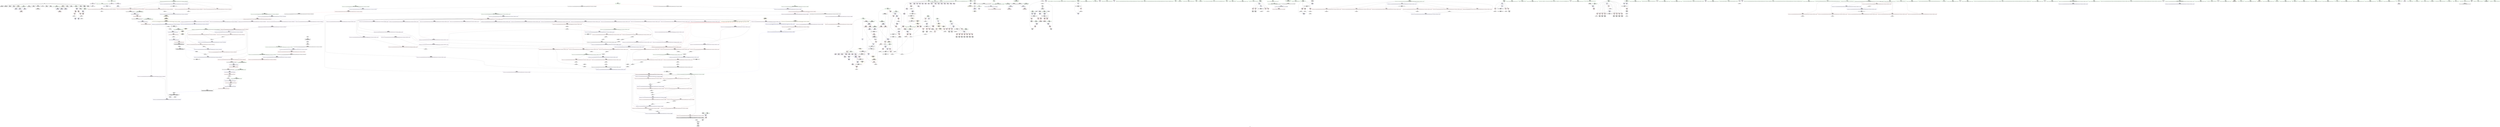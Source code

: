 digraph "SVFG" {
	label="SVFG";

	Node0x55dd1167b130 [shape=record,color=grey,label="{NodeID: 0\nNullPtr}"];
	Node0x55dd1167b130 -> Node0x55dd116be260[style=solid];
	Node0x55dd1167b130 -> Node0x55dd116be360[style=solid];
	Node0x55dd1167b130 -> Node0x55dd116be430[style=solid];
	Node0x55dd1167b130 -> Node0x55dd116be500[style=solid];
	Node0x55dd1167b130 -> Node0x55dd116be5d0[style=solid];
	Node0x55dd1167b130 -> Node0x55dd116be6a0[style=solid];
	Node0x55dd1167b130 -> Node0x55dd116be770[style=solid];
	Node0x55dd1167b130 -> Node0x55dd116be840[style=solid];
	Node0x55dd1167b130 -> Node0x55dd116be910[style=solid];
	Node0x55dd1167b130 -> Node0x55dd116be9e0[style=solid];
	Node0x55dd1167b130 -> Node0x55dd116beab0[style=solid];
	Node0x55dd1167b130 -> Node0x55dd116beb80[style=solid];
	Node0x55dd1167b130 -> Node0x55dd116bec50[style=solid];
	Node0x55dd1167b130 -> Node0x55dd116bed20[style=solid];
	Node0x55dd1167b130 -> Node0x55dd116bedf0[style=solid];
	Node0x55dd1167b130 -> Node0x55dd116c31b0[style=solid];
	Node0x55dd116c3a00 [shape=record,color=blue,label="{NodeID: 443\n163\<--161\nthis.addr\<--this\n_ZNSt23mersenne_twister_engineImLm32ELm624ELm397ELm31ELm2567483615ELm11ELm4294967295ELm7ELm2636928640ELm15ELm4022730752ELm18ELm1812433253EEC2Em\n}"];
	Node0x55dd116c3a00 -> Node0x55dd116c7780[style=dashed];
	Node0x55dd116c6e90 [shape=record,color=purple,label="{NodeID: 277\n946\<--829\n_M_p\<--this1\n_ZNSt23mersenne_twister_engineImLm32ELm624ELm397ELm31ELm2567483615ELm11ELm4294967295ELm7ELm2636928640ELm15ELm4022730752ELm18ELm1812433253EE11_M_gen_randEv\n}"];
	Node0x55dd116c6e90 -> Node0x55dd116d8180[style=solid];
	Node0x55dd116b70a0 [shape=record,color=green,label="{NodeID: 111\n587\<--588\nretval\<--retval_field_insensitive\n_ZSt3minIiERKT_S2_S2_\n}"];
	Node0x55dd116b70a0 -> Node0x55dd116cb7b0[style=solid];
	Node0x55dd116b70a0 -> Node0x55dd116d5f60[style=solid];
	Node0x55dd116b70a0 -> Node0x55dd116d6030[style=solid];
	Node0x55dd116e4f20 [shape=record,color=grey,label="{NodeID: 720\n531 = Binary(530, 529, )\n}"];
	Node0x55dd116e4f20 -> Node0x55dd116d58e0[style=solid];
	Node0x55dd116c0c30 [shape=record,color=red,label="{NodeID: 388\n731\<--702\n\<--__x\n_ZNSt23mersenne_twister_engineImLm32ELm624ELm397ELm31ELm2567483615ELm11ELm4294967295ELm7ELm2636928640ELm15ELm4022730752ELm18ELm1812433253EE4seedEm\n}"];
	Node0x55dd116c0c30 -> Node0x55dd116e4320[style=solid];
	Node0x55dd116bc020 [shape=record,color=purple,label="{NodeID: 222\n566\<--18\narrayidx36\<--go\n_Z3geniii\n}"];
	Node0x55dd116b82f0 [shape=record,color=green,label="{NodeID: 56\n71\<--72\n_ZNSaIcEC1Ev\<--_ZNSaIcEC1Ev_field_insensitive\n}"];
	Node0x55dd11719170 [shape=record,color=yellow,style=double,label="{NodeID: 831\n4V_1 = ENCHI(MR_4V_0)\npts\{69 \}\nFun[__cxx_global_var_init.1]}"];
	Node0x55dd11719170 -> Node0x55dd116c3380[style=dashed];
	Node0x55dd11719170 -> Node0x55dd116c3520[style=dashed];
	Node0x55dd11719170 -> Node0x55dd116c36c0[style=dashed];
	Node0x55dd116dfca0 [shape=record,color=grey,label="{NodeID: 665\n861 = Binary(858, 860, )\n}"];
	Node0x55dd116dfca0 -> Node0x55dd116df220[style=solid];
	Node0x55dd116d6440 [shape=record,color=blue,label="{NodeID: 499\n24\<--636\nres\<--\n_Z5solvev\n|{<s0>29}}"];
	Node0x55dd116d6440:s0 -> Node0x55dd1171c450[style=dashed,color=red];
	Node0x55dd116c9c10 [shape=record,color=red,label="{NodeID: 333\n436\<--435\n\<--arrayidx15\n_Z4readv\n}"];
	Node0x55dd116c9c10 -> Node0x55dd116e0ba0[style=solid];
	Node0x55dd116bf4a0 [shape=record,color=black,label="{NodeID: 167\n210\<--266\n_ZNSt23mersenne_twister_engineImLm32ELm624ELm397ELm31ELm2567483615ELm11ELm4294967295ELm7ELm2636928640ELm15ELm4022730752ELm18ELm1812433253EEclEv_ret\<--\n_ZNSt23mersenne_twister_engineImLm32ELm624ELm397ELm31ELm2567483615ELm11ELm4294967295ELm7ELm2636928640ELm15ELm4022730752ELm18ELm1812433253EEclEv\n|{<s0>19}}"];
	Node0x55dd116bf4a0:s0 -> Node0x55dd1174e510[style=solid,color=blue];
	Node0x55dd116ada00 [shape=record,color=green,label="{NodeID: 1\n7\<--1\n__dso_handle\<--dummyObj\nGlob }"];
	Node0x55dd116c3ad0 [shape=record,color=blue,label="{NodeID: 444\n165\<--162\n__sd.addr\<--__sd\n_ZNSt23mersenne_twister_engineImLm32ELm624ELm397ELm31ELm2567483615ELm11ELm4294967295ELm7ELm2636928640ELm15ELm4022730752ELm18ELm1812433253EEC2Em\n}"];
	Node0x55dd116c3ad0 -> Node0x55dd116c7850[style=dashed];
	Node0x55dd116c6f60 [shape=record,color=purple,label="{NodeID: 278\n421\<--18\nadd.ptr\<--go\n_Z4readv\n}"];
	Node0x55dd116b7170 [shape=record,color=green,label="{NodeID: 112\n589\<--590\n__a.addr\<--__a.addr_field_insensitive\n_ZSt3minIiERKT_S2_S2_\n}"];
	Node0x55dd116b7170 -> Node0x55dd116cb880[style=solid];
	Node0x55dd116b7170 -> Node0x55dd116cb950[style=solid];
	Node0x55dd116b7170 -> Node0x55dd116d5dc0[style=solid];
	Node0x55dd116e50a0 [shape=record,color=grey,label="{NodeID: 721\n529 = Binary(515, 528, )\n}"];
	Node0x55dd116e50a0 -> Node0x55dd116e4f20[style=solid];
	Node0x55dd116c0d00 [shape=record,color=red,label="{NodeID: 389\n739\<--702\n\<--__x\n_ZNSt23mersenne_twister_engineImLm32ELm624ELm397ELm31ELm2567483615ELm11ELm4294967295ELm7ELm2636928640ELm15ELm4022730752ELm18ELm1812433253EE4seedEm\n}"];
	Node0x55dd116c0d00 -> Node0x55dd116e4620[style=solid];
	Node0x55dd116bc0f0 [shape=record,color=purple,label="{NodeID: 223\n567\<--18\narrayidx37\<--go\n_Z3geniii\n}"];
	Node0x55dd116bc0f0 -> Node0x55dd116cb6e0[style=solid];
	Node0x55dd116b83f0 [shape=record,color=green,label="{NodeID: 57\n75\<--76\n_ZNSt7__cxx1112basic_stringIcSt11char_traitsIcESaIcEEC1EPKcRKS3_\<--_ZNSt7__cxx1112basic_stringIcSt11char_traitsIcESaIcEEC1EPKcRKS3__field_insensitive\n}"];
	Node0x55dd11724df0 [shape=record,color=yellow,style=double,label="{NodeID: 998\n6V_2 = CSCHI(MR_6V_1)\npts\{90000 90001 \}\nCS[]}"];
	Node0x55dd11719250 [shape=record,color=yellow,style=double,label="{NodeID: 832\n6V_1 = ENCHI(MR_6V_0)\npts\{90000 90001 \}\nFun[__cxx_global_var_init.1]|{<s0>7}}"];
	Node0x55dd11719250:s0 -> Node0x55dd1171d3c0[style=dashed,color=red];
	Node0x55dd116dfe20 [shape=record,color=grey,label="{NodeID: 666\n860 = Binary(859, 231, )\n}"];
	Node0x55dd116dfe20 -> Node0x55dd116dfca0[style=solid];
	Node0x55dd116d6510 [shape=record,color=blue,label="{NodeID: 500\n650\<--16\nretval\<--\nmain\n}"];
	Node0x55dd116c9ce0 [shape=record,color=red,label="{NodeID: 334\n478\<--463\n\<--iter.addr\n_Z3geniii\n}"];
	Node0x55dd116c9ce0 -> Node0x55dd116e7320[style=solid];
	Node0x55dd116bf570 [shape=record,color=black,label="{NodeID: 168\n277\<--283\n_ZSt4acose_ret\<--call\n_ZSt4acose\n|{<s0>21}}"];
	Node0x55dd116bf570:s0 -> Node0x55dd1174e6b0[style=solid,color=blue];
	Node0x55dd11693580 [shape=record,color=green,label="{NodeID: 2\n10\<--1\n.str\<--dummyObj\nGlob }"];
	Node0x55dd116c3ba0 [shape=record,color=blue,label="{NodeID: 445\n177\<--176\nthis.addr\<--this\n_ZNSt13random_deviceD2Ev\n}"];
	Node0x55dd116c3ba0 -> Node0x55dd116c7920[style=dashed];
	Node0x55dd116c7030 [shape=record,color=red,label="{NodeID: 279\n397\<--15\n\<--n\n_Z4readv\n}"];
	Node0x55dd116c7030 -> Node0x55dd116e6120[style=solid];
	Node0x55dd116b7240 [shape=record,color=green,label="{NodeID: 113\n591\<--592\n__b.addr\<--__b.addr_field_insensitive\n_ZSt3minIiERKT_S2_S2_\n}"];
	Node0x55dd116b7240 -> Node0x55dd116cba20[style=solid];
	Node0x55dd116b7240 -> Node0x55dd116cbaf0[style=solid];
	Node0x55dd116b7240 -> Node0x55dd116d5e90[style=solid];
	Node0x55dd116e5220 [shape=record,color=grey,label="{NodeID: 722\n327 = Binary(324, 326, )\n}"];
	Node0x55dd116e5220 -> Node0x55dd116e53a0[style=solid];
	Node0x55dd116c0dd0 [shape=record,color=red,label="{NodeID: 390\n742\<--702\n\<--__x\n_ZNSt23mersenne_twister_engineImLm32ELm624ELm397ELm31ELm2567483615ELm11ELm4294967295ELm7ELm2636928640ELm15ELm4022730752ELm18ELm1812433253EE4seedEm\n|{<s0>40}}"];
	Node0x55dd116c0dd0:s0 -> Node0x55dd1174d3f0[style=solid,color=red];
	Node0x55dd116bc1c0 [shape=record,color=purple,label="{NodeID: 224\n386\<--20\n\<--.str.3\n_Z4readv\n}"];
	Node0x55dd116b84f0 [shape=record,color=green,label="{NodeID: 58\n78\<--79\n_ZNSt13random_deviceC2ERKNSt7__cxx1112basic_stringIcSt11char_traitsIcESaIcEEE\<--_ZNSt13random_deviceC2ERKNSt7__cxx1112basic_stringIcSt11char_traitsIcESaIcEEE_field_insensitive\n}"];
	Node0x55dd11724f50 [shape=record,color=yellow,style=double,label="{NodeID: 999\n32V_2 = CSCHI(MR_32V_1)\npts\{14 \}\nCS[]}"];
	Node0x55dd11719330 [shape=record,color=yellow,style=double,label="{NodeID: 833\n6V_1 = ENCHI(MR_6V_0)\npts\{90000 90001 \}\nFun[_GLOBAL__sub_I_XraY_2_0.cpp]|{<s0>44}}"];
	Node0x55dd11719330:s0 -> Node0x55dd11719250[style=dashed,color=red];
	Node0x55dd116dffa0 [shape=record,color=grey,label="{NodeID: 667\n863 = Binary(862, 231, )\n}"];
	Node0x55dd116dffa0 -> Node0x55dd116e6420[style=solid];
	Node0x55dd116d65e0 [shape=record,color=blue,label="{NodeID: 501\n652\<--16\nt\<--\nmain\n}"];
	Node0x55dd116d65e0 -> Node0x55dd11712560[style=dashed];
	Node0x55dd116c9db0 [shape=record,color=red,label="{NodeID: 335\n559\<--463\n\<--iter.addr\n_Z3geniii\n}"];
	Node0x55dd116c9db0 -> Node0x55dd116e29a0[style=solid];
	Node0x55dd116bf640 [shape=record,color=black,label="{NodeID: 169\n324\<--323\nconv\<--\n_Z4multii\n}"];
	Node0x55dd116bf640 -> Node0x55dd116e5220[style=solid];
	Node0x55dd116b37d0 [shape=record,color=green,label="{NodeID: 3\n13\<--1\n\<--dummyObj\nCan only get source location for instruction, argument, global var or function.}"];
	Node0x55dd116c3c70 [shape=record,color=blue,label="{NodeID: 446\n199\<--198\nx.addr\<--x\n_Z3rndi\n}"];
	Node0x55dd116c3c70 -> Node0x55dd116c79f0[style=dashed];
	Node0x55dd116c7100 [shape=record,color=red,label="{NodeID: 280\n479\<--15\n\<--n\n_Z3geniii\n}"];
	Node0x55dd116c7100 -> Node0x55dd116e3a20[style=solid];
	Node0x55dd116b7310 [shape=record,color=green,label="{NodeID: 114\n609\<--610\n_Z5solvev\<--_Z5solvev_field_insensitive\n}"];
	Node0x55dd116e53a0 [shape=record,color=grey,label="{NodeID: 723\n328 = Binary(327, 329, )\n}"];
	Node0x55dd116e53a0 -> Node0x55dd116bf7e0[style=solid];
	Node0x55dd116c0ea0 [shape=record,color=red,label="{NodeID: 391\n723\<--722\n\<--arrayidx3\n_ZNSt23mersenne_twister_engineImLm32ELm624ELm397ELm31ELm2567483615ELm11ELm4294967295ELm7ELm2636928640ELm15ELm4022730752ELm18ELm1812433253EE4seedEm\n}"];
	Node0x55dd116c0ea0 -> Node0x55dd116d6ac0[style=solid];
	Node0x55dd116bc290 [shape=record,color=purple,label="{NodeID: 225\n422\<--20\n\<--.str.3\n_Z4readv\n}"];
	Node0x55dd116b85f0 [shape=record,color=green,label="{NodeID: 59\n81\<--82\n_ZNSt13random_deviceclEv\<--_ZNSt13random_deviceclEv_field_insensitive\n}"];
	Node0x55dd11719440 [shape=record,color=yellow,style=double,label="{NodeID: 834\n32V_1 = ENCHI(MR_32V_0)\npts\{14 \}\nFun[_GLOBAL__sub_I_XraY_2_0.cpp]|{<s0>45}}"];
	Node0x55dd11719440:s0 -> Node0x55dd116c42f0[style=dashed,color=red];
	Node0x55dd116e0120 [shape=record,color=grey,label="{NodeID: 668\n938 = Binary(937, 231, )\n}"];
	Node0x55dd116e0120 -> Node0x55dd116e6a20[style=solid];
	Node0x55dd116d66b0 [shape=record,color=blue,label="{NodeID: 502\n652\<--665\nt\<--inc\nmain\n}"];
	Node0x55dd116d66b0 -> Node0x55dd11712560[style=dashed];
	Node0x55dd116c9e80 [shape=record,color=red,label="{NodeID: 336\n494\<--465\n\<--v.addr\n_Z3geniii\n}"];
	Node0x55dd116c9e80 -> Node0x55dd116bff30[style=solid];
	Node0x55dd116bf710 [shape=record,color=black,label="{NodeID: 170\n326\<--325\nconv1\<--\n_Z4multii\n}"];
	Node0x55dd116bf710 -> Node0x55dd116e5220[style=solid];
	Node0x55dd116b3860 [shape=record,color=green,label="{NodeID: 4\n16\<--1\n\<--dummyObj\nCan only get source location for instruction, argument, global var or function.|{<s0>29|<s1>29|<s2>29}}"];
	Node0x55dd116b3860:s0 -> Node0x55dd11750a30[style=solid,color=red];
	Node0x55dd116b3860:s1 -> Node0x55dd11750c40[style=solid,color=red];
	Node0x55dd116b3860:s2 -> Node0x55dd11750dc0[style=solid,color=red];
	Node0x55dd116d0090 [shape=record,color=black,label="{NodeID: 779\nMR_28V_3 = PHI(MR_28V_2, MR_28V_1, )\npts\{90000 \}\n|{|<s1>19}}"];
	Node0x55dd116d0090 -> Node0x55dd116c8480[style=dashed];
	Node0x55dd116d0090:s1 -> Node0x55dd11724a50[style=dashed,color=blue];
	Node0x55dd116c3d40 [shape=record,color=blue,label="{NodeID: 447\n212\<--211\nthis.addr\<--this\n_ZNSt23mersenne_twister_engineImLm32ELm624ELm397ELm31ELm2567483615ELm11ELm4294967295ELm7ELm2636928640ELm15ELm4022730752ELm18ELm1812433253EEclEv\n}"];
	Node0x55dd116c3d40 -> Node0x55dd116c7ac0[style=dashed];
	Node0x55dd116c71d0 [shape=record,color=red,label="{NodeID: 281\n617\<--15\n\<--n\n_Z5solvev\n}"];
	Node0x55dd116c71d0 -> Node0x55dd116e62a0[style=solid];
	Node0x55dd116bc850 [shape=record,color=green,label="{NodeID: 115\n612\<--613\ni\<--i_field_insensitive\n_Z5solvev\n}"];
	Node0x55dd116bc850 -> Node0x55dd116cbd60[style=solid];
	Node0x55dd116bc850 -> Node0x55dd116cbe30[style=solid];
	Node0x55dd116bc850 -> Node0x55dd116cbf00[style=solid];
	Node0x55dd116bc850 -> Node0x55dd116cbfd0[style=solid];
	Node0x55dd116bc850 -> Node0x55dd116d6100[style=solid];
	Node0x55dd116bc850 -> Node0x55dd116d6370[style=solid];
	Node0x55dd116e5520 [shape=record,color=grey,label="{NodeID: 724\n750 = Binary(749, 231, )\n}"];
	Node0x55dd116e5520 -> Node0x55dd116d6ed0[style=solid];
	Node0x55dd116c0f70 [shape=record,color=red,label="{NodeID: 392\n761\<--758\n\<--__x.addr\n_ZNSt8__detail5__modImLm4294967296ELm1ELm0EEET_S1_\n|{<s0>41}}"];
	Node0x55dd116c0f70:s0 -> Node0x55dd11750f40[style=solid,color=red];
	Node0x55dd116bc360 [shape=record,color=purple,label="{NodeID: 226\n656\<--20\n\<--.str.3\nmain\n}"];
	Node0x55dd116b86f0 [shape=record,color=green,label="{NodeID: 60\n85\<--86\n_ZNSt23mersenne_twister_engineImLm32ELm624ELm397ELm31ELm2567483615ELm11ELm4294967295ELm7ELm2636928640ELm15ELm4022730752ELm18ELm1812433253EEC2Em\<--_ZNSt23mersenne_twister_engineImLm32ELm624ELm397ELm31ELm2567483615ELm11ELm4294967295ELm7ELm2636928640ELm15ELm4022730752ELm18ELm1812433253EEC2Em_field_insensitive\n}"];
	Node0x55dd11719520 [shape=record,color=yellow,style=double,label="{NodeID: 835\n38V_1 = ENCHI(MR_38V_0)\npts\{25 \}\nFun[_ZSt3minIiERKT_S2_S2_]}"];
	Node0x55dd11719520 -> Node0x55dd116cbc90[style=dashed];
	Node0x55dd116e02a0 [shape=record,color=grey,label="{NodeID: 669\n936 = Binary(933, 935, )\n}"];
	Node0x55dd116e02a0 -> Node0x55dd116e23a0[style=solid];
	Node0x55dd116d6780 [shape=record,color=blue,label="{NodeID: 503\n696\<--694\nthis.addr\<--this\n_ZNSt23mersenne_twister_engineImLm32ELm624ELm397ELm31ELm2567483615ELm11ELm4294967295ELm7ELm2636928640ELm15ELm4022730752ELm18ELm1812433253EE4seedEm\n}"];
	Node0x55dd116d6780 -> Node0x55dd116cc170[style=dashed];
	Node0x55dd116c9f50 [shape=record,color=red,label="{NodeID: 337\n504\<--465\n\<--v.addr\n_Z3geniii\n}"];
	Node0x55dd116c9f50 -> Node0x55dd116c00d0[style=solid];
	Node0x55dd116bf7e0 [shape=record,color=black,label="{NodeID: 171\n330\<--328\nconv2\<--rem\n_Z4multii\n}"];
	Node0x55dd116bf7e0 -> Node0x55dd116bf8b0[style=solid];
	Node0x55dd116b3b10 [shape=record,color=green,label="{NodeID: 5\n20\<--1\n.str.3\<--dummyObj\nGlob }"];
	Node0x55dd116c3e10 [shape=record,color=blue,label="{NodeID: 448\n228\<--230\n_M_p2\<--inc\n_ZNSt23mersenne_twister_engineImLm32ELm624ELm397ELm31ELm2567483615ELm11ELm4294967295ELm7ELm2636928640ELm15ELm4022730752ELm18ELm1812433253EEclEv\n|{<s0>19}}"];
	Node0x55dd116c3e10:s0 -> Node0x55dd11724a50[style=dashed,color=blue];
	Node0x55dd116c72a0 [shape=record,color=red,label="{NodeID: 282\n638\<--24\n\<--res\n_Z5solvev\n}"];
	Node0x55dd116bc920 [shape=record,color=green,label="{NodeID: 116\n641\<--642\nprintf\<--printf_field_insensitive\n}"];
	Node0x55dd116e56a0 [shape=record,color=grey,label="{NodeID: 725\n789 = Binary(788, 790, )\n}"];
	Node0x55dd116e56a0 -> Node0x55dd116d73b0[style=solid];
	Node0x55dd116c1040 [shape=record,color=red,label="{NodeID: 393\n771\<--768\n\<--__x.addr\n_ZNSt8__detail5__modImLm624ELm1ELm0EEET_S1_\n|{<s0>42}}"];
	Node0x55dd116c1040:s0 -> Node0x55dd117514f0[style=solid,color=red];
	Node0x55dd116bc430 [shape=record,color=purple,label="{NodeID: 227\n496\<--22\narrayidx\<--used\n_Z3geniii\n}"];
	Node0x55dd116b87f0 [shape=record,color=green,label="{NodeID: 61\n88\<--89\n_ZNSt13random_deviceD2Ev\<--_ZNSt13random_deviceD2Ev_field_insensitive\n}"];
	Node0x55dd117252f0 [shape=record,color=yellow,style=double,label="{NodeID: 1002\n36V_3 = CSCHI(MR_36V_2)\npts\{19 \}\nCS[]|{|<s1>35}}"];
	Node0x55dd117252f0 -> Node0x55dd11712060[style=dashed];
	Node0x55dd117252f0:s1 -> Node0x55dd1171ce50[style=dashed,color=red];
	Node0x55dd11719630 [shape=record,color=yellow,style=double,label="{NodeID: 836\n77V_1 = ENCHI(MR_77V_0)\npts\{468 \}\nFun[_ZSt3minIiERKT_S2_S2_]}"];
	Node0x55dd11719630 -> Node0x55dd116cbbc0[style=dashed];
	Node0x55dd116e0420 [shape=record,color=grey,label="{NodeID: 670\n935 = Binary(934, 231, )\n}"];
	Node0x55dd116e0420 -> Node0x55dd116e02a0[style=solid];
	Node0x55dd116d6850 [shape=record,color=blue,label="{NodeID: 504\n698\<--695\n__sd.addr\<--__sd\n_ZNSt23mersenne_twister_engineImLm32ELm624ELm397ELm31ELm2567483615ELm11ELm4294967295ELm7ELm2636928640ELm15ELm4022730752ELm18ELm1812433253EE4seedEm\n}"];
	Node0x55dd116d6850 -> Node0x55dd116cc240[style=dashed];
	Node0x55dd116ca020 [shape=record,color=red,label="{NodeID: 338\n518\<--465\n\<--v.addr\n_Z3geniii\n}"];
	Node0x55dd116ca020 -> Node0x55dd116c0270[style=solid];
	Node0x55dd116bf8b0 [shape=record,color=black,label="{NodeID: 172\n314\<--330\n_Z4multii_ret\<--conv2\n_Z4multii\n|{<s0>23|<s1>24}}"];
	Node0x55dd116bf8b0:s0 -> Node0x55dd1174e8c0[style=solid,color=blue];
	Node0x55dd116bf8b0:s1 -> Node0x55dd1174ea30[style=solid,color=blue];
	Node0x55dd116b3ba0 [shape=record,color=green,label="{NodeID: 6\n26\<--1\n.str.4\<--dummyObj\nGlob }"];
	Node0x55dd116c3ee0 [shape=record,color=blue,label="{NodeID: 449\n214\<--234\n__z\<--\n_ZNSt23mersenne_twister_engineImLm32ELm624ELm397ELm31ELm2567483615ELm11ELm4294967295ELm7ELm2636928640ELm15ELm4022730752ELm18ELm1812433253EEclEv\n}"];
	Node0x55dd116c3ee0 -> Node0x55dd116c7b90[style=dashed];
	Node0x55dd116c3ee0 -> Node0x55dd116c7c60[style=dashed];
	Node0x55dd116c3ee0 -> Node0x55dd116c3fb0[style=dashed];
	Node0x55dd116c7370 [shape=record,color=red,label="{NodeID: 283\n120\<--66\nexn\<--exn.slot\n__cxx_global_var_init.1\n}"];
	Node0x55dd116bca20 [shape=record,color=green,label="{NodeID: 117\n647\<--648\nmain\<--main_field_insensitive\n}"];
	Node0x55dd116e5820 [shape=record,color=grey,label="{NodeID: 726\n806 = Binary(805, 221, )\n}"];
	Node0x55dd116e5820 -> Node0x55dd116d7620[style=solid];
	Node0x55dd116c1110 [shape=record,color=red,label="{NodeID: 394\n783\<--778\n\<--__x.addr\n_ZNSt8__detail4_ModImLm4294967296ELm1ELm0ELb1ELb1EE6__calcEm\n}"];
	Node0x55dd116c1110 -> Node0x55dd116e26a0[style=solid];
	Node0x55dd116bc500 [shape=record,color=purple,label="{NodeID: 228\n499\<--22\narrayidx3\<--used\n_Z3geniii\n}"];
	Node0x55dd116bc500 -> Node0x55dd116cb3a0[style=solid];
	Node0x55dd116b88f0 [shape=record,color=green,label="{NodeID: 62\n91\<--92\n_ZNSt7__cxx1112basic_stringIcSt11char_traitsIcESaIcEED1Ev\<--_ZNSt7__cxx1112basic_stringIcSt11char_traitsIcESaIcEED1Ev_field_insensitive\n}"];
	Node0x55dd116e05a0 [shape=record,color=grey,label="{NodeID: 671\n924 = Binary(923, 831, )\n}"];
	Node0x55dd116e05a0 -> Node0x55dd116e0720[style=solid];
	Node0x55dd116d6920 [shape=record,color=blue,label="{NodeID: 505\n712\<--708\narrayidx\<--call\n_ZNSt23mersenne_twister_engineImLm32ELm624ELm397ELm31ELm2567483615ELm11ELm4294967295ELm7ELm2636928640ELm15ELm4022730752ELm18ELm1812433253EE4seedEm\n}"];
	Node0x55dd116d6920 -> Node0x55dd116cc990[style=dashed];
	Node0x55dd116ca0f0 [shape=record,color=red,label="{NodeID: 339\n535\<--465\n\<--v.addr\n_Z3geniii\n}"];
	Node0x55dd116ca0f0 -> Node0x55dd116c0410[style=solid];
	Node0x55dd116bf980 [shape=record,color=black,label="{NodeID: 173\n334\<--369\n_Z5powerii_ret\<--\n_Z5powerii\n}"];
	Node0x55dd116b3c30 [shape=record,color=green,label="{NodeID: 7\n28\<--1\n.str.5\<--dummyObj\nGlob }"];
	Node0x55dd1170ee60 [shape=record,color=black,label="{NodeID: 782\nMR_38V_4 = PHI(MR_38V_5, MR_38V_1, )\npts\{25 \}\n|{|<s2>28}}"];
	Node0x55dd1170ee60 -> Node0x55dd1170ee60[style=dashed];
	Node0x55dd1170ee60 -> Node0x55dd11713990[style=dashed];
	Node0x55dd1170ee60:s2 -> Node0x55dd1171c450[style=dashed,color=red];
	Node0x55dd116c3fb0 [shape=record,color=blue,label="{NodeID: 450\n214\<--242\n__z\<--xor\n_ZNSt23mersenne_twister_engineImLm32ELm624ELm397ELm31ELm2567483615ELm11ELm4294967295ELm7ELm2636928640ELm15ELm4022730752ELm18ELm1812433253EEclEv\n}"];
	Node0x55dd116c3fb0 -> Node0x55dd116c7d30[style=dashed];
	Node0x55dd116c3fb0 -> Node0x55dd116c7e00[style=dashed];
	Node0x55dd116c3fb0 -> Node0x55dd116c4080[style=dashed];
	Node0x55dd116c7440 [shape=record,color=red,label="{NodeID: 284\n121\<--68\nsel\<--ehselector.slot\n__cxx_global_var_init.1\n}"];
	Node0x55dd116bcb20 [shape=record,color=green,label="{NodeID: 118\n650\<--651\nretval\<--retval_field_insensitive\nmain\n}"];
	Node0x55dd116bcb20 -> Node0x55dd116d6510[style=solid];
	Node0x55dd116e59a0 [shape=record,color=grey,label="{NodeID: 727\n803 = Binary(802, 786, )\n}"];
	Node0x55dd116e59a0 -> Node0x55dd116d7550[style=solid];
	Node0x55dd116c11e0 [shape=record,color=red,label="{NodeID: 395\n788\<--780\n\<--__res\n_ZNSt8__detail4_ModImLm4294967296ELm1ELm0ELb1ELb1EE6__calcEm\n}"];
	Node0x55dd116c11e0 -> Node0x55dd116e56a0[style=solid];
	Node0x55dd116bc5d0 [shape=record,color=purple,label="{NodeID: 229\n506\<--22\narrayidx7\<--used\n_Z3geniii\n}"];
	Node0x55dd116b89f0 [shape=record,color=green,label="{NodeID: 63\n94\<--95\n_ZNSaIcED1Ev\<--_ZNSaIcED1Ev_field_insensitive\n}"];
	Node0x55dd11748810 [shape=record,color=black,label="{NodeID: 1004\n176 = PHI(60, 60, )\n0th arg _ZNSt13random_deviceD2Ev }"];
	Node0x55dd11748810 -> Node0x55dd116c3ba0[style=solid];
	Node0x55dd116e0720 [shape=record,color=grey,label="{NodeID: 672\n929 = Binary(924, 928, )\n}"];
	Node0x55dd116e0720 -> Node0x55dd116d7fe0[style=solid];
	Node0x55dd116d69f0 [shape=record,color=blue,label="{NodeID: 506\n700\<--231\n__i\<--\n_ZNSt23mersenne_twister_engineImLm32ELm624ELm397ELm31ELm2567483615ELm11ELm4294967295ELm7ELm2636928640ELm15ELm4022730752ELm18ELm1812433253EE4seedEm\n}"];
	Node0x55dd116d69f0 -> Node0x55dd116cce90[style=dashed];
	Node0x55dd116ca1c0 [shape=record,color=red,label="{NodeID: 340\n548\<--465\n\<--v.addr\n_Z3geniii\n}"];
	Node0x55dd116ca1c0 -> Node0x55dd116c05b0[style=solid];
	Node0x55dd116bfa50 [shape=record,color=black,label="{NodeID: 174\n413\<--412\nidxprom\<--\n_Z4readv\n}"];
	Node0x55dd116b3cc0 [shape=record,color=green,label="{NodeID: 8\n31\<--1\n\<--dummyObj\nCan only get source location for instruction, argument, global var or function.}"];
	Node0x55dd116c4080 [shape=record,color=blue,label="{NodeID: 451\n214\<--250\n__z\<--xor4\n_ZNSt23mersenne_twister_engineImLm32ELm624ELm397ELm31ELm2567483615ELm11ELm4294967295ELm7ELm2636928640ELm15ELm4022730752ELm18ELm1812433253EEclEv\n}"];
	Node0x55dd116c4080 -> Node0x55dd116c7ed0[style=dashed];
	Node0x55dd116c4080 -> Node0x55dd116c7fa0[style=dashed];
	Node0x55dd116c4080 -> Node0x55dd116c4150[style=dashed];
	Node0x55dd116c7510 [shape=record,color=red,label="{NodeID: 285\n144\<--138\nthis1\<--this.addr\n_ZNSt13random_deviceC2ERKNSt7__cxx1112basic_stringIcSt11char_traitsIcESaIcEEE\n}"];
	Node0x55dd116bcbf0 [shape=record,color=green,label="{NodeID: 119\n652\<--653\nt\<--t_field_insensitive\nmain\n}"];
	Node0x55dd116bcbf0 -> Node0x55dd116cc0a0[style=solid];
	Node0x55dd116bcbf0 -> Node0x55dd116d65e0[style=solid];
	Node0x55dd116bcbf0 -> Node0x55dd116d66b0[style=solid];
	Node0x55dd116e5b20 [shape=record,color=grey,label="{NodeID: 728\n802 = Binary(231, 801, )\n}"];
	Node0x55dd116e5b20 -> Node0x55dd116e59a0[style=solid];
	Node0x55dd116c12b0 [shape=record,color=red,label="{NodeID: 396\n792\<--780\n\<--__res\n_ZNSt8__detail4_ModImLm4294967296ELm1ELm0ELb1ELb1EE6__calcEm\n}"];
	Node0x55dd116c12b0 -> Node0x55dd116bad70[style=solid];
	Node0x55dd116bc6a0 [shape=record,color=purple,label="{NodeID: 230\n509\<--22\narrayidx9\<--used\n_Z3geniii\n}"];
	Node0x55dd116bc6a0 -> Node0x55dd116d5670[style=solid];
	Node0x55dd116b8af0 [shape=record,color=green,label="{NodeID: 64\n131\<--132\n__gxx_personality_v0\<--__gxx_personality_v0_field_insensitive\n}"];
	Node0x55dd11748740 [shape=record,color=black,label="{NodeID: 1005\n136 = PHI(60, )\n0th arg _ZNSt13random_deviceC2ERKNSt7__cxx1112basic_stringIcSt11char_traitsIcESaIcEEE }"];
	Node0x55dd11748740 -> Node0x55dd116c3790[style=solid];
	Node0x55dd116e08a0 [shape=record,color=grey,label="{NodeID: 673\n928 = Binary(927, 833, )\n}"];
	Node0x55dd116e08a0 -> Node0x55dd116e0720[style=solid];
	Node0x55dd116d6ac0 [shape=record,color=blue,label="{NodeID: 507\n702\<--723\n__x\<--\n_ZNSt23mersenne_twister_engineImLm32ELm624ELm397ELm31ELm2567483615ELm11ELm4294967295ELm7ELm2636928640ELm15ELm4022730752ELm18ELm1812433253EE4seedEm\n}"];
	Node0x55dd116d6ac0 -> Node0x55dd116c0a90[style=dashed];
	Node0x55dd116d6ac0 -> Node0x55dd116c0b60[style=dashed];
	Node0x55dd116d6ac0 -> Node0x55dd116d6b90[style=dashed];
	Node0x55dd116ca290 [shape=record,color=red,label="{NodeID: 341\n561\<--465\n\<--v.addr\n_Z3geniii\n}"];
	Node0x55dd116ca290 -> Node0x55dd116c0750[style=solid];
	Node0x55dd116bfb20 [shape=record,color=black,label="{NodeID: 175\n416\<--415\nidxprom8\<--\n_Z4readv\n}"];
	Node0x55dd116b4500 [shape=record,color=green,label="{NodeID: 9\n221\<--1\n\<--dummyObj\nCan only get source location for instruction, argument, global var or function.}"];
	Node0x55dd116c4150 [shape=record,color=blue,label="{NodeID: 452\n214\<--258\n__z\<--xor7\n_ZNSt23mersenne_twister_engineImLm32ELm624ELm397ELm31ELm2567483615ELm11ELm4294967295ELm7ELm2636928640ELm15ELm4022730752ELm18ELm1812433253EEclEv\n}"];
	Node0x55dd116c4150 -> Node0x55dd116c8070[style=dashed];
	Node0x55dd116c4150 -> Node0x55dd116c8140[style=dashed];
	Node0x55dd116c4150 -> Node0x55dd116c4220[style=dashed];
	Node0x55dd116c75e0 [shape=record,color=red,label="{NodeID: 286\n145\<--140\n\<--__token.addr\n_ZNSt13random_deviceC2ERKNSt7__cxx1112basic_stringIcSt11char_traitsIcESaIcEEE\n}"];
	Node0x55dd116bccc0 [shape=record,color=green,label="{NodeID: 120\n682\<--683\n__cxa_begin_catch\<--__cxa_begin_catch_field_insensitive\n}"];
	Node0x55dd116e5ca0 [shape=record,color=grey,label="{NodeID: 729\n352 = Binary(351, 346, )\n}"];
	Node0x55dd116e5ca0 -> Node0x55dd116e7da0[style=solid];
	Node0x55dd116c1380 [shape=record,color=red,label="{NodeID: 397\n801\<--796\n\<--__x.addr\n_ZNSt8__detail4_ModImLm624ELm1ELm0ELb1ELb1EE6__calcEm\n}"];
	Node0x55dd116c1380 -> Node0x55dd116e5b20[style=solid];
	Node0x55dd116c4910 [shape=record,color=purple,label="{NodeID: 231\n573\<--22\narrayidx39\<--used\n_Z3geniii\n}"];
	Node0x55dd116b8bf0 [shape=record,color=green,label="{NodeID: 65\n138\<--139\nthis.addr\<--this.addr_field_insensitive\n_ZNSt13random_deviceC2ERKNSt7__cxx1112basic_stringIcSt11char_traitsIcESaIcEEE\n}"];
	Node0x55dd116b8bf0 -> Node0x55dd116c7510[style=solid];
	Node0x55dd116b8bf0 -> Node0x55dd116c3790[style=solid];
	Node0x55dd1174d3f0 [shape=record,color=black,label="{NodeID: 1006\n757 = PHI(707, 742, )\n0th arg _ZNSt8__detail5__modImLm4294967296ELm1ELm0EEET_S1_ }"];
	Node0x55dd1174d3f0 -> Node0x55dd116d7070[style=solid];
	Node0x55dd116e0a20 [shape=record,color=grey,label="{NodeID: 674\n855 = Binary(854, 856, )\n}"];
	Node0x55dd116d6b90 [shape=record,color=blue,label="{NodeID: 508\n702\<--729\n__x\<--xor\n_ZNSt23mersenne_twister_engineImLm32ELm624ELm397ELm31ELm2567483615ELm11ELm4294967295ELm7ELm2636928640ELm15ELm4022730752ELm18ELm1812433253EE4seedEm\n}"];
	Node0x55dd116d6b90 -> Node0x55dd116c0c30[style=dashed];
	Node0x55dd116d6b90 -> Node0x55dd116d6c60[style=dashed];
	Node0x55dd116ca360 [shape=record,color=red,label="{NodeID: 342\n571\<--465\n\<--v.addr\n_Z3geniii\n}"];
	Node0x55dd116ca360 -> Node0x55dd116ba7c0[style=solid];
	Node0x55dd116bfbf0 [shape=record,color=black,label="{NodeID: 176\n420\<--419\nidx.ext\<--\n_Z4readv\n}"];
	Node0x55dd116b45c0 [shape=record,color=green,label="{NodeID: 10\n231\<--1\n\<--dummyObj\nCan only get source location for instruction, argument, global var or function.}"];
	Node0x55dd116c4220 [shape=record,color=blue,label="{NodeID: 453\n214\<--264\n__z\<--xor9\n_ZNSt23mersenne_twister_engineImLm32ELm624ELm397ELm31ELm2567483615ELm11ELm4294967295ELm7ELm2636928640ELm15ELm4022730752ELm18ELm1812433253EEclEv\n}"];
	Node0x55dd116c4220 -> Node0x55dd116c8210[style=dashed];
	Node0x55dd116c76b0 [shape=record,color=red,label="{NodeID: 287\n155\<--152\nthis1\<--this.addr\n_ZNSt13random_deviceclEv\n}"];
	Node0x55dd116bcdc0 [shape=record,color=green,label="{NodeID: 121\n685\<--686\n_ZSt9terminatev\<--_ZSt9terminatev_field_insensitive\n}"];
	Node0x55dd116e5e20 [shape=record,color=grey,label="{NodeID: 730\n366 = Binary(365, 346, )\n}"];
	Node0x55dd116e5e20 -> Node0x55dd116d4a40[style=solid];
	Node0x55dd116c1450 [shape=record,color=red,label="{NodeID: 398\n805\<--798\n\<--__res\n_ZNSt8__detail4_ModImLm624ELm1ELm0ELb1ELb1EE6__calcEm\n}"];
	Node0x55dd116c1450 -> Node0x55dd116e5820[style=solid];
	Node0x55dd116c49a0 [shape=record,color=purple,label="{NodeID: 232\n576\<--22\narrayidx41\<--used\n_Z3geniii\n}"];
	Node0x55dd116c49a0 -> Node0x55dd116d5c20[style=solid];
	Node0x55dd116b8cc0 [shape=record,color=green,label="{NodeID: 66\n140\<--141\n__token.addr\<--__token.addr_field_insensitive\n_ZNSt13random_deviceC2ERKNSt7__cxx1112basic_stringIcSt11char_traitsIcESaIcEEE\n}"];
	Node0x55dd116b8cc0 -> Node0x55dd116c75e0[style=solid];
	Node0x55dd116b8cc0 -> Node0x55dd116c3860[style=solid];
	Node0x55dd1174d5a0 [shape=record,color=black,label="{NodeID: 1007\n811 = PHI(217, )\n0th arg _ZNSt23mersenne_twister_engineImLm32ELm624ELm397ELm31ELm2567483615ELm11ELm4294967295ELm7ELm2636928640ELm15ELm4022730752ELm18ELm1812433253EE11_M_gen_randEv }"];
	Node0x55dd1174d5a0 -> Node0x55dd116d76f0[style=solid];
	Node0x55dd116e0ba0 [shape=record,color=grey,label="{NodeID: 675\n437 = Binary(436, 438, )\n}"];
	Node0x55dd116e0ba0 -> Node0x55dd116d4f20[style=solid];
	Node0x55dd116d6c60 [shape=record,color=blue,label="{NodeID: 509\n702\<--732\n__x\<--mul\n_ZNSt23mersenne_twister_engineImLm32ELm624ELm397ELm31ELm2567483615ELm11ELm4294967295ELm7ELm2636928640ELm15ELm4022730752ELm18ELm1812433253EE4seedEm\n}"];
	Node0x55dd116d6c60 -> Node0x55dd116c0d00[style=dashed];
	Node0x55dd116d6c60 -> Node0x55dd116d6d30[style=dashed];
	Node0x55dd116ca430 [shape=record,color=red,label="{NodeID: 343\n511\<--467\n\<--hour.addr\n_Z3geniii\n}"];
	Node0x55dd116ca430 -> Node0x55dd116d5740[style=solid];
	Node0x55dd116bfcc0 [shape=record,color=black,label="{NodeID: 177\n430\<--429\nidxprom11\<--\n_Z4readv\n}"];
	Node0x55dd116b46c0 [shape=record,color=green,label="{NodeID: 11\n238\<--1\n\<--dummyObj\nCan only get source location for instruction, argument, global var or function.}"];
	Node0x55dd116c42f0 [shape=record,color=blue,label="{NodeID: 454\n12\<--271\n_ZL2pi\<--call\n__cxx_global_var_init.2\n|{<s0>45}}"];
	Node0x55dd116c42f0:s0 -> Node0x55dd11724f50[style=dashed,color=blue];
	Node0x55dd116c7780 [shape=record,color=red,label="{NodeID: 288\n169\<--163\nthis1\<--this.addr\n_ZNSt23mersenne_twister_engineImLm32ELm624ELm397ELm31ELm2567483615ELm11ELm4294967295ELm7ELm2636928640ELm15ELm4022730752ELm18ELm1812433253EEC2Em\n|{<s0>16}}"];
	Node0x55dd116c7780:s0 -> Node0x55dd11750540[style=solid,color=red];
	Node0x55dd116bcec0 [shape=record,color=green,label="{NodeID: 122\n696\<--697\nthis.addr\<--this.addr_field_insensitive\n_ZNSt23mersenne_twister_engineImLm32ELm624ELm397ELm31ELm2567483615ELm11ELm4294967295ELm7ELm2636928640ELm15ELm4022730752ELm18ELm1812433253EE4seedEm\n}"];
	Node0x55dd116bcec0 -> Node0x55dd116cc170[style=solid];
	Node0x55dd116bcec0 -> Node0x55dd116d6780[style=solid];
	Node0x55dd116e5fa0 [shape=record,color=grey,label="{NodeID: 731\n837 = cmp(836, 838, )\n}"];
	Node0x55dd116c1520 [shape=record,color=red,label="{NodeID: 399\n808\<--798\n\<--__res\n_ZNSt8__detail4_ModImLm624ELm1ELm0ELb1ELb1EE6__calcEm\n}"];
	Node0x55dd116c1520 -> Node0x55dd116bae40[style=solid];
	Node0x55dd116c4a70 [shape=record,color=purple,label="{NodeID: 233\n622\<--22\narrayidx\<--used\n_Z5solvev\n}"];
	Node0x55dd116b8d90 [shape=record,color=green,label="{NodeID: 67\n147\<--148\n_ZNSt13random_device7_M_initERKNSt7__cxx1112basic_stringIcSt11char_traitsIcESaIcEEE\<--_ZNSt13random_device7_M_initERKNSt7__cxx1112basic_stringIcSt11char_traitsIcESaIcEEE_field_insensitive\n}"];
	Node0x55dd1174e040 [shape=record,color=black,label="{NodeID: 1008\n42 = PHI()\n}"];
	Node0x55dd116e0d20 [shape=record,color=grey,label="{NodeID: 676\n844 = Binary(843, 831, )\n}"];
	Node0x55dd116e0d20 -> Node0x55dd116df3a0[style=solid];
	Node0x55dd116d6d30 [shape=record,color=blue,label="{NodeID: 510\n702\<--740\n__x\<--add\n_ZNSt23mersenne_twister_engineImLm32ELm624ELm397ELm31ELm2567483615ELm11ELm4294967295ELm7ELm2636928640ELm15ELm4022730752ELm18ELm1812433253EE4seedEm\n}"];
	Node0x55dd116d6d30 -> Node0x55dd116c0dd0[style=dashed];
	Node0x55dd116d6d30 -> Node0x55dd11706360[style=dashed];
	Node0x55dd116ca500 [shape=record,color=red,label="{NodeID: 344\n513\<--467\n\<--hour.addr\n_Z3geniii\n}"];
	Node0x55dd116ca500 -> Node0x55dd116e47a0[style=solid];
	Node0x55dd116bfd90 [shape=record,color=black,label="{NodeID: 178\n433\<--432\nidxprom13\<--\n_Z4readv\n}"];
	Node0x55dd116b47c0 [shape=record,color=green,label="{NodeID: 12\n240\<--1\n\<--dummyObj\nCan only get source location for instruction, argument, global var or function.}"];
	Node0x55dd116c43c0 [shape=record,color=blue,label="{NodeID: 455\n279\<--278\n__x.addr\<--__x\n_ZSt4acose\n}"];
	Node0x55dd116c43c0 -> Node0x55dd116c8550[style=dashed];
	Node0x55dd116c7850 [shape=record,color=red,label="{NodeID: 289\n170\<--165\n\<--__sd.addr\n_ZNSt23mersenne_twister_engineImLm32ELm624ELm397ELm31ELm2567483615ELm11ELm4294967295ELm7ELm2636928640ELm15ELm4022730752ELm18ELm1812433253EEC2Em\n|{<s0>16}}"];
	Node0x55dd116c7850:s0 -> Node0x55dd117506b0[style=solid,color=red];
	Node0x55dd116bcf90 [shape=record,color=green,label="{NodeID: 123\n698\<--699\n__sd.addr\<--__sd.addr_field_insensitive\n_ZNSt23mersenne_twister_engineImLm32ELm624ELm397ELm31ELm2567483615ELm11ELm4294967295ELm7ELm2636928640ELm15ELm4022730752ELm18ELm1812433253EE4seedEm\n}"];
	Node0x55dd116bcf90 -> Node0x55dd116cc240[style=solid];
	Node0x55dd116bcf90 -> Node0x55dd116d6850[style=solid];
	Node0x55dd116e6120 [shape=record,color=grey,label="{NodeID: 732\n398 = cmp(396, 397, )\n}"];
	Node0x55dd116c15f0 [shape=record,color=red,label="{NodeID: 400\n829\<--812\nthis1\<--this.addr\n_ZNSt23mersenne_twister_engineImLm32ELm624ELm397ELm31ELm2567483615ELm11ELm4294967295ELm7ELm2636928640ELm15ELm4022730752ELm18ELm1812433253EE11_M_gen_randEv\n}"];
	Node0x55dd116c15f0 -> Node0x55dd116c5b10[style=solid];
	Node0x55dd116c15f0 -> Node0x55dd116c5be0[style=solid];
	Node0x55dd116c15f0 -> Node0x55dd116c5cb0[style=solid];
	Node0x55dd116c15f0 -> Node0x55dd116c5d80[style=solid];
	Node0x55dd116c15f0 -> Node0x55dd116c5e50[style=solid];
	Node0x55dd116c15f0 -> Node0x55dd116c5f20[style=solid];
	Node0x55dd116c15f0 -> Node0x55dd116c5ff0[style=solid];
	Node0x55dd116c15f0 -> Node0x55dd116c60c0[style=solid];
	Node0x55dd116c15f0 -> Node0x55dd116c6190[style=solid];
	Node0x55dd116c15f0 -> Node0x55dd116c6260[style=solid];
	Node0x55dd116c15f0 -> Node0x55dd116c6330[style=solid];
	Node0x55dd116c15f0 -> Node0x55dd116c6400[style=solid];
	Node0x55dd116c15f0 -> Node0x55dd116c64d0[style=solid];
	Node0x55dd116c15f0 -> Node0x55dd116c65a0[style=solid];
	Node0x55dd116c15f0 -> Node0x55dd116c6670[style=solid];
	Node0x55dd116c15f0 -> Node0x55dd116c6740[style=solid];
	Node0x55dd116c15f0 -> Node0x55dd116c6810[style=solid];
	Node0x55dd116c15f0 -> Node0x55dd116c68e0[style=solid];
	Node0x55dd116c15f0 -> Node0x55dd116c69b0[style=solid];
	Node0x55dd116c15f0 -> Node0x55dd116c6a80[style=solid];
	Node0x55dd116c15f0 -> Node0x55dd116c6b50[style=solid];
	Node0x55dd116c15f0 -> Node0x55dd116c6c20[style=solid];
	Node0x55dd116c15f0 -> Node0x55dd116c6cf0[style=solid];
	Node0x55dd116c15f0 -> Node0x55dd116c6dc0[style=solid];
	Node0x55dd116c15f0 -> Node0x55dd116c6e90[style=solid];
	Node0x55dd116c4b40 [shape=record,color=purple,label="{NodeID: 234\n623\<--22\narrayidx1\<--used\n_Z5solvev\n}"];
	Node0x55dd116c4b40 -> Node0x55dd116d61d0[style=solid];
	Node0x55dd116b8e90 [shape=record,color=green,label="{NodeID: 68\n152\<--153\nthis.addr\<--this.addr_field_insensitive\n_ZNSt13random_deviceclEv\n}"];
	Node0x55dd116b8e90 -> Node0x55dd116c76b0[style=solid];
	Node0x55dd116b8e90 -> Node0x55dd116c3930[style=solid];
	Node0x55dd1174e140 [shape=record,color=black,label="{NodeID: 1009\n80 = PHI(150, )\n}"];
	Node0x55dd1174e140 -> Node0x55dd116bf090[style=solid];
	Node0x55dd116e0ea0 [shape=record,color=grey,label="{NodeID: 677\n847 = Binary(846, 231, )\n}"];
	Node0x55dd116d6e00 [shape=record,color=blue,label="{NodeID: 511\n746\<--743\narrayidx7\<--call5\n_ZNSt23mersenne_twister_engineImLm32ELm624ELm397ELm31ELm2567483615ELm11ELm4294967295ELm7ELm2636928640ELm15ELm4022730752ELm18ELm1812433253EE4seedEm\n}"];
	Node0x55dd116d6e00 -> Node0x55dd116cc990[style=dashed];
	Node0x55dd116ca5d0 [shape=record,color=red,label="{NodeID: 345\n491\<--469\n\<--it\n_Z3geniii\n}"];
	Node0x55dd116ca5d0 -> Node0x55dd116e7620[style=solid];
	Node0x55dd116bfe60 [shape=record,color=black,label="{NodeID: 179\n377\<--452\n_Z4readv_ret\<--\n_Z4readv\n|{<s0>33}}"];
	Node0x55dd116bfe60:s0 -> Node0x55dd1174ef80[style=solid,color=blue];
	Node0x55dd116b48c0 [shape=record,color=green,label="{NodeID: 13\n246\<--1\n\<--dummyObj\nCan only get source location for instruction, argument, global var or function.}"];
	Node0x55dd11710c60 [shape=record,color=black,label="{NodeID: 788\nMR_88V_3 = PHI(MR_88V_4, MR_88V_2, )\npts\{588 \}\n}"];
	Node0x55dd11710c60 -> Node0x55dd116cb7b0[style=dashed];
	Node0x55dd116c4490 [shape=record,color=blue,label="{NodeID: 456\n292\<--290\nx.addr\<--x\n_Z3addRii\n}"];
	Node0x55dd116c4490 -> Node0x55dd116c8620[style=dashed];
	Node0x55dd116c4490 -> Node0x55dd116c86f0[style=dashed];
	Node0x55dd116c7920 [shape=record,color=red,label="{NodeID: 290\n180\<--177\nthis1\<--this.addr\n_ZNSt13random_deviceD2Ev\n}"];
	Node0x55dd116bd060 [shape=record,color=green,label="{NodeID: 124\n700\<--701\n__i\<--__i_field_insensitive\n_ZNSt23mersenne_twister_engineImLm32ELm624ELm397ELm31ELm2567483615ELm11ELm4294967295ELm7ELm2636928640ELm15ELm4022730752ELm18ELm1812433253EE4seedEm\n}"];
	Node0x55dd116bd060 -> Node0x55dd116cc310[style=solid];
	Node0x55dd116bd060 -> Node0x55dd116cc3e0[style=solid];
	Node0x55dd116bd060 -> Node0x55dd116cc4b0[style=solid];
	Node0x55dd116bd060 -> Node0x55dd116c08f0[style=solid];
	Node0x55dd116bd060 -> Node0x55dd116c09c0[style=solid];
	Node0x55dd116bd060 -> Node0x55dd116d69f0[style=solid];
	Node0x55dd116bd060 -> Node0x55dd116d6ed0[style=solid];
	Node0x55dd116e62a0 [shape=record,color=grey,label="{NodeID: 733\n618 = cmp(616, 617, )\n}"];
	Node0x55dd116c16c0 [shape=record,color=red,label="{NodeID: 401\n836\<--818\n\<--__k\n_ZNSt23mersenne_twister_engineImLm32ELm624ELm397ELm31ELm2567483615ELm11ELm4294967295ELm7ELm2636928640ELm15ELm4022730752ELm18ELm1812433253EE11_M_gen_randEv\n}"];
	Node0x55dd116c16c0 -> Node0x55dd116e5fa0[style=solid];
	Node0x55dd116c4c10 [shape=record,color=purple,label="{NodeID: 235\n627\<--22\narrayidx3\<--used\n_Z5solvev\n}"];
	Node0x55dd116b8f60 [shape=record,color=green,label="{NodeID: 69\n157\<--158\n_ZNSt13random_device9_M_getvalEv\<--_ZNSt13random_device9_M_getvalEv_field_insensitive\n}"];
	Node0x55dd1174e370 [shape=record,color=black,label="{NodeID: 1010\n640 = PHI()\n}"];
	Node0x55dd11701490 [shape=record,color=yellow,style=double,label="{NodeID: 844\n6V_1 = ENCHI(MR_6V_0)\npts\{90000 90001 \}\nFun[_Z3rndi]|{<s0>19|<s1>19}}"];
	Node0x55dd11701490:s0 -> Node0x55dd1171c0a0[style=dashed,color=red];
	Node0x55dd11701490:s1 -> Node0x55dd1171c180[style=dashed,color=red];
	Node0x55dd116e1020 [shape=record,color=grey,label="{NodeID: 678\n426 = Binary(425, 346, )\n}"];
	Node0x55dd116e1020 -> Node0x55dd116d4e50[style=solid];
	Node0x55dd116d6ed0 [shape=record,color=blue,label="{NodeID: 512\n700\<--750\n__i\<--inc\n_ZNSt23mersenne_twister_engineImLm32ELm624ELm397ELm31ELm2567483615ELm11ELm4294967295ELm7ELm2636928640ELm15ELm4022730752ELm18ELm1812433253EE4seedEm\n}"];
	Node0x55dd116d6ed0 -> Node0x55dd116cce90[style=dashed];
	Node0x55dd116ca6a0 [shape=record,color=red,label="{NodeID: 346\n497\<--469\n\<--it\n_Z3geniii\n}"];
	Node0x55dd116ca6a0 -> Node0x55dd116c0000[style=solid];
	Node0x55dd116bff30 [shape=record,color=black,label="{NodeID: 180\n495\<--494\nidxprom\<--\n_Z3geniii\n}"];
	Node0x55dd116b49c0 [shape=record,color=green,label="{NodeID: 14\n248\<--1\n\<--dummyObj\nCan only get source location for instruction, argument, global var or function.}"];
	Node0x55dd11711160 [shape=record,color=black,label="{NodeID: 789\nMR_56V_3 = PHI(MR_56V_4, MR_56V_2, )\npts\{340 \}\n}"];
	Node0x55dd11711160 -> Node0x55dd116c8e40[style=dashed];
	Node0x55dd11711160 -> Node0x55dd116c8f10[style=dashed];
	Node0x55dd11711160 -> Node0x55dd116c8fe0[style=dashed];
	Node0x55dd11711160 -> Node0x55dd116d4a40[style=dashed];
	Node0x55dd116c4560 [shape=record,color=blue,label="{NodeID: 457\n294\<--291\ny.addr\<--y\n_Z3addRii\n}"];
	Node0x55dd116c4560 -> Node0x55dd116c87c0[style=dashed];
	Node0x55dd116c79f0 [shape=record,color=red,label="{NodeID: 291\n205\<--199\n\<--x.addr\n_Z3rndi\n}"];
	Node0x55dd116c79f0 -> Node0x55dd116bf230[style=solid];
	Node0x55dd116bd130 [shape=record,color=green,label="{NodeID: 125\n702\<--703\n__x\<--__x_field_insensitive\n_ZNSt23mersenne_twister_engineImLm32ELm624ELm397ELm31ELm2567483615ELm11ELm4294967295ELm7ELm2636928640ELm15ELm4022730752ELm18ELm1812433253EE4seedEm\n}"];
	Node0x55dd116bd130 -> Node0x55dd116c0a90[style=solid];
	Node0x55dd116bd130 -> Node0x55dd116c0b60[style=solid];
	Node0x55dd116bd130 -> Node0x55dd116c0c30[style=solid];
	Node0x55dd116bd130 -> Node0x55dd116c0d00[style=solid];
	Node0x55dd116bd130 -> Node0x55dd116c0dd0[style=solid];
	Node0x55dd116bd130 -> Node0x55dd116d6ac0[style=solid];
	Node0x55dd116bd130 -> Node0x55dd116d6b90[style=solid];
	Node0x55dd116bd130 -> Node0x55dd116d6c60[style=solid];
	Node0x55dd116bd130 -> Node0x55dd116d6d30[style=solid];
	Node0x55dd116e6420 [shape=record,color=grey,label="{NodeID: 734\n864 = cmp(863, 786, )\n}"];
	Node0x55dd116e6420 -> Node0x55dd116baf10[style=solid];
	Node0x55dd116c1790 [shape=record,color=red,label="{NodeID: 402\n841\<--818\n\<--__k\n_ZNSt23mersenne_twister_engineImLm32ELm624ELm397ELm31ELm2567483615ELm11ELm4294967295ELm7ELm2636928640ELm15ELm4022730752ELm18ELm1812433253EE11_M_gen_randEv\n}"];
	Node0x55dd116c4ce0 [shape=record,color=purple,label="{NodeID: 236\n628\<--22\narrayidx4\<--used\n_Z5solvev\n}"];
	Node0x55dd116c4ce0 -> Node0x55dd116d62a0[style=solid];
	Node0x55dd116b9060 [shape=record,color=green,label="{NodeID: 70\n163\<--164\nthis.addr\<--this.addr_field_insensitive\n_ZNSt23mersenne_twister_engineImLm32ELm624ELm397ELm31ELm2567483615ELm11ELm4294967295ELm7ELm2636928640ELm15ELm4022730752ELm18ELm1812433253EEC2Em\n}"];
	Node0x55dd116b9060 -> Node0x55dd116c7780[style=solid];
	Node0x55dd116b9060 -> Node0x55dd116c3a00[style=solid];
	Node0x55dd1174e440 [shape=record,color=black,label="{NodeID: 1011\n156 = PHI()\n}"];
	Node0x55dd1174e440 -> Node0x55dd116bf160[style=solid];
	Node0x55dd116e11a0 [shape=record,color=grey,label="{NodeID: 679\n907 = Binary(906, 231, )\n}"];
	Node0x55dd116e11a0 -> Node0x55dd116e6ba0[style=solid];
	Node0x55dd116d6fa0 [shape=record,color=blue,label="{NodeID: 513\n753\<--221\n_M_p\<--\n_ZNSt23mersenne_twister_engineImLm32ELm624ELm397ELm31ELm2567483615ELm11ELm4294967295ELm7ELm2636928640ELm15ELm4022730752ELm18ELm1812433253EE4seedEm\n|{<s0>16}}"];
	Node0x55dd116d6fa0:s0 -> Node0x55dd117248f0[style=dashed,color=blue];
	Node0x55dd116ca770 [shape=record,color=red,label="{NodeID: 347\n507\<--469\n\<--it\n_Z3geniii\n}"];
	Node0x55dd116ca770 -> Node0x55dd116c01a0[style=solid];
	Node0x55dd116c0000 [shape=record,color=black,label="{NodeID: 181\n498\<--497\nidxprom2\<--\n_Z3geniii\n}"];
	Node0x55dd116b4ac0 [shape=record,color=green,label="{NodeID: 15\n254\<--1\n\<--dummyObj\nCan only get source location for instruction, argument, global var or function.}"];
	Node0x55dd11711660 [shape=record,color=black,label="{NodeID: 790\nMR_58V_3 = PHI(MR_58V_5, MR_58V_2, )\npts\{342 \}\n}"];
	Node0x55dd11711660 -> Node0x55dd116c90b0[style=dashed];
	Node0x55dd11711660 -> Node0x55dd116c9180[style=dashed];
	Node0x55dd11711660 -> Node0x55dd116d48a0[style=dashed];
	Node0x55dd11711660 -> Node0x55dd11711660[style=dashed];
	Node0x55dd116c4630 [shape=record,color=blue,label="{NodeID: 458\n299\<--301\n\<--add\n_Z3addRii\n}"];
	Node0x55dd116c7ac0 [shape=record,color=red,label="{NodeID: 292\n217\<--212\nthis1\<--this.addr\n_ZNSt23mersenne_twister_engineImLm32ELm624ELm397ELm31ELm2567483615ELm11ELm4294967295ELm7ELm2636928640ELm15ELm4022730752ELm18ELm1812433253EEclEv\n|{|<s4>20}}"];
	Node0x55dd116c7ac0 -> Node0x55dd116c5220[style=solid];
	Node0x55dd116c7ac0 -> Node0x55dd116c52f0[style=solid];
	Node0x55dd116c7ac0 -> Node0x55dd116c53c0[style=solid];
	Node0x55dd116c7ac0 -> Node0x55dd116c5490[style=solid];
	Node0x55dd116c7ac0:s4 -> Node0x55dd1174d5a0[style=solid,color=red];
	Node0x55dd116bd200 [shape=record,color=green,label="{NodeID: 126\n709\<--710\n_ZNSt8__detail5__modImLm4294967296ELm1ELm0EEET_S1_\<--_ZNSt8__detail5__modImLm4294967296ELm1ELm0EEET_S1__field_insensitive\n}"];
	Node0x55dd116e65a0 [shape=record,color=grey,label="{NodeID: 735\n409 = cmp(408, 410, )\n}"];
	Node0x55dd116c1860 [shape=record,color=red,label="{NodeID: 403\n846\<--818\n\<--__k\n_ZNSt23mersenne_twister_engineImLm32ELm624ELm397ELm31ELm2567483615ELm11ELm4294967295ELm7ELm2636928640ELm15ELm4022730752ELm18ELm1812433253EE11_M_gen_randEv\n}"];
	Node0x55dd116c1860 -> Node0x55dd116e0ea0[style=solid];
	Node0x55dd116c4db0 [shape=record,color=purple,label="{NodeID: 237\n639\<--26\n\<--.str.4\n_Z5solvev\n}"];
	Node0x55dd116b9130 [shape=record,color=green,label="{NodeID: 71\n165\<--166\n__sd.addr\<--__sd.addr_field_insensitive\n_ZNSt23mersenne_twister_engineImLm32ELm624ELm397ELm31ELm2567483615ELm11ELm4294967295ELm7ELm2636928640ELm15ELm4022730752ELm18ELm1812433253EEC2Em\n}"];
	Node0x55dd116b9130 -> Node0x55dd116c7850[style=solid];
	Node0x55dd116b9130 -> Node0x55dd116c3ad0[style=solid];
	Node0x55dd1174e510 [shape=record,color=black,label="{NodeID: 1012\n202 = PHI(210, )\n}"];
	Node0x55dd1174e510 -> Node0x55dd116df9a0[style=solid];
	Node0x55dd116e1320 [shape=record,color=grey,label="{NodeID: 680\n911 = Binary(905, 910, )\n}"];
	Node0x55dd116e1320 -> Node0x55dd116d7e40[style=solid];
	Node0x55dd116d7070 [shape=record,color=blue,label="{NodeID: 514\n758\<--757\n__x.addr\<--__x\n_ZNSt8__detail5__modImLm4294967296ELm1ELm0EEET_S1_\n}"];
	Node0x55dd116d7070 -> Node0x55dd116c0f70[style=dashed];
	Node0x55dd116ca840 [shape=record,color=red,label="{NodeID: 348\n521\<--469\n\<--it\n_Z3geniii\n}"];
	Node0x55dd116ca840 -> Node0x55dd116c0340[style=solid];
	Node0x55dd116c00d0 [shape=record,color=black,label="{NodeID: 182\n505\<--504\nidxprom6\<--\n_Z3geniii\n}"];
	Node0x55dd116b4bc0 [shape=record,color=green,label="{NodeID: 16\n256\<--1\n\<--dummyObj\nCan only get source location for instruction, argument, global var or function.}"];
	Node0x55dd11711b60 [shape=record,color=black,label="{NodeID: 791\nMR_54V_3 = PHI(MR_54V_4, MR_54V_2, )\npts\{338 \}\n}"];
	Node0x55dd11711b60 -> Node0x55dd116c8bd0[style=dashed];
	Node0x55dd11711b60 -> Node0x55dd116c8ca0[style=dashed];
	Node0x55dd11711b60 -> Node0x55dd116c8d70[style=dashed];
	Node0x55dd11711b60 -> Node0x55dd116d4970[style=dashed];
	Node0x55dd116c4700 [shape=record,color=blue,label="{NodeID: 459\n306\<--308\n\<--sub\n_Z3addRii\n}"];
	Node0x55dd116c7b90 [shape=record,color=red,label="{NodeID: 293\n236\<--214\n\<--__z\n_ZNSt23mersenne_twister_engineImLm32ELm624ELm397ELm31ELm2567483615ELm11ELm4294967295ELm7ELm2636928640ELm15ELm4022730752ELm18ELm1812433253EEclEv\n}"];
	Node0x55dd116c7b90 -> Node0x55dd116e2b20[style=solid];
	Node0x55dd116bd300 [shape=record,color=green,label="{NodeID: 127\n737\<--738\n_ZNSt8__detail5__modImLm624ELm1ELm0EEET_S1_\<--_ZNSt8__detail5__modImLm624ELm1ELm0EEET_S1__field_insensitive\n}"];
	Node0x55dd116e6720 [shape=record,color=grey,label="{NodeID: 736\n390 = cmp(387, 346, )\n}"];
	Node0x55dd116c1930 [shape=record,color=red,label="{NodeID: 404\n854\<--818\n\<--__k\n_ZNSt23mersenne_twister_engineImLm32ELm624ELm397ELm31ELm2567483615ELm11ELm4294967295ELm7ELm2636928640ELm15ELm4022730752ELm18ELm1812433253EE11_M_gen_randEv\n}"];
	Node0x55dd116c1930 -> Node0x55dd116e0a20[style=solid];
	Node0x55dd116c4e80 [shape=record,color=purple,label="{NodeID: 238\n667\<--28\n\<--.str.5\nmain\n}"];
	Node0x55dd116b9200 [shape=record,color=green,label="{NodeID: 72\n172\<--173\n_ZNSt23mersenne_twister_engineImLm32ELm624ELm397ELm31ELm2567483615ELm11ELm4294967295ELm7ELm2636928640ELm15ELm4022730752ELm18ELm1812433253EE4seedEm\<--_ZNSt23mersenne_twister_engineImLm32ELm624ELm397ELm31ELm2567483615ELm11ELm4294967295ELm7ELm2636928640ELm15ELm4022730752ELm18ELm1812433253EE4seedEm_field_insensitive\n}"];
	Node0x55dd1174e6b0 [shape=record,color=black,label="{NodeID: 1013\n271 = PHI(277, )\n}"];
	Node0x55dd1174e6b0 -> Node0x55dd116c42f0[style=solid];
	Node0x55dd116e14a0 [shape=record,color=grey,label="{NodeID: 681\n230 = Binary(229, 231, )\n}"];
	Node0x55dd116e14a0 -> Node0x55dd116c3e10[style=solid];
	Node0x55dd116d7140 [shape=record,color=blue,label="{NodeID: 515\n768\<--767\n__x.addr\<--__x\n_ZNSt8__detail5__modImLm624ELm1ELm0EEET_S1_\n}"];
	Node0x55dd116d7140 -> Node0x55dd116c1040[style=dashed];
	Node0x55dd116ca910 [shape=record,color=red,label="{NodeID: 349\n538\<--469\n\<--it\n_Z3geniii\n}"];
	Node0x55dd116ca910 -> Node0x55dd116c04e0[style=solid];
	Node0x55dd116c01a0 [shape=record,color=black,label="{NodeID: 183\n508\<--507\nidxprom8\<--\n_Z3geniii\n}"];
	Node0x55dd116b4cc0 [shape=record,color=green,label="{NodeID: 17\n262\<--1\n\<--dummyObj\nCan only get source location for instruction, argument, global var or function.}"];
	Node0x55dd11712060 [shape=record,color=black,label="{NodeID: 792\nMR_36V_2 = PHI(MR_36V_1, MR_36V_3, )\npts\{19 \}\n|{<s0>33|<s1>33}}"];
	Node0x55dd11712060:s0 -> Node0x55dd11703660[style=dashed,color=red];
	Node0x55dd11712060:s1 -> Node0x55dd11704f60[style=dashed,color=red];
	Node0x55dd116c47d0 [shape=record,color=blue,label="{NodeID: 460\n317\<--315\nx.addr\<--x\n_Z4multii\n}"];
	Node0x55dd116c47d0 -> Node0x55dd116c8a30[style=dashed];
	Node0x55dd116c7c60 [shape=record,color=red,label="{NodeID: 294\n241\<--214\n\<--__z\n_ZNSt23mersenne_twister_engineImLm32ELm624ELm397ELm31ELm2567483615ELm11ELm4294967295ELm7ELm2636928640ELm15ELm4022730752ELm18ELm1812433253EEclEv\n}"];
	Node0x55dd116c7c60 -> Node0x55dd116e3420[style=solid];
	Node0x55dd116bd400 [shape=record,color=green,label="{NodeID: 128\n758\<--759\n__x.addr\<--__x.addr_field_insensitive\n_ZNSt8__detail5__modImLm4294967296ELm1ELm0EEET_S1_\n}"];
	Node0x55dd116bd400 -> Node0x55dd116c0f70[style=solid];
	Node0x55dd116bd400 -> Node0x55dd116d7070[style=solid];
	Node0x55dd116e68a0 [shape=record,color=grey,label="{NodeID: 737\n403 = cmp(402, 404, )\n}"];
	Node0x55dd116c1a00 [shape=record,color=red,label="{NodeID: 405\n870\<--818\n\<--__k\n_ZNSt23mersenne_twister_engineImLm32ELm624ELm397ELm31ELm2567483615ELm11ELm4294967295ELm7ELm2636928640ELm15ELm4022730752ELm18ELm1812433253EE11_M_gen_randEv\n}"];
	Node0x55dd116c4f50 [shape=record,color=purple,label="{NodeID: 239\n955\<--30\nllvm.global_ctors_0\<--llvm.global_ctors\nGlob }"];
	Node0x55dd116c4f50 -> Node0x55dd116c2fb0[style=solid];
	Node0x55dd116b9300 [shape=record,color=green,label="{NodeID: 73\n177\<--178\nthis.addr\<--this.addr_field_insensitive\n_ZNSt13random_deviceD2Ev\n}"];
	Node0x55dd116b9300 -> Node0x55dd116c7920[style=solid];
	Node0x55dd116b9300 -> Node0x55dd116c3ba0[style=solid];
	Node0x55dd1174e7f0 [shape=record,color=black,label="{NodeID: 1014\n283 = PHI()\n}"];
	Node0x55dd1174e7f0 -> Node0x55dd116bf570[style=solid];
	Node0x55dd116e1620 [shape=record,color=grey,label="{NodeID: 682\n442 = Binary(441, 346, )\n}"];
	Node0x55dd116e1620 -> Node0x55dd116d4ff0[style=solid];
	Node0x55dd116d7210 [shape=record,color=blue,label="{NodeID: 516\n778\<--777\n__x.addr\<--__x\n_ZNSt8__detail4_ModImLm4294967296ELm1ELm0ELb1ELb1EE6__calcEm\n}"];
	Node0x55dd116d7210 -> Node0x55dd116c1110[style=dashed];
	Node0x55dd116ca9e0 [shape=record,color=red,label="{NodeID: 350\n551\<--469\n\<--it\n_Z3geniii\n}"];
	Node0x55dd116ca9e0 -> Node0x55dd116c0680[style=solid];
	Node0x55dd116c0270 [shape=record,color=black,label="{NodeID: 184\n519\<--518\nidxprom11\<--\n_Z3geniii\n}"];
	Node0x55dd116b4dc0 [shape=record,color=green,label="{NodeID: 18\n272\<--1\n\<--dummyObj\nCan only get source location for instruction, argument, global var or function.|{<s0>21}}"];
	Node0x55dd116b4dc0:s0 -> Node0x55dd117513b0[style=solid,color=red];
	Node0x55dd11712560 [shape=record,color=black,label="{NodeID: 793\nMR_98V_3 = PHI(MR_98V_2, MR_98V_4, )\npts\{653 \}\n}"];
	Node0x55dd11712560 -> Node0x55dd116cc0a0[style=dashed];
	Node0x55dd11712560 -> Node0x55dd116d66b0[style=dashed];
	Node0x55dd116d45a0 [shape=record,color=blue,label="{NodeID: 461\n319\<--316\ny.addr\<--y\n_Z4multii\n}"];
	Node0x55dd116d45a0 -> Node0x55dd116c8b00[style=dashed];
	Node0x55dd116c7d30 [shape=record,color=red,label="{NodeID: 295\n244\<--214\n\<--__z\n_ZNSt23mersenne_twister_engineImLm32ELm624ELm397ELm31ELm2567483615ELm11ELm4294967295ELm7ELm2636928640ELm15ELm4022730752ELm18ELm1812433253EEclEv\n}"];
	Node0x55dd116c7d30 -> Node0x55dd116e3720[style=solid];
	Node0x55dd116bd4d0 [shape=record,color=green,label="{NodeID: 129\n763\<--764\n_ZNSt8__detail4_ModImLm4294967296ELm1ELm0ELb1ELb1EE6__calcEm\<--_ZNSt8__detail4_ModImLm4294967296ELm1ELm0ELb1ELb1EE6__calcEm_field_insensitive\n}"];
	Node0x55dd116e6a20 [shape=record,color=grey,label="{NodeID: 738\n939 = cmp(938, 786, )\n}"];
	Node0x55dd116e6a20 -> Node0x55dd116bb0b0[style=solid];
	Node0x55dd116c1ad0 [shape=record,color=red,label="{NodeID: 406\n874\<--818\n\<--__k\n_ZNSt23mersenne_twister_engineImLm32ELm624ELm397ELm31ELm2567483615ELm11ELm4294967295ELm7ELm2636928640ELm15ELm4022730752ELm18ELm1812433253EE11_M_gen_randEv\n}"];
	Node0x55dd116c1ad0 -> Node0x55dd116dfb20[style=solid];
	Node0x55dd116c5020 [shape=record,color=purple,label="{NodeID: 240\n956\<--30\nllvm.global_ctors_1\<--llvm.global_ctors\nGlob }"];
	Node0x55dd116c5020 -> Node0x55dd116c30b0[style=solid];
	Node0x55dd116b93d0 [shape=record,color=green,label="{NodeID: 74\n182\<--183\n_ZNSt13random_device7_M_finiEv\<--_ZNSt13random_device7_M_finiEv_field_insensitive\n}"];
	Node0x55dd1174e8c0 [shape=record,color=black,label="{NodeID: 1015\n357 = PHI(314, )\n}"];
	Node0x55dd1174e8c0 -> Node0x55dd116d48a0[style=solid];
	Node0x55dd116e17a0 [shape=record,color=grey,label="{NodeID: 683\n899 = Binary(898, 900, )\n}"];
	Node0x55dd116d72e0 [shape=record,color=blue,label="{NodeID: 517\n780\<--785\n__res\<--add\n_ZNSt8__detail4_ModImLm4294967296ELm1ELm0ELb1ELb1EE6__calcEm\n}"];
	Node0x55dd116d72e0 -> Node0x55dd116c11e0[style=dashed];
	Node0x55dd116d72e0 -> Node0x55dd116d73b0[style=dashed];
	Node0x55dd116caab0 [shape=record,color=red,label="{NodeID: 351\n564\<--469\n\<--it\n_Z3geniii\n}"];
	Node0x55dd116caab0 -> Node0x55dd116c0820[style=solid];
	Node0x55dd116c0340 [shape=record,color=black,label="{NodeID: 185\n522\<--521\nidxprom13\<--\n_Z3geniii\n}"];
	Node0x55dd116b4ec0 [shape=record,color=green,label="{NodeID: 19\n304\<--1\n\<--dummyObj\nCan only get source location for instruction, argument, global var or function.}"];
	Node0x55dd11712a60 [shape=record,color=black,label="{NodeID: 794\nMR_100V_2 = PHI(MR_100V_1, MR_100V_3, )\npts\{25 230000 \}\n|{<s0>35|<s1>35}}"];
	Node0x55dd11712a60:s0 -> Node0x55dd116d6440[style=dashed,color=red];
	Node0x55dd11712a60:s1 -> Node0x55dd11702c90[style=dashed,color=red];
	Node0x55dd116d4630 [shape=record,color=blue,label="{NodeID: 462\n337\<--335\nx.addr\<--x\n_Z5powerii\n}"];
	Node0x55dd116d4630 -> Node0x55dd11711b60[style=dashed];
	Node0x55dd116c7e00 [shape=record,color=red,label="{NodeID: 296\n249\<--214\n\<--__z\n_ZNSt23mersenne_twister_engineImLm32ELm624ELm397ELm31ELm2567483615ELm11ELm4294967295ELm7ELm2636928640ELm15ELm4022730752ELm18ELm1812433253EEclEv\n}"];
	Node0x55dd116c7e00 -> Node0x55dd116e32a0[style=solid];
	Node0x55dd116bd5d0 [shape=record,color=green,label="{NodeID: 130\n768\<--769\n__x.addr\<--__x.addr_field_insensitive\n_ZNSt8__detail5__modImLm624ELm1ELm0EEET_S1_\n}"];
	Node0x55dd116bd5d0 -> Node0x55dd116c1040[style=solid];
	Node0x55dd116bd5d0 -> Node0x55dd116d7140[style=solid];
	Node0x55dd116e6ba0 [shape=record,color=grey,label="{NodeID: 739\n908 = cmp(907, 786, )\n}"];
	Node0x55dd116e6ba0 -> Node0x55dd116bafe0[style=solid];
	Node0x55dd116c1ba0 [shape=record,color=red,label="{NodeID: 407\n859\<--820\n\<--__y\n_ZNSt23mersenne_twister_engineImLm32ELm624ELm397ELm31ELm2567483615ELm11ELm4294967295ELm7ELm2636928640ELm15ELm4022730752ELm18ELm1812433253EE11_M_gen_randEv\n}"];
	Node0x55dd116c1ba0 -> Node0x55dd116dfe20[style=solid];
	Node0x55dd116c5120 [shape=record,color=purple,label="{NodeID: 241\n957\<--30\nllvm.global_ctors_2\<--llvm.global_ctors\nGlob }"];
	Node0x55dd116c5120 -> Node0x55dd116c31b0[style=solid];
	Node0x55dd116b94d0 [shape=record,color=green,label="{NodeID: 75\n188\<--189\n__clang_call_terminate\<--__clang_call_terminate_field_insensitive\n}"];
	Node0x55dd1174ea30 [shape=record,color=black,label="{NodeID: 1016\n362 = PHI(314, )\n}"];
	Node0x55dd1174ea30 -> Node0x55dd116d4970[style=solid];
	Node0x55dd116e1920 [shape=record,color=grey,label="{NodeID: 684\n904 = Binary(903, 231, )\n}"];
	Node0x55dd116e1920 -> Node0x55dd116e1aa0[style=solid];
	Node0x55dd116d73b0 [shape=record,color=blue,label="{NodeID: 518\n780\<--789\n__res\<--rem\n_ZNSt8__detail4_ModImLm4294967296ELm1ELm0ELb1ELb1EE6__calcEm\n}"];
	Node0x55dd116d73b0 -> Node0x55dd116c12b0[style=dashed];
	Node0x55dd116cab80 [shape=record,color=red,label="{NodeID: 352\n574\<--469\n\<--it\n_Z3geniii\n}"];
	Node0x55dd116cab80 -> Node0x55dd116ba890[style=solid];
	Node0x55dd116c0410 [shape=record,color=black,label="{NodeID: 186\n536\<--535\nidxprom19\<--\n_Z3geniii\n}"];
	Node0x55dd116b4fc0 [shape=record,color=green,label="{NodeID: 20\n329\<--1\n\<--dummyObj\nCan only get source location for instruction, argument, global var or function.}"];
	Node0x55dd116d4700 [shape=record,color=blue,label="{NodeID: 463\n339\<--336\npw.addr\<--pw\n_Z5powerii\n}"];
	Node0x55dd116d4700 -> Node0x55dd11711160[style=dashed];
	Node0x55dd116c7ed0 [shape=record,color=red,label="{NodeID: 297\n252\<--214\n\<--__z\n_ZNSt23mersenne_twister_engineImLm32ELm624ELm397ELm31ELm2567483615ELm11ELm4294967295ELm7ELm2636928640ELm15ELm4022730752ELm18ELm1812433253EEclEv\n}"];
	Node0x55dd116c7ed0 -> Node0x55dd116e3ea0[style=solid];
	Node0x55dd116bd6a0 [shape=record,color=green,label="{NodeID: 131\n773\<--774\n_ZNSt8__detail4_ModImLm624ELm1ELm0ELb1ELb1EE6__calcEm\<--_ZNSt8__detail4_ModImLm624ELm1ELm0ELb1ELb1EE6__calcEm_field_insensitive\n}"];
	Node0x55dd116e6d20 [shape=record,color=grey,label="{NodeID: 740\n220 = cmp(219, 221, )\n}"];
	Node0x55dd116c1c70 [shape=record,color=red,label="{NodeID: 408\n862\<--820\n\<--__y\n_ZNSt23mersenne_twister_engineImLm32ELm624ELm397ELm31ELm2567483615ELm11ELm4294967295ELm7ELm2636928640ELm15ELm4022730752ELm18ELm1812433253EE11_M_gen_randEv\n}"];
	Node0x55dd116c1c70 -> Node0x55dd116dffa0[style=solid];
	Node0x55dd116c5220 [shape=record,color=purple,label="{NodeID: 242\n218\<--217\n_M_p\<--this1\n_ZNSt23mersenne_twister_engineImLm32ELm624ELm397ELm31ELm2567483615ELm11ELm4294967295ELm7ELm2636928640ELm15ELm4022730752ELm18ELm1812433253EEclEv\n}"];
	Node0x55dd116c5220 -> Node0x55dd116c82e0[style=solid];
	Node0x55dd116b95d0 [shape=record,color=green,label="{NodeID: 76\n195\<--196\n_Z3rndi\<--_Z3rndi_field_insensitive\n}"];
	Node0x55dd1174eb70 [shape=record,color=black,label="{NodeID: 1017\n387 = PHI()\n}"];
	Node0x55dd1174eb70 -> Node0x55dd116e6720[style=solid];
	Node0x55dd116e1aa0 [shape=record,color=grey,label="{NodeID: 685\n905 = Binary(902, 904, )\n}"];
	Node0x55dd116e1aa0 -> Node0x55dd116e1320[style=solid];
	Node0x55dd116d7480 [shape=record,color=blue,label="{NodeID: 519\n796\<--795\n__x.addr\<--__x\n_ZNSt8__detail4_ModImLm624ELm1ELm0ELb1ELb1EE6__calcEm\n}"];
	Node0x55dd116d7480 -> Node0x55dd116c1380[style=dashed];
	Node0x55dd116cac50 [shape=record,color=red,label="{NodeID: 353\n579\<--469\n\<--it\n_Z3geniii\n}"];
	Node0x55dd116cac50 -> Node0x55dd116df820[style=solid];
	Node0x55dd116c04e0 [shape=record,color=black,label="{NodeID: 187\n539\<--538\nidxprom21\<--\n_Z3geniii\n}"];
	Node0x55dd116b50c0 [shape=record,color=green,label="{NodeID: 21\n346\<--1\n\<--dummyObj\nCan only get source location for instruction, argument, global var or function.}"];
	Node0x55dd116d47d0 [shape=record,color=blue,label="{NodeID: 464\n341\<--346\nres\<--\n_Z5powerii\n}"];
	Node0x55dd116d47d0 -> Node0x55dd11711660[style=dashed];
	Node0x55dd116c7fa0 [shape=record,color=red,label="{NodeID: 298\n257\<--214\n\<--__z\n_ZNSt23mersenne_twister_engineImLm32ELm624ELm397ELm31ELm2567483615ELm11ELm4294967295ELm7ELm2636928640ELm15ELm4022730752ELm18ELm1812433253EEclEv\n}"];
	Node0x55dd116c7fa0 -> Node0x55dd116e41a0[style=solid];
	Node0x55dd116bd7a0 [shape=record,color=green,label="{NodeID: 132\n778\<--779\n__x.addr\<--__x.addr_field_insensitive\n_ZNSt8__detail4_ModImLm4294967296ELm1ELm0ELb1ELb1EE6__calcEm\n}"];
	Node0x55dd116bd7a0 -> Node0x55dd116c1110[style=solid];
	Node0x55dd116bd7a0 -> Node0x55dd116d7210[style=solid];
	Node0x55dd116e6ea0 [shape=record,color=grey,label="{NodeID: 741\n599 = cmp(596, 598, )\n}"];
	Node0x55dd116c1d40 [shape=record,color=red,label="{NodeID: 409\n880\<--822\n\<--__k12\n_ZNSt23mersenne_twister_engineImLm32ELm624ELm397ELm31ELm2567483615ELm11ELm4294967295ELm7ELm2636928640ELm15ELm4022730752ELm18ELm1812433253EE11_M_gen_randEv\n}"];
	Node0x55dd116c1d40 -> Node0x55dd116e7020[style=solid];
	Node0x55dd116c52f0 [shape=record,color=purple,label="{NodeID: 243\n227\<--217\n_M_x\<--this1\n_ZNSt23mersenne_twister_engineImLm32ELm624ELm397ELm31ELm2567483615ELm11ELm4294967295ELm7ELm2636928640ELm15ELm4022730752ELm18ELm1812433253EEclEv\n}"];
	Node0x55dd116b96d0 [shape=record,color=green,label="{NodeID: 77\n199\<--200\nx.addr\<--x.addr_field_insensitive\n_Z3rndi\n}"];
	Node0x55dd116b96d0 -> Node0x55dd116c79f0[style=solid];
	Node0x55dd116b96d0 -> Node0x55dd116c3c70[style=solid];
	Node0x55dd1174ec40 [shape=record,color=black,label="{NodeID: 1018\n423 = PHI()\n}"];
	Node0x55dd116e1c20 [shape=record,color=grey,label="{NodeID: 686\n447 = Binary(446, 346, )\n}"];
	Node0x55dd116e1c20 -> Node0x55dd116d50c0[style=solid];
	Node0x55dd116d7550 [shape=record,color=blue,label="{NodeID: 520\n798\<--803\n__res\<--add\n_ZNSt8__detail4_ModImLm624ELm1ELm0ELb1ELb1EE6__calcEm\n}"];
	Node0x55dd116d7550 -> Node0x55dd116c1450[style=dashed];
	Node0x55dd116d7550 -> Node0x55dd116d7620[style=dashed];
	Node0x55dd116cad20 [shape=record,color=red,label="{NodeID: 354\n530\<--471\n\<--nhour\n_Z3geniii\n}"];
	Node0x55dd116cad20 -> Node0x55dd116e4f20[style=solid];
	Node0x55dd116c05b0 [shape=record,color=black,label="{NodeID: 188\n549\<--548\nidxprom26\<--\n_Z3geniii\n}"];
	Node0x55dd116b51c0 [shape=record,color=green,label="{NodeID: 22\n404\<--1\n\<--dummyObj\nCan only get source location for instruction, argument, global var or function.}"];
	Node0x55dd11713990 [shape=record,color=black,label="{NodeID: 797\nMR_38V_3 = PHI(MR_38V_2, MR_38V_4, )\npts\{25 \}\n|{<s0>28|<s1>29}}"];
	Node0x55dd11713990:s0 -> Node0x55dd1170ee60[style=dashed,color=blue];
	Node0x55dd11713990:s1 -> Node0x55dd117246b0[style=dashed,color=blue];
	Node0x55dd116d48a0 [shape=record,color=blue,label="{NodeID: 465\n341\<--357\nres\<--call\n_Z5powerii\n}"];
	Node0x55dd116d48a0 -> Node0x55dd11711660[style=dashed];
	Node0x55dd116c8070 [shape=record,color=red,label="{NodeID: 299\n260\<--214\n\<--__z\n_ZNSt23mersenne_twister_engineImLm32ELm624ELm397ELm31ELm2567483615ELm11ELm4294967295ELm7ELm2636928640ELm15ELm4022730752ELm18ELm1812433253EEclEv\n}"];
	Node0x55dd116c8070 -> Node0x55dd116e38a0[style=solid];
	Node0x55dd116bd870 [shape=record,color=green,label="{NodeID: 133\n780\<--781\n__res\<--__res_field_insensitive\n_ZNSt8__detail4_ModImLm4294967296ELm1ELm0ELb1ELb1EE6__calcEm\n}"];
	Node0x55dd116bd870 -> Node0x55dd116c11e0[style=solid];
	Node0x55dd116bd870 -> Node0x55dd116c12b0[style=solid];
	Node0x55dd116bd870 -> Node0x55dd116d72e0[style=solid];
	Node0x55dd116bd870 -> Node0x55dd116d73b0[style=solid];
	Node0x55dd116e7020 [shape=record,color=grey,label="{NodeID: 742\n881 = cmp(880, 882, )\n}"];
	Node0x55dd116c1e10 [shape=record,color=red,label="{NodeID: 410\n885\<--822\n\<--__k12\n_ZNSt23mersenne_twister_engineImLm32ELm624ELm397ELm31ELm2567483615ELm11ELm4294967295ELm7ELm2636928640ELm15ELm4022730752ELm18ELm1812433253EE11_M_gen_randEv\n}"];
	Node0x55dd116c53c0 [shape=record,color=purple,label="{NodeID: 244\n228\<--217\n_M_p2\<--this1\n_ZNSt23mersenne_twister_engineImLm32ELm624ELm397ELm31ELm2567483615ELm11ELm4294967295ELm7ELm2636928640ELm15ELm4022730752ELm18ELm1812433253EEclEv\n}"];
	Node0x55dd116c53c0 -> Node0x55dd116c83b0[style=solid];
	Node0x55dd116c53c0 -> Node0x55dd116c3e10[style=solid];
	Node0x55dd116b97a0 [shape=record,color=green,label="{NodeID: 78\n203\<--204\n_ZNSt23mersenne_twister_engineImLm32ELm624ELm397ELm31ELm2567483615ELm11ELm4294967295ELm7ELm2636928640ELm15ELm4022730752ELm18ELm1812433253EEclEv\<--_ZNSt23mersenne_twister_engineImLm32ELm624ELm397ELm31ELm2567483615ELm11ELm4294967295ELm7ELm2636928640ELm15ELm4022730752ELm18ELm1812433253EEclEv_field_insensitive\n}"];
	Node0x55dd1174ed10 [shape=record,color=black,label="{NodeID: 1019\n483 = PHI(584, )\n}"];
	Node0x55dd1174ed10 -> Node0x55dd116cb2d0[style=solid];
	Node0x55dd116e1da0 [shape=record,color=grey,label="{NodeID: 687\n891 = Binary(890, 231, )\n}"];
	Node0x55dd116d7620 [shape=record,color=blue,label="{NodeID: 521\n798\<--806\n__res\<--rem\n_ZNSt8__detail4_ModImLm624ELm1ELm0ELb1ELb1EE6__calcEm\n}"];
	Node0x55dd116d7620 -> Node0x55dd116c1520[style=dashed];
	Node0x55dd116cadf0 [shape=record,color=red,label="{NodeID: 355\n545\<--471\n\<--nhour\n_Z3geniii\n}"];
	Node0x55dd116cadf0 -> Node0x55dd116e35a0[style=solid];
	Node0x55dd116c0680 [shape=record,color=black,label="{NodeID: 189\n552\<--551\nidxprom28\<--\n_Z3geniii\n}"];
	Node0x55dd116b52c0 [shape=record,color=green,label="{NodeID: 23\n410\<--1\n\<--dummyObj\nCan only get source location for instruction, argument, global var or function.}"];
	Node0x55dd11713e90 [shape=record,color=black,label="{NodeID: 798\nMR_79V_2 = PHI(MR_79V_1, MR_79V_4, )\npts\{470 \}\n}"];
	Node0x55dd116d4970 [shape=record,color=blue,label="{NodeID: 466\n337\<--362\nx.addr\<--call2\n_Z5powerii\n}"];
	Node0x55dd116d4970 -> Node0x55dd11711b60[style=dashed];
	Node0x55dd116c8140 [shape=record,color=red,label="{NodeID: 300\n263\<--214\n\<--__z\n_ZNSt23mersenne_twister_engineImLm32ELm624ELm397ELm31ELm2567483615ELm11ELm4294967295ELm7ELm2636928640ELm15ELm4022730752ELm18ELm1812433253EEclEv\n}"];
	Node0x55dd116c8140 -> Node0x55dd116e3ba0[style=solid];
	Node0x55dd116bd940 [shape=record,color=green,label="{NodeID: 134\n796\<--797\n__x.addr\<--__x.addr_field_insensitive\n_ZNSt8__detail4_ModImLm624ELm1ELm0ELb1ELb1EE6__calcEm\n}"];
	Node0x55dd116bd940 -> Node0x55dd116c1380[style=solid];
	Node0x55dd116bd940 -> Node0x55dd116d7480[style=solid];
	Node0x55dd116e71a0 [shape=record,color=grey,label="{NodeID: 743\n661 = cmp(660, 16, )\n}"];
	Node0x55dd116c1ee0 [shape=record,color=red,label="{NodeID: 411\n890\<--822\n\<--__k12\n_ZNSt23mersenne_twister_engineImLm32ELm624ELm397ELm31ELm2567483615ELm11ELm4294967295ELm7ELm2636928640ELm15ELm4022730752ELm18ELm1812433253EE11_M_gen_randEv\n}"];
	Node0x55dd116c1ee0 -> Node0x55dd116e1da0[style=solid];
	Node0x55dd116c5490 [shape=record,color=purple,label="{NodeID: 245\n233\<--217\narrayidx\<--this1\n_ZNSt23mersenne_twister_engineImLm32ELm624ELm397ELm31ELm2567483615ELm11ELm4294967295ELm7ELm2636928640ELm15ELm4022730752ELm18ELm1812433253EEclEv\n}"];
	Node0x55dd116c5490 -> Node0x55dd116c8480[style=solid];
	Node0x55dd116b98a0 [shape=record,color=green,label="{NodeID: 79\n212\<--213\nthis.addr\<--this.addr_field_insensitive\n_ZNSt23mersenne_twister_engineImLm32ELm624ELm397ELm31ELm2567483615ELm11ELm4294967295ELm7ELm2636928640ELm15ELm4022730752ELm18ELm1812433253EEclEv\n}"];
	Node0x55dd116b98a0 -> Node0x55dd116c7ac0[style=solid];
	Node0x55dd116b98a0 -> Node0x55dd116c3d40[style=solid];
	Node0x55dd1174eeb0 [shape=record,color=black,label="{NodeID: 1020\n657 = PHI()\n}"];
	Node0x55dd116e1f20 [shape=record,color=grey,label="{NodeID: 688\n888 = Binary(887, 831, )\n}"];
	Node0x55dd116e1f20 -> Node0x55dd116e2220[style=solid];
	Node0x55dd116d76f0 [shape=record,color=blue,label="{NodeID: 522\n812\<--811\nthis.addr\<--this\n_ZNSt23mersenne_twister_engineImLm32ELm624ELm397ELm31ELm2567483615ELm11ELm4294967295ELm7ELm2636928640ELm15ELm4022730752ELm18ELm1812433253EE11_M_gen_randEv\n}"];
	Node0x55dd116d76f0 -> Node0x55dd116c15f0[style=dashed];
	Node0x55dd116caec0 [shape=record,color=red,label="{NodeID: 356\n556\<--471\n\<--nhour\n_Z3geniii\n}"];
	Node0x55dd116caec0 -> Node0x55dd116e2e20[style=solid];
	Node0x55dd116c0750 [shape=record,color=black,label="{NodeID: 190\n562\<--561\nidxprom33\<--\n_Z3geniii\n}"];
	Node0x55dd116b53c0 [shape=record,color=green,label="{NodeID: 24\n438\<--1\n\<--dummyObj\nCan only get source location for instruction, argument, global var or function.}"];
	Node0x55dd11714390 [shape=record,color=black,label="{NodeID: 799\nMR_81V_2 = PHI(MR_81V_1, MR_81V_3, )\npts\{472 \}\n}"];
	Node0x55dd116d4a40 [shape=record,color=blue,label="{NodeID: 467\n339\<--366\npw.addr\<--shr\n_Z5powerii\n}"];
	Node0x55dd116d4a40 -> Node0x55dd11711160[style=dashed];
	Node0x55dd116c8210 [shape=record,color=red,label="{NodeID: 301\n266\<--214\n\<--__z\n_ZNSt23mersenne_twister_engineImLm32ELm624ELm397ELm31ELm2567483615ELm11ELm4294967295ELm7ELm2636928640ELm15ELm4022730752ELm18ELm1812433253EEclEv\n}"];
	Node0x55dd116c8210 -> Node0x55dd116bf4a0[style=solid];
	Node0x55dd116bda10 [shape=record,color=green,label="{NodeID: 135\n798\<--799\n__res\<--__res_field_insensitive\n_ZNSt8__detail4_ModImLm624ELm1ELm0ELb1ELb1EE6__calcEm\n}"];
	Node0x55dd116bda10 -> Node0x55dd116c1450[style=solid];
	Node0x55dd116bda10 -> Node0x55dd116c1520[style=solid];
	Node0x55dd116bda10 -> Node0x55dd116d7550[style=solid];
	Node0x55dd116bda10 -> Node0x55dd116d7620[style=solid];
	Node0x55dd116e7320 [shape=record,color=grey,label="{NodeID: 744\n481 = cmp(478, 480, )\n}"];
	Node0x55dd116c1fb0 [shape=record,color=red,label="{NodeID: 412\n898\<--822\n\<--__k12\n_ZNSt23mersenne_twister_engineImLm32ELm624ELm397ELm31ELm2567483615ELm11ELm4294967295ELm7ELm2636928640ELm15ELm4022730752ELm18ELm1812433253EE11_M_gen_randEv\n}"];
	Node0x55dd116c1fb0 -> Node0x55dd116e17a0[style=solid];
	Node0x55dd116c5560 [shape=record,color=purple,label="{NodeID: 246\n711\<--706\n_M_x\<--this1\n_ZNSt23mersenne_twister_engineImLm32ELm624ELm397ELm31ELm2567483615ELm11ELm4294967295ELm7ELm2636928640ELm15ELm4022730752ELm18ELm1812433253EE4seedEm\n}"];
	Node0x55dd116b9970 [shape=record,color=green,label="{NodeID: 80\n214\<--215\n__z\<--__z_field_insensitive\n_ZNSt23mersenne_twister_engineImLm32ELm624ELm397ELm31ELm2567483615ELm11ELm4294967295ELm7ELm2636928640ELm15ELm4022730752ELm18ELm1812433253EEclEv\n}"];
	Node0x55dd116b9970 -> Node0x55dd116c7b90[style=solid];
	Node0x55dd116b9970 -> Node0x55dd116c7c60[style=solid];
	Node0x55dd116b9970 -> Node0x55dd116c7d30[style=solid];
	Node0x55dd116b9970 -> Node0x55dd116c7e00[style=solid];
	Node0x55dd116b9970 -> Node0x55dd116c7ed0[style=solid];
	Node0x55dd116b9970 -> Node0x55dd116c7fa0[style=solid];
	Node0x55dd116b9970 -> Node0x55dd116c8070[style=solid];
	Node0x55dd116b9970 -> Node0x55dd116c8140[style=solid];
	Node0x55dd116b9970 -> Node0x55dd116c8210[style=solid];
	Node0x55dd116b9970 -> Node0x55dd116c3ee0[style=solid];
	Node0x55dd116b9970 -> Node0x55dd116c3fb0[style=solid];
	Node0x55dd116b9970 -> Node0x55dd116c4080[style=solid];
	Node0x55dd116b9970 -> Node0x55dd116c4150[style=solid];
	Node0x55dd116b9970 -> Node0x55dd116c4220[style=solid];
	Node0x55dd1174ef80 [shape=record,color=black,label="{NodeID: 1021\n660 = PHI(377, )\n}"];
	Node0x55dd1174ef80 -> Node0x55dd116e71a0[style=solid];
	Node0x55dd116e20a0 [shape=record,color=grey,label="{NodeID: 689\n894 = Binary(893, 833, )\n}"];
	Node0x55dd116e20a0 -> Node0x55dd116e2220[style=solid];
	Node0x55dd116d77c0 [shape=record,color=blue,label="{NodeID: 523\n814\<--831\n__upper_mask\<--\n_ZNSt23mersenne_twister_engineImLm32ELm624ELm397ELm31ELm2567483615ELm11ELm4294967295ELm7ELm2636928640ELm15ELm4022730752ELm18ELm1812433253EE11_M_gen_randEv\n}"];
	Node0x55dd116caf90 [shape=record,color=red,label="{NodeID: 357\n569\<--471\n\<--nhour\n_Z3geniii\n|{<s0>28}}"];
	Node0x55dd116caf90:s0 -> Node0x55dd11750dc0[style=solid,color=red];
	Node0x55dd116c0820 [shape=record,color=black,label="{NodeID: 191\n565\<--564\nidxprom35\<--\n_Z3geniii\n}"];
	Node0x55dd116b54c0 [shape=record,color=green,label="{NodeID: 25\n515\<--1\n\<--dummyObj\nCan only get source location for instruction, argument, global var or function.}"];
	Node0x55dd11714890 [shape=record,color=black,label="{NodeID: 800\nMR_83V_2 = PHI(MR_83V_1, MR_83V_3, )\npts\{474 \}\n}"];
	Node0x55dd116d4b10 [shape=record,color=blue,label="{NodeID: 468\n378\<--16\nretval\<--\n_Z4readv\n}"];
	Node0x55dd116d4b10 -> Node0x55dd11703b60[style=dashed];
	Node0x55dd116c82e0 [shape=record,color=red,label="{NodeID: 302\n219\<--218\n\<--_M_p\n_ZNSt23mersenne_twister_engineImLm32ELm624ELm397ELm31ELm2567483615ELm11ELm4294967295ELm7ELm2636928640ELm15ELm4022730752ELm18ELm1812433253EEclEv\n}"];
	Node0x55dd116c82e0 -> Node0x55dd116e6d20[style=solid];
	Node0x55dd116bdae0 [shape=record,color=green,label="{NodeID: 136\n812\<--813\nthis.addr\<--this.addr_field_insensitive\n_ZNSt23mersenne_twister_engineImLm32ELm624ELm397ELm31ELm2567483615ELm11ELm4294967295ELm7ELm2636928640ELm15ELm4022730752ELm18ELm1812433253EE11_M_gen_randEv\n}"];
	Node0x55dd116bdae0 -> Node0x55dd116c15f0[style=solid];
	Node0x55dd116bdae0 -> Node0x55dd116d76f0[style=solid];
	Node0x55dd116e74a0 [shape=record,color=grey,label="{NodeID: 745\n501 = cmp(500, 16, )\n}"];
	Node0x55dd116c2080 [shape=record,color=red,label="{NodeID: 413\n913\<--822\n\<--__k12\n_ZNSt23mersenne_twister_engineImLm32ELm624ELm397ELm31ELm2567483615ELm11ELm4294967295ELm7ELm2636928640ELm15ELm4022730752ELm18ELm1812433253EE11_M_gen_randEv\n}"];
	Node0x55dd116c5630 [shape=record,color=purple,label="{NodeID: 247\n712\<--706\narrayidx\<--this1\n_ZNSt23mersenne_twister_engineImLm32ELm624ELm397ELm31ELm2567483615ELm11ELm4294967295ELm7ELm2636928640ELm15ELm4022730752ELm18ELm1812433253EE4seedEm\n}"];
	Node0x55dd116c5630 -> Node0x55dd116d6920[style=solid];
	Node0x55dd116b9a40 [shape=record,color=green,label="{NodeID: 81\n224\<--225\n_ZNSt23mersenne_twister_engineImLm32ELm624ELm397ELm31ELm2567483615ELm11ELm4294967295ELm7ELm2636928640ELm15ELm4022730752ELm18ELm1812433253EE11_M_gen_randEv\<--_ZNSt23mersenne_twister_engineImLm32ELm624ELm397ELm31ELm2567483615ELm11ELm4294967295ELm7ELm2636928640ELm15ELm4022730752ELm18ELm1812433253EE11_M_gen_randEv_field_insensitive\n}"];
	Node0x55dd1174f0f0 [shape=record,color=black,label="{NodeID: 1022\n668 = PHI()\n}"];
	Node0x55dd116e2220 [shape=record,color=grey,label="{NodeID: 690\n895 = Binary(888, 894, )\n}"];
	Node0x55dd116e2220 -> Node0x55dd116d7d70[style=solid];
	Node0x55dd116d7890 [shape=record,color=blue,label="{NodeID: 524\n816\<--833\n__lower_mask\<--\n_ZNSt23mersenne_twister_engineImLm32ELm624ELm397ELm31ELm2567483615ELm11ELm4294967295ELm7ELm2636928640ELm15ELm4022730752ELm18ELm1812433253EE11_M_gen_randEv\n}"];
	Node0x55dd116cb060 [shape=record,color=red,label="{NodeID: 358\n517\<--473\n\<--rem\n_Z3geniii\n}"];
	Node0x55dd116cb060 -> Node0x55dd116e7aa0[style=solid];
	Node0x55dd116ba7c0 [shape=record,color=black,label="{NodeID: 192\n572\<--571\nidxprom38\<--\n_Z3geniii\n}"];
	Node0x55dd116b55c0 [shape=record,color=green,label="{NodeID: 26\n636\<--1\n\<--dummyObj\nCan only get source location for instruction, argument, global var or function.}"];
	Node0x55dd11714d90 [shape=record,color=black,label="{NodeID: 801\nMR_42V_2 = PHI(MR_42V_1, MR_42V_3, )\npts\{230000 \}\n|{<s0>28|<s1>29}}"];
	Node0x55dd11714d90:s0 -> Node0x55dd116d5c20[style=dashed,color=blue];
	Node0x55dd11714d90:s1 -> Node0x55dd11724810[style=dashed,color=blue];
	Node0x55dd116d4be0 [shape=record,color=blue,label="{NodeID: 469\n380\<--16\nv\<--\n_Z4readv\n}"];
	Node0x55dd116d4be0 -> Node0x55dd116c9320[style=dashed];
	Node0x55dd116d4be0 -> Node0x55dd116c93f0[style=dashed];
	Node0x55dd116d4be0 -> Node0x55dd116c94c0[style=dashed];
	Node0x55dd116d4be0 -> Node0x55dd116c9590[style=dashed];
	Node0x55dd116d4be0 -> Node0x55dd116d50c0[style=dashed];
	Node0x55dd116d4be0 -> Node0x55dd11704060[style=dashed];
	Node0x55dd116c83b0 [shape=record,color=red,label="{NodeID: 303\n229\<--228\n\<--_M_p2\n_ZNSt23mersenne_twister_engineImLm32ELm624ELm397ELm31ELm2567483615ELm11ELm4294967295ELm7ELm2636928640ELm15ELm4022730752ELm18ELm1812433253EEclEv\n}"];
	Node0x55dd116c83b0 -> Node0x55dd116e14a0[style=solid];
	Node0x55dd116bdbb0 [shape=record,color=green,label="{NodeID: 137\n814\<--815\n__upper_mask\<--__upper_mask_field_insensitive\n_ZNSt23mersenne_twister_engineImLm32ELm624ELm397ELm31ELm2567483615ELm11ELm4294967295ELm7ELm2636928640ELm15ELm4022730752ELm18ELm1812433253EE11_M_gen_randEv\n}"];
	Node0x55dd116bdbb0 -> Node0x55dd116d77c0[style=solid];
	Node0x55dd116e7620 [shape=record,color=grey,label="{NodeID: 746\n492 = cmp(491, 404, )\n}"];
	Node0x55dd116c2150 [shape=record,color=red,label="{NodeID: 414\n917\<--822\n\<--__k12\n_ZNSt23mersenne_twister_engineImLm32ELm624ELm397ELm31ELm2567483615ELm11ELm4294967295ELm7ELm2636928640ELm15ELm4022730752ELm18ELm1812433253EE11_M_gen_randEv\n}"];
	Node0x55dd116c2150 -> Node0x55dd116e2820[style=solid];
	Node0x55dd116c5700 [shape=record,color=purple,label="{NodeID: 248\n719\<--706\n_M_x2\<--this1\n_ZNSt23mersenne_twister_engineImLm32ELm624ELm397ELm31ELm2567483615ELm11ELm4294967295ELm7ELm2636928640ELm15ELm4022730752ELm18ELm1812433253EE4seedEm\n}"];
	Node0x55dd116b9b40 [shape=record,color=green,label="{NodeID: 82\n268\<--269\n__cxx_global_var_init.2\<--__cxx_global_var_init.2_field_insensitive\n}"];
	Node0x55dd1174f1c0 [shape=record,color=black,label="{NodeID: 1023\n681 = PHI()\n}"];
	Node0x55dd117020b0 [shape=record,color=yellow,style=double,label="{NodeID: 857\n34V_1 = ENCHI(MR_34V_0)\npts\{17 \}\nFun[main]|{<s0>33|<s1>35}}"];
	Node0x55dd117020b0:s0 -> Node0x55dd11718280[style=dashed,color=red];
	Node0x55dd117020b0:s1 -> Node0x55dd1171cd40[style=dashed,color=red];
	Node0x55dd116e23a0 [shape=record,color=grey,label="{NodeID: 691\n942 = Binary(936, 941, )\n}"];
	Node0x55dd116e23a0 -> Node0x55dd116d80b0[style=solid];
	Node0x55dd116d7960 [shape=record,color=blue,label="{NodeID: 525\n818\<--786\n__k\<--\n_ZNSt23mersenne_twister_engineImLm32ELm624ELm397ELm31ELm2567483615ELm11ELm4294967295ELm7ELm2636928640ELm15ELm4022730752ELm18ELm1812433253EE11_M_gen_randEv\n}"];
	Node0x55dd116d7960 -> Node0x55dd11715290[style=dashed];
	Node0x55dd116cb130 [shape=record,color=red,label="{NodeID: 359\n528\<--473\n\<--rem\n_Z3geniii\n}"];
	Node0x55dd116cb130 -> Node0x55dd116e50a0[style=solid];
	Node0x55dd116ba890 [shape=record,color=black,label="{NodeID: 193\n575\<--574\nidxprom40\<--\n_Z3geniii\n}"];
	Node0x55dd116b56c0 [shape=record,color=green,label="{NodeID: 27\n727\<--1\n\<--dummyObj\nCan only get source location for instruction, argument, global var or function.}"];
	Node0x55dd11715290 [shape=record,color=black,label="{NodeID: 802\nMR_130V_3 = PHI(MR_130V_4, MR_130V_2, )\npts\{819 \}\n}"];
	Node0x55dd11715290 -> Node0x55dd116c16c0[style=dashed];
	Node0x55dd11715290 -> Node0x55dd116c1790[style=dashed];
	Node0x55dd11715290 -> Node0x55dd116c1860[style=dashed];
	Node0x55dd11715290 -> Node0x55dd116c1930[style=dashed];
	Node0x55dd11715290 -> Node0x55dd116c1a00[style=dashed];
	Node0x55dd11715290 -> Node0x55dd116c1ad0[style=dashed];
	Node0x55dd11715290 -> Node0x55dd116d7bd0[style=dashed];
	Node0x55dd116d4cb0 [shape=record,color=blue,label="{NodeID: 470\n382\<--16\nit\<--\n_Z4readv\n}"];
	Node0x55dd116d4cb0 -> Node0x55dd116c9660[style=dashed];
	Node0x55dd116d4cb0 -> Node0x55dd116c9730[style=dashed];
	Node0x55dd116d4cb0 -> Node0x55dd116c9800[style=dashed];
	Node0x55dd116d4cb0 -> Node0x55dd116c98d0[style=dashed];
	Node0x55dd116d4cb0 -> Node0x55dd116d4cb0[style=dashed];
	Node0x55dd116d4cb0 -> Node0x55dd116d4ff0[style=dashed];
	Node0x55dd116d4cb0 -> Node0x55dd11704560[style=dashed];
	Node0x55dd116c8480 [shape=record,color=red,label="{NodeID: 304\n234\<--233\n\<--arrayidx\n_ZNSt23mersenne_twister_engineImLm32ELm624ELm397ELm31ELm2567483615ELm11ELm4294967295ELm7ELm2636928640ELm15ELm4022730752ELm18ELm1812433253EEclEv\n}"];
	Node0x55dd116c8480 -> Node0x55dd116c3ee0[style=solid];
	Node0x55dd116bdc80 [shape=record,color=green,label="{NodeID: 138\n816\<--817\n__lower_mask\<--__lower_mask_field_insensitive\n_ZNSt23mersenne_twister_engineImLm32ELm624ELm397ELm31ELm2567483615ELm11ELm4294967295ELm7ELm2636928640ELm15ELm4022730752ELm18ELm1812433253EE11_M_gen_randEv\n}"];
	Node0x55dd116bdc80 -> Node0x55dd116d7890[style=solid];
	Node0x55dd1171f800 [shape=record,color=yellow,style=double,label="{NodeID: 913\nRETMU(6V_2)\npts\{90000 90001 \}\nFun[_GLOBAL__sub_I_XraY_2_0.cpp]}"];
	Node0x55dd116e77a0 [shape=record,color=grey,label="{NodeID: 747\n717 = cmp(716, 221, )\n}"];
	Node0x55dd116c2220 [shape=record,color=red,label="{NodeID: 415\n903\<--824\n\<--__y16\n_ZNSt23mersenne_twister_engineImLm32ELm624ELm397ELm31ELm2567483615ELm11ELm4294967295ELm7ELm2636928640ELm15ELm4022730752ELm18ELm1812433253EE11_M_gen_randEv\n}"];
	Node0x55dd116c2220 -> Node0x55dd116e1920[style=solid];
	Node0x55dd116c57d0 [shape=record,color=purple,label="{NodeID: 249\n722\<--706\narrayidx3\<--this1\n_ZNSt23mersenne_twister_engineImLm32ELm624ELm397ELm31ELm2567483615ELm11ELm4294967295ELm7ELm2636928640ELm15ELm4022730752ELm18ELm1812433253EE4seedEm\n}"];
	Node0x55dd116c57d0 -> Node0x55dd116c0ea0[style=solid];
	Node0x55dd116b9c40 [shape=record,color=green,label="{NodeID: 83\n273\<--274\n_ZSt4acose\<--_ZSt4acose_field_insensitive\n}"];
	Node0x55dd1174f290 [shape=record,color=black,label="{NodeID: 1024\n708 = PHI(756, )\n}"];
	Node0x55dd1174f290 -> Node0x55dd116d6920[style=solid];
	Node0x55dd116e2520 [shape=record,color=grey,label="{NodeID: 692\n785 = Binary(784, 786, )\n}"];
	Node0x55dd116e2520 -> Node0x55dd116d72e0[style=solid];
	Node0x55dd116d7a30 [shape=record,color=blue,label="{NodeID: 526\n820\<--851\n__y\<--or\n_ZNSt23mersenne_twister_engineImLm32ELm624ELm397ELm31ELm2567483615ELm11ELm4294967295ELm7ELm2636928640ELm15ELm4022730752ELm18ELm1812433253EE11_M_gen_randEv\n}"];
	Node0x55dd116d7a30 -> Node0x55dd116c1ba0[style=dashed];
	Node0x55dd116d7a30 -> Node0x55dd116c1c70[style=dashed];
	Node0x55dd116d7a30 -> Node0x55dd11715790[style=dashed];
	Node0x55dd116cb200 [shape=record,color=red,label="{NodeID: 360\n543\<--473\n\<--rem\n_Z3geniii\n}"];
	Node0x55dd116cb200 -> Node0x55dd116e3120[style=solid];
	Node0x55dd116ba960 [shape=record,color=black,label="{NodeID: 194\n584\<--607\n_ZSt3minIiERKT_S2_S2__ret\<--\n_ZSt3minIiERKT_S2_S2_\n|{<s0>27}}"];
	Node0x55dd116ba960:s0 -> Node0x55dd1174ed10[style=solid,color=blue];
	Node0x55dd116b57c0 [shape=record,color=green,label="{NodeID: 28\n733\<--1\n\<--dummyObj\nCan only get source location for instruction, argument, global var or function.}"];
	Node0x55dd11715790 [shape=record,color=black,label="{NodeID: 803\nMR_132V_2 = PHI(MR_132V_3, MR_132V_1, )\npts\{821 \}\n}"];
	Node0x55dd11715790 -> Node0x55dd116d7a30[style=dashed];
	Node0x55dd116d4d80 [shape=record,color=blue,label="{NodeID: 471\n384\<--16\ni\<--\n_Z4readv\n}"];
	Node0x55dd116d4d80 -> Node0x55dd116c99a0[style=dashed];
	Node0x55dd116d4d80 -> Node0x55dd116c9a70[style=dashed];
	Node0x55dd116d4d80 -> Node0x55dd116c9b40[style=dashed];
	Node0x55dd116d4d80 -> Node0x55dd116d4d80[style=dashed];
	Node0x55dd116d4d80 -> Node0x55dd116d4e50[style=dashed];
	Node0x55dd116d4d80 -> Node0x55dd11705e60[style=dashed];
	Node0x55dd116c8550 [shape=record,color=red,label="{NodeID: 305\n282\<--279\n\<--__x.addr\n_ZSt4acose\n}"];
	Node0x55dd116bdd50 [shape=record,color=green,label="{NodeID: 139\n818\<--819\n__k\<--__k_field_insensitive\n_ZNSt23mersenne_twister_engineImLm32ELm624ELm397ELm31ELm2567483615ELm11ELm4294967295ELm7ELm2636928640ELm15ELm4022730752ELm18ELm1812433253EE11_M_gen_randEv\n}"];
	Node0x55dd116bdd50 -> Node0x55dd116c16c0[style=solid];
	Node0x55dd116bdd50 -> Node0x55dd116c1790[style=solid];
	Node0x55dd116bdd50 -> Node0x55dd116c1860[style=solid];
	Node0x55dd116bdd50 -> Node0x55dd116c1930[style=solid];
	Node0x55dd116bdd50 -> Node0x55dd116c1a00[style=solid];
	Node0x55dd116bdd50 -> Node0x55dd116c1ad0[style=solid];
	Node0x55dd116bdd50 -> Node0x55dd116d7960[style=solid];
	Node0x55dd116bdd50 -> Node0x55dd116d7bd0[style=solid];
	Node0x55dd1171f910 [shape=record,color=yellow,style=double,label="{NodeID: 914\nRETMU(32V_2)\npts\{14 \}\nFun[_GLOBAL__sub_I_XraY_2_0.cpp]}"];
	Node0x55dd116e7920 [shape=record,color=grey,label="{NodeID: 748\n303 = cmp(301, 304, )\n}"];
	Node0x55dd116c22f0 [shape=record,color=red,label="{NodeID: 416\n906\<--824\n\<--__y16\n_ZNSt23mersenne_twister_engineImLm32ELm624ELm397ELm31ELm2567483615ELm11ELm4294967295ELm7ELm2636928640ELm15ELm4022730752ELm18ELm1812433253EE11_M_gen_randEv\n}"];
	Node0x55dd116c22f0 -> Node0x55dd116e11a0[style=solid];
	Node0x55dd116c58a0 [shape=record,color=purple,label="{NodeID: 250\n744\<--706\n_M_x6\<--this1\n_ZNSt23mersenne_twister_engineImLm32ELm624ELm397ELm31ELm2567483615ELm11ELm4294967295ELm7ELm2636928640ELm15ELm4022730752ELm18ELm1812433253EE4seedEm\n}"];
	Node0x55dd116b9d40 [shape=record,color=green,label="{NodeID: 84\n279\<--280\n__x.addr\<--__x.addr_field_insensitive\n_ZSt4acose\n}"];
	Node0x55dd116b9d40 -> Node0x55dd116c8550[style=solid];
	Node0x55dd116b9d40 -> Node0x55dd116c43c0[style=solid];
	Node0x55dd1174f430 [shape=record,color=black,label="{NodeID: 1025\n736 = PHI(766, )\n}"];
	Node0x55dd1174f430 -> Node0x55dd116e4620[style=solid];
	Node0x55dd116e26a0 [shape=record,color=grey,label="{NodeID: 693\n784 = Binary(231, 783, )\n}"];
	Node0x55dd116e26a0 -> Node0x55dd116e2520[style=solid];
	Node0x55dd116d7b00 [shape=record,color=blue,label="{NodeID: 527\n871\<--868\narrayidx11\<--xor9\n_ZNSt23mersenne_twister_engineImLm32ELm624ELm397ELm31ELm2567483615ELm11ELm4294967295ELm7ELm2636928640ELm15ELm4022730752ELm18ELm1812433253EE11_M_gen_randEv\n}"];
	Node0x55dd116d7b00 -> Node0x55dd116c2560[style=dashed];
	Node0x55dd116d7b00 -> Node0x55dd116c2630[style=dashed];
	Node0x55dd116d7b00 -> Node0x55dd116c2700[style=dashed];
	Node0x55dd116d7b00 -> Node0x55dd116c27d0[style=dashed];
	Node0x55dd116d7b00 -> Node0x55dd116c28a0[style=dashed];
	Node0x55dd116d7b00 -> Node0x55dd116c2970[style=dashed];
	Node0x55dd116d7b00 -> Node0x55dd116c2a40[style=dashed];
	Node0x55dd116d7b00 -> Node0x55dd116c2b10[style=dashed];
	Node0x55dd116d7b00 -> Node0x55dd116c2be0[style=dashed];
	Node0x55dd116d7b00 -> Node0x55dd116d7b00[style=dashed];
	Node0x55dd116d7b00 -> Node0x55dd116d7e40[style=dashed];
	Node0x55dd116d7b00 -> Node0x55dd116d80b0[style=dashed];
	Node0x55dd116cb2d0 [shape=record,color=red,label="{NodeID: 361\n486\<--483\n\<--call\n_Z3geniii\n}"];
	Node0x55dd116cb2d0 -> Node0x55dd116d54d0[style=solid];
	Node0x55dd116baa30 [shape=record,color=black,label="{NodeID: 195\n621\<--620\nidxprom\<--\n_Z5solvev\n}"];
	Node0x55dd116b58c0 [shape=record,color=green,label="{NodeID: 29\n786\<--1\n\<--dummyObj\nCan only get source location for instruction, argument, global var or function.}"];
	Node0x55dd116d4e50 [shape=record,color=blue,label="{NodeID: 472\n384\<--426\ni\<--inc\n_Z4readv\n}"];
	Node0x55dd116d4e50 -> Node0x55dd116c99a0[style=dashed];
	Node0x55dd116d4e50 -> Node0x55dd116c9a70[style=dashed];
	Node0x55dd116d4e50 -> Node0x55dd116c9b40[style=dashed];
	Node0x55dd116d4e50 -> Node0x55dd116d4d80[style=dashed];
	Node0x55dd116d4e50 -> Node0x55dd116d4e50[style=dashed];
	Node0x55dd116d4e50 -> Node0x55dd11705e60[style=dashed];
	Node0x55dd116c8620 [shape=record,color=red,label="{NodeID: 306\n299\<--292\n\<--x.addr\n_Z3addRii\n}"];
	Node0x55dd116c8620 -> Node0x55dd116c8890[style=solid];
	Node0x55dd116c8620 -> Node0x55dd116c4630[style=solid];
	Node0x55dd116bde20 [shape=record,color=green,label="{NodeID: 140\n820\<--821\n__y\<--__y_field_insensitive\n_ZNSt23mersenne_twister_engineImLm32ELm624ELm397ELm31ELm2567483615ELm11ELm4294967295ELm7ELm2636928640ELm15ELm4022730752ELm18ELm1812433253EE11_M_gen_randEv\n}"];
	Node0x55dd116bde20 -> Node0x55dd116c1ba0[style=solid];
	Node0x55dd116bde20 -> Node0x55dd116c1c70[style=solid];
	Node0x55dd116bde20 -> Node0x55dd116d7a30[style=solid];
	Node0x55dd116e7aa0 [shape=record,color=grey,label="{NodeID: 749\n526 = cmp(517, 525, )\n}"];
	Node0x55dd116c23c0 [shape=record,color=red,label="{NodeID: 417\n934\<--826\n\<--__y39\n_ZNSt23mersenne_twister_engineImLm32ELm624ELm397ELm31ELm2567483615ELm11ELm4294967295ELm7ELm2636928640ELm15ELm4022730752ELm18ELm1812433253EE11_M_gen_randEv\n}"];
	Node0x55dd116c23c0 -> Node0x55dd116e0420[style=solid];
	Node0x55dd116c5970 [shape=record,color=purple,label="{NodeID: 251\n746\<--706\narrayidx7\<--this1\n_ZNSt23mersenne_twister_engineImLm32ELm624ELm397ELm31ELm2567483615ELm11ELm4294967295ELm7ELm2636928640ELm15ELm4022730752ELm18ELm1812433253EE4seedEm\n}"];
	Node0x55dd116c5970 -> Node0x55dd116d6e00[style=solid];
	Node0x55dd116b9e10 [shape=record,color=green,label="{NodeID: 85\n284\<--285\nacosl\<--acosl_field_insensitive\n}"];
	Node0x55dd1174f570 [shape=record,color=black,label="{NodeID: 1026\n743 = PHI(756, )\n}"];
	Node0x55dd1174f570 -> Node0x55dd116d6e00[style=solid];
	Node0x55dd116e2820 [shape=record,color=grey,label="{NodeID: 694\n918 = Binary(917, 231, )\n}"];
	Node0x55dd116e2820 -> Node0x55dd116d7f10[style=solid];
	Node0x55dd116d7bd0 [shape=record,color=blue,label="{NodeID: 528\n818\<--875\n__k\<--inc\n_ZNSt23mersenne_twister_engineImLm32ELm624ELm397ELm31ELm2567483615ELm11ELm4294967295ELm7ELm2636928640ELm15ELm4022730752ELm18ELm1812433253EE11_M_gen_randEv\n}"];
	Node0x55dd116d7bd0 -> Node0x55dd11715290[style=dashed];
	Node0x55dd116cb3a0 [shape=record,color=red,label="{NodeID: 362\n500\<--499\n\<--arrayidx3\n_Z3geniii\n}"];
	Node0x55dd116cb3a0 -> Node0x55dd116e74a0[style=solid];
	Node0x55dd116bab00 [shape=record,color=black,label="{NodeID: 196\n626\<--625\nidxprom2\<--\n_Z5solvev\n}"];
	Node0x55dd116b59c0 [shape=record,color=green,label="{NodeID: 30\n790\<--1\n\<--dummyObj\nCan only get source location for instruction, argument, global var or function.}"];
	Node0x55dd116d4f20 [shape=record,color=blue,label="{NodeID: 473\n435\<--437\narrayidx15\<--dec\n_Z4readv\n}"];
	Node0x55dd116d4f20 -> Node0x55dd116c9c10[style=dashed];
	Node0x55dd116d4f20 -> Node0x55dd116d4f20[style=dashed];
	Node0x55dd116d4f20 -> Node0x55dd11704f60[style=dashed];
	Node0x55dd116c86f0 [shape=record,color=red,label="{NodeID: 307\n306\<--292\n\<--x.addr\n_Z3addRii\n}"];
	Node0x55dd116c86f0 -> Node0x55dd116c8960[style=solid];
	Node0x55dd116c86f0 -> Node0x55dd116c4700[style=solid];
	Node0x55dd116bdef0 [shape=record,color=green,label="{NodeID: 141\n822\<--823\n__k12\<--__k12_field_insensitive\n_ZNSt23mersenne_twister_engineImLm32ELm624ELm397ELm31ELm2567483615ELm11ELm4294967295ELm7ELm2636928640ELm15ELm4022730752ELm18ELm1812433253EE11_M_gen_randEv\n}"];
	Node0x55dd116bdef0 -> Node0x55dd116c1d40[style=solid];
	Node0x55dd116bdef0 -> Node0x55dd116c1e10[style=solid];
	Node0x55dd116bdef0 -> Node0x55dd116c1ee0[style=solid];
	Node0x55dd116bdef0 -> Node0x55dd116c1fb0[style=solid];
	Node0x55dd116bdef0 -> Node0x55dd116c2080[style=solid];
	Node0x55dd116bdef0 -> Node0x55dd116c2150[style=solid];
	Node0x55dd116bdef0 -> Node0x55dd116d7ca0[style=solid];
	Node0x55dd116bdef0 -> Node0x55dd116d7f10[style=solid];
	Node0x55dd116e7c20 [shape=record,color=grey,label="{NodeID: 750\n349 = cmp(348, 16, )\n}"];
	Node0x55dd116c2490 [shape=record,color=red,label="{NodeID: 418\n937\<--826\n\<--__y39\n_ZNSt23mersenne_twister_engineImLm32ELm624ELm397ELm31ELm2567483615ELm11ELm4294967295ELm7ELm2636928640ELm15ELm4022730752ELm18ELm1812433253EE11_M_gen_randEv\n}"];
	Node0x55dd116c2490 -> Node0x55dd116e0120[style=solid];
	Node0x55dd116c5a40 [shape=record,color=purple,label="{NodeID: 252\n753\<--706\n_M_p\<--this1\n_ZNSt23mersenne_twister_engineImLm32ELm624ELm397ELm31ELm2567483615ELm11ELm4294967295ELm7ELm2636928640ELm15ELm4022730752ELm18ELm1812433253EE4seedEm\n}"];
	Node0x55dd116c5a40 -> Node0x55dd116d6fa0[style=solid];
	Node0x55dd116b9f10 [shape=record,color=green,label="{NodeID: 86\n287\<--288\n_Z3addRii\<--_Z3addRii_field_insensitive\n}"];
	Node0x55dd1174f6b0 [shape=record,color=black,label="{NodeID: 1027\n762 = PHI(776, )\n}"];
	Node0x55dd1174f6b0 -> Node0x55dd116babd0[style=solid];
	Node0x55dd116e29a0 [shape=record,color=grey,label="{NodeID: 695\n560 = Binary(559, 346, )\n|{<s0>28}}"];
	Node0x55dd116e29a0:s0 -> Node0x55dd11750a30[style=solid,color=red];
	Node0x55dd116d7ca0 [shape=record,color=blue,label="{NodeID: 529\n822\<--838\n__k12\<--\n_ZNSt23mersenne_twister_engineImLm32ELm624ELm397ELm31ELm2567483615ELm11ELm4294967295ELm7ELm2636928640ELm15ELm4022730752ELm18ELm1812433253EE11_M_gen_randEv\n}"];
	Node0x55dd116d7ca0 -> Node0x55dd116ce290[style=dashed];
	Node0x55dd116cb470 [shape=record,color=red,label="{NodeID: 363\n525\<--524\n\<--arrayidx15\n_Z3geniii\n}"];
	Node0x55dd116cb470 -> Node0x55dd116e7aa0[style=solid];
	Node0x55dd116babd0 [shape=record,color=black,label="{NodeID: 197\n756\<--762\n_ZNSt8__detail5__modImLm4294967296ELm1ELm0EEET_S1__ret\<--call\n_ZNSt8__detail5__modImLm4294967296ELm1ELm0EEET_S1_\n|{<s0>38|<s1>40}}"];
	Node0x55dd116babd0:s0 -> Node0x55dd1174f290[style=solid,color=blue];
	Node0x55dd116babd0:s1 -> Node0x55dd1174f570[style=solid,color=blue];
	Node0x55dd116b5ac0 [shape=record,color=green,label="{NodeID: 31\n831\<--1\n\<--dummyObj\nCan only get source location for instruction, argument, global var or function.}"];
	Node0x55dd11716690 [shape=record,color=black,label="{NodeID: 806\nMR_81V_4 = PHI(MR_81V_9, MR_81V_3, )\npts\{472 \}\n}"];
	Node0x55dd11716690 -> Node0x55dd116d5740[style=dashed];
	Node0x55dd11716690 -> Node0x55dd11714390[style=dashed];
	Node0x55dd11716690 -> Node0x55dd11716690[style=dashed];
	Node0x55dd116d4ff0 [shape=record,color=blue,label="{NodeID: 474\n382\<--442\nit\<--inc17\n_Z4readv\n}"];
	Node0x55dd116d4ff0 -> Node0x55dd116c9660[style=dashed];
	Node0x55dd116d4ff0 -> Node0x55dd116c9730[style=dashed];
	Node0x55dd116d4ff0 -> Node0x55dd116c9800[style=dashed];
	Node0x55dd116d4ff0 -> Node0x55dd116c98d0[style=dashed];
	Node0x55dd116d4ff0 -> Node0x55dd116d4cb0[style=dashed];
	Node0x55dd116d4ff0 -> Node0x55dd116d4ff0[style=dashed];
	Node0x55dd116d4ff0 -> Node0x55dd11704560[style=dashed];
	Node0x55dd116c87c0 [shape=record,color=red,label="{NodeID: 308\n298\<--294\n\<--y.addr\n_Z3addRii\n}"];
	Node0x55dd116c87c0 -> Node0x55dd116e4920[style=solid];
	Node0x55dd116bdfc0 [shape=record,color=green,label="{NodeID: 142\n824\<--825\n__y16\<--__y16_field_insensitive\n_ZNSt23mersenne_twister_engineImLm32ELm624ELm397ELm31ELm2567483615ELm11ELm4294967295ELm7ELm2636928640ELm15ELm4022730752ELm18ELm1812433253EE11_M_gen_randEv\n}"];
	Node0x55dd116bdfc0 -> Node0x55dd116c2220[style=solid];
	Node0x55dd116bdfc0 -> Node0x55dd116c22f0[style=solid];
	Node0x55dd116bdfc0 -> Node0x55dd116d7d70[style=solid];
	Node0x55dd116e7da0 [shape=record,color=grey,label="{NodeID: 751\n353 = cmp(352, 16, )\n}"];
	Node0x55dd116c2560 [shape=record,color=red,label="{NodeID: 419\n843\<--842\n\<--arrayidx\n_ZNSt23mersenne_twister_engineImLm32ELm624ELm397ELm31ELm2567483615ELm11ELm4294967295ELm7ELm2636928640ELm15ELm4022730752ELm18ELm1812433253EE11_M_gen_randEv\n}"];
	Node0x55dd116c2560 -> Node0x55dd116e0d20[style=solid];
	Node0x55dd116c5b10 [shape=record,color=purple,label="{NodeID: 253\n840\<--829\n_M_x\<--this1\n_ZNSt23mersenne_twister_engineImLm32ELm624ELm397ELm31ELm2567483615ELm11ELm4294967295ELm7ELm2636928640ELm15ELm4022730752ELm18ELm1812433253EE11_M_gen_randEv\n}"];
	Node0x55dd116ba010 [shape=record,color=green,label="{NodeID: 87\n292\<--293\nx.addr\<--x.addr_field_insensitive\n_Z3addRii\n}"];
	Node0x55dd116ba010 -> Node0x55dd116c8620[style=solid];
	Node0x55dd116ba010 -> Node0x55dd116c86f0[style=solid];
	Node0x55dd116ba010 -> Node0x55dd116c4490[style=solid];
	Node0x55dd1174f7f0 [shape=record,color=black,label="{NodeID: 1028\n772 = PHI(794, )\n}"];
	Node0x55dd1174f7f0 -> Node0x55dd116baca0[style=solid];
	Node0x55dd116e2b20 [shape=record,color=grey,label="{NodeID: 696\n237 = Binary(236, 238, )\n}"];
	Node0x55dd116e2b20 -> Node0x55dd116e2ca0[style=solid];
	Node0x55dd116d7d70 [shape=record,color=blue,label="{NodeID: 530\n824\<--895\n__y16\<--or24\n_ZNSt23mersenne_twister_engineImLm32ELm624ELm397ELm31ELm2567483615ELm11ELm4294967295ELm7ELm2636928640ELm15ELm4022730752ELm18ELm1812433253EE11_M_gen_randEv\n}"];
	Node0x55dd116d7d70 -> Node0x55dd116c2220[style=dashed];
	Node0x55dd116d7d70 -> Node0x55dd116c22f0[style=dashed];
	Node0x55dd116d7d70 -> Node0x55dd116ce790[style=dashed];
	Node0x55dd116cb540 [shape=record,color=red,label="{NodeID: 364\n542\<--541\n\<--arrayidx23\n_Z3geniii\n}"];
	Node0x55dd116cb540 -> Node0x55dd116e3120[style=solid];
	Node0x55dd116baca0 [shape=record,color=black,label="{NodeID: 198\n766\<--772\n_ZNSt8__detail5__modImLm624ELm1ELm0EEET_S1__ret\<--call\n_ZNSt8__detail5__modImLm624ELm1ELm0EEET_S1_\n|{<s0>39}}"];
	Node0x55dd116baca0:s0 -> Node0x55dd1174f430[style=solid,color=blue];
	Node0x55dd116b5bc0 [shape=record,color=green,label="{NodeID: 32\n833\<--1\n\<--dummyObj\nCan only get source location for instruction, argument, global var or function.}"];
	Node0x55dd11716b90 [shape=record,color=black,label="{NodeID: 807\nMR_83V_4 = PHI(MR_83V_7, MR_83V_3, )\npts\{474 \}\n}"];
	Node0x55dd11716b90 -> Node0x55dd116d5810[style=dashed];
	Node0x55dd11716b90 -> Node0x55dd11714890[style=dashed];
	Node0x55dd11716b90 -> Node0x55dd11716b90[style=dashed];
	Node0x55dd116d50c0 [shape=record,color=blue,label="{NodeID: 475\n380\<--447\nv\<--inc20\n_Z4readv\n}"];
	Node0x55dd116d50c0 -> Node0x55dd116c9320[style=dashed];
	Node0x55dd116d50c0 -> Node0x55dd116c93f0[style=dashed];
	Node0x55dd116d50c0 -> Node0x55dd116c94c0[style=dashed];
	Node0x55dd116d50c0 -> Node0x55dd116c9590[style=dashed];
	Node0x55dd116d50c0 -> Node0x55dd116d50c0[style=dashed];
	Node0x55dd116d50c0 -> Node0x55dd11704060[style=dashed];
	Node0x55dd116c8890 [shape=record,color=red,label="{NodeID: 309\n300\<--299\n\<--\n_Z3addRii\n}"];
	Node0x55dd116c8890 -> Node0x55dd116e4920[style=solid];
	Node0x55dd116be090 [shape=record,color=green,label="{NodeID: 143\n826\<--827\n__y39\<--__y39_field_insensitive\n_ZNSt23mersenne_twister_engineImLm32ELm624ELm397ELm31ELm2567483615ELm11ELm4294967295ELm7ELm2636928640ELm15ELm4022730752ELm18ELm1812433253EE11_M_gen_randEv\n}"];
	Node0x55dd116be090 -> Node0x55dd116c23c0[style=solid];
	Node0x55dd116be090 -> Node0x55dd116c2490[style=solid];
	Node0x55dd116be090 -> Node0x55dd116d7fe0[style=solid];
	Node0x55dd116c2630 [shape=record,color=red,label="{NodeID: 420\n849\<--848\n\<--arrayidx3\n_ZNSt23mersenne_twister_engineImLm32ELm624ELm397ELm31ELm2567483615ELm11ELm4294967295ELm7ELm2636928640ELm15ELm4022730752ELm18ELm1812433253EE11_M_gen_randEv\n}"];
	Node0x55dd116c2630 -> Node0x55dd116df520[style=solid];
	Node0x55dd116c5be0 [shape=record,color=purple,label="{NodeID: 254\n842\<--829\narrayidx\<--this1\n_ZNSt23mersenne_twister_engineImLm32ELm624ELm397ELm31ELm2567483615ELm11ELm4294967295ELm7ELm2636928640ELm15ELm4022730752ELm18ELm1812433253EE11_M_gen_randEv\n}"];
	Node0x55dd116c5be0 -> Node0x55dd116c2560[style=solid];
	Node0x55dd116ba0e0 [shape=record,color=green,label="{NodeID: 88\n294\<--295\ny.addr\<--y.addr_field_insensitive\n_Z3addRii\n}"];
	Node0x55dd116ba0e0 -> Node0x55dd116c87c0[style=solid];
	Node0x55dd116ba0e0 -> Node0x55dd116c4560[style=solid];
	Node0x55dd1174f930 [shape=record,color=black,label="{NodeID: 1029\n137 = PHI(62, )\n1st arg _ZNSt13random_deviceC2ERKNSt7__cxx1112basic_stringIcSt11char_traitsIcESaIcEEE }"];
	Node0x55dd1174f930 -> Node0x55dd116c3860[style=solid];
	Node0x55dd116e2ca0 [shape=record,color=grey,label="{NodeID: 697\n239 = Binary(237, 240, )\n}"];
	Node0x55dd116e2ca0 -> Node0x55dd116e3420[style=solid];
	Node0x55dd116d7e40 [shape=record,color=blue,label="{NodeID: 531\n914\<--911\narrayidx35\<--xor33\n_ZNSt23mersenne_twister_engineImLm32ELm624ELm397ELm31ELm2567483615ELm11ELm4294967295ELm7ELm2636928640ELm15ELm4022730752ELm18ELm1812433253EE11_M_gen_randEv\n}"];
	Node0x55dd116d7e40 -> Node0x55dd116c27d0[style=dashed];
	Node0x55dd116d7e40 -> Node0x55dd116c28a0[style=dashed];
	Node0x55dd116d7e40 -> Node0x55dd116c2970[style=dashed];
	Node0x55dd116d7e40 -> Node0x55dd116c2a40[style=dashed];
	Node0x55dd116d7e40 -> Node0x55dd116c2b10[style=dashed];
	Node0x55dd116d7e40 -> Node0x55dd116c2be0[style=dashed];
	Node0x55dd116d7e40 -> Node0x55dd116d7e40[style=dashed];
	Node0x55dd116d7e40 -> Node0x55dd116d80b0[style=dashed];
	Node0x55dd116cb610 [shape=record,color=red,label="{NodeID: 365\n555\<--554\n\<--arrayidx30\n_Z3geniii\n}"];
	Node0x55dd116cb610 -> Node0x55dd116e2e20[style=solid];
	Node0x55dd116bad70 [shape=record,color=black,label="{NodeID: 199\n776\<--792\n_ZNSt8__detail4_ModImLm4294967296ELm1ELm0ELb1ELb1EE6__calcEm_ret\<--\n_ZNSt8__detail4_ModImLm4294967296ELm1ELm0ELb1ELb1EE6__calcEm\n|{<s0>41}}"];
	Node0x55dd116bad70:s0 -> Node0x55dd1174f6b0[style=solid,color=blue];
	Node0x55dd116b5cc0 [shape=record,color=green,label="{NodeID: 33\n838\<--1\n\<--dummyObj\nCan only get source location for instruction, argument, global var or function.}"];
	Node0x55dd11717090 [shape=record,color=black,label="{NodeID: 808\nMR_42V_4 = PHI(MR_42V_7, MR_42V_3, )\npts\{230000 \}\n}"];
	Node0x55dd11717090 -> Node0x55dd116cb3a0[style=dashed];
	Node0x55dd11717090 -> Node0x55dd116d5670[style=dashed];
	Node0x55dd11717090 -> Node0x55dd11714d90[style=dashed];
	Node0x55dd11717090 -> Node0x55dd11717090[style=dashed];
	Node0x55dd116d5190 [shape=record,color=blue,label="{NodeID: 476\n378\<--346\nretval\<--\n_Z4readv\n}"];
	Node0x55dd116d5190 -> Node0x55dd11703b60[style=dashed];
	Node0x55dd116c8960 [shape=record,color=red,label="{NodeID: 310\n307\<--306\n\<--\n_Z3addRii\n}"];
	Node0x55dd116c8960 -> Node0x55dd116e4da0[style=solid];
	Node0x55dd116be160 [shape=record,color=green,label="{NodeID: 144\n32\<--949\n_GLOBAL__sub_I_XraY_2_0.cpp\<--_GLOBAL__sub_I_XraY_2_0.cpp_field_insensitive\n}"];
	Node0x55dd116be160 -> Node0x55dd116c30b0[style=solid];
	Node0x55dd116c2700 [shape=record,color=red,label="{NodeID: 421\n858\<--857\n\<--arrayidx7\n_ZNSt23mersenne_twister_engineImLm32ELm624ELm397ELm31ELm2567483615ELm11ELm4294967295ELm7ELm2636928640ELm15ELm4022730752ELm18ELm1812433253EE11_M_gen_randEv\n}"];
	Node0x55dd116c2700 -> Node0x55dd116dfca0[style=solid];
	Node0x55dd116c5cb0 [shape=record,color=purple,label="{NodeID: 255\n845\<--829\n_M_x2\<--this1\n_ZNSt23mersenne_twister_engineImLm32ELm624ELm397ELm31ELm2567483615ELm11ELm4294967295ELm7ELm2636928640ELm15ELm4022730752ELm18ELm1812433253EE11_M_gen_randEv\n}"];
	Node0x55dd116ba1b0 [shape=record,color=green,label="{NodeID: 89\n312\<--313\n_Z4multii\<--_Z4multii_field_insensitive\n}"];
	Node0x55dd1174fa70 [shape=record,color=black,label="{NodeID: 1030\n585 = PHI(24, )\n0th arg _ZSt3minIiERKT_S2_S2_ }"];
	Node0x55dd1174fa70 -> Node0x55dd116d5dc0[style=solid];
	Node0x55dd1171c0a0 [shape=record,color=yellow,style=double,label="{NodeID: 864\n28V_1 = ENCHI(MR_28V_0)\npts\{90000 \}\nFun[_ZNSt23mersenne_twister_engineImLm32ELm624ELm397ELm31ELm2567483615ELm11ELm4294967295ELm7ELm2636928640ELm15ELm4022730752ELm18ELm1812433253EEclEv]|{|<s1>20|<s2>20|<s3>20|<s4>20|<s5>20|<s6>20|<s7>20|<s8>20|<s9>20|<s10>20|<s11>20|<s12>20}}"];
	Node0x55dd1171c0a0 -> Node0x55dd116d0090[style=dashed];
	Node0x55dd1171c0a0:s1 -> Node0x55dd116c2560[style=dashed,color=red];
	Node0x55dd1171c0a0:s2 -> Node0x55dd116c2630[style=dashed,color=red];
	Node0x55dd1171c0a0:s3 -> Node0x55dd116c2700[style=dashed,color=red];
	Node0x55dd1171c0a0:s4 -> Node0x55dd116c27d0[style=dashed,color=red];
	Node0x55dd1171c0a0:s5 -> Node0x55dd116c28a0[style=dashed,color=red];
	Node0x55dd1171c0a0:s6 -> Node0x55dd116c2970[style=dashed,color=red];
	Node0x55dd1171c0a0:s7 -> Node0x55dd116c2a40[style=dashed,color=red];
	Node0x55dd1171c0a0:s8 -> Node0x55dd116c2b10[style=dashed,color=red];
	Node0x55dd1171c0a0:s9 -> Node0x55dd116c2be0[style=dashed,color=red];
	Node0x55dd1171c0a0:s10 -> Node0x55dd116d7b00[style=dashed,color=red];
	Node0x55dd1171c0a0:s11 -> Node0x55dd116d7e40[style=dashed,color=red];
	Node0x55dd1171c0a0:s12 -> Node0x55dd116d80b0[style=dashed,color=red];
	Node0x55dd116e2e20 [shape=record,color=grey,label="{NodeID: 698\n557 = Binary(556, 555, )\n}"];
	Node0x55dd116e2e20 -> Node0x55dd116d5b50[style=solid];
	Node0x55dd116d7f10 [shape=record,color=blue,label="{NodeID: 532\n822\<--918\n__k12\<--inc37\n_ZNSt23mersenne_twister_engineImLm32ELm624ELm397ELm31ELm2567483615ELm11ELm4294967295ELm7ELm2636928640ELm15ELm4022730752ELm18ELm1812433253EE11_M_gen_randEv\n}"];
	Node0x55dd116d7f10 -> Node0x55dd116ce290[style=dashed];
	Node0x55dd116cb6e0 [shape=record,color=red,label="{NodeID: 366\n568\<--567\n\<--arrayidx37\n_Z3geniii\n|{<s0>28}}"];
	Node0x55dd116cb6e0:s0 -> Node0x55dd11750c40[style=solid,color=red];
	Node0x55dd116bae40 [shape=record,color=black,label="{NodeID: 200\n794\<--808\n_ZNSt8__detail4_ModImLm624ELm1ELm0ELb1ELb1EE6__calcEm_ret\<--\n_ZNSt8__detail4_ModImLm624ELm1ELm0ELb1ELb1EE6__calcEm\n|{<s0>42}}"];
	Node0x55dd116bae40:s0 -> Node0x55dd1174f7f0[style=solid,color=blue];
	Node0x55dd116b5dc0 [shape=record,color=green,label="{NodeID: 34\n856\<--1\n\<--dummyObj\nCan only get source location for instruction, argument, global var or function.}"];
	Node0x55dd116d5260 [shape=record,color=blue,label="{NodeID: 477\n463\<--460\niter.addr\<--iter\n_Z3geniii\n}"];
	Node0x55dd116d5260 -> Node0x55dd116c9ce0[style=dashed];
	Node0x55dd116d5260 -> Node0x55dd116c9db0[style=dashed];
	Node0x55dd116c8a30 [shape=record,color=red,label="{NodeID: 311\n323\<--317\n\<--x.addr\n_Z4multii\n}"];
	Node0x55dd116c8a30 -> Node0x55dd116bf640[style=solid];
	Node0x55dd116be260 [shape=record,color=black,label="{NodeID: 145\n2\<--3\ndummyVal\<--dummyVal\n}"];
	Node0x55dd116c27d0 [shape=record,color=red,label="{NodeID: 422\n887\<--886\n\<--arrayidx18\n_ZNSt23mersenne_twister_engineImLm32ELm624ELm397ELm31ELm2567483615ELm11ELm4294967295ELm7ELm2636928640ELm15ELm4022730752ELm18ELm1812433253EE11_M_gen_randEv\n}"];
	Node0x55dd116c27d0 -> Node0x55dd116e1f20[style=solid];
	Node0x55dd116c5d80 [shape=record,color=purple,label="{NodeID: 256\n848\<--829\narrayidx3\<--this1\n_ZNSt23mersenne_twister_engineImLm32ELm624ELm397ELm31ELm2567483615ELm11ELm4294967295ELm7ELm2636928640ELm15ELm4022730752ELm18ELm1812433253EE11_M_gen_randEv\n}"];
	Node0x55dd116c5d80 -> Node0x55dd116c2630[style=solid];
	Node0x55dd116ba2b0 [shape=record,color=green,label="{NodeID: 90\n317\<--318\nx.addr\<--x.addr_field_insensitive\n_Z4multii\n}"];
	Node0x55dd116ba2b0 -> Node0x55dd116c8a30[style=solid];
	Node0x55dd116ba2b0 -> Node0x55dd116c47d0[style=solid];
	Node0x55dd1174fbb0 [shape=record,color=black,label="{NodeID: 1031\n586 = PHI(467, )\n1st arg _ZSt3minIiERKT_S2_S2_ }"];
	Node0x55dd1174fbb0 -> Node0x55dd116d5e90[style=solid];
	Node0x55dd1171c180 [shape=record,color=yellow,style=double,label="{NodeID: 865\n30V_1 = ENCHI(MR_30V_0)\npts\{90001 \}\nFun[_ZNSt23mersenne_twister_engineImLm32ELm624ELm397ELm31ELm2567483615ELm11ELm4294967295ELm7ELm2636928640ELm15ELm4022730752ELm18ELm1812433253EEclEv]|{|<s3>20}}"];
	Node0x55dd1171c180 -> Node0x55dd116c82e0[style=dashed];
	Node0x55dd1171c180 -> Node0x55dd116c83b0[style=dashed];
	Node0x55dd1171c180 -> Node0x55dd116c3e10[style=dashed];
	Node0x55dd1171c180:s3 -> Node0x55dd116d8180[style=dashed,color=red];
	Node0x55dd116e2fa0 [shape=record,color=grey,label="{NodeID: 699\n247 = Binary(245, 248, )\n}"];
	Node0x55dd116e2fa0 -> Node0x55dd116e32a0[style=solid];
	Node0x55dd116d7fe0 [shape=record,color=blue,label="{NodeID: 533\n826\<--929\n__y39\<--or46\n_ZNSt23mersenne_twister_engineImLm32ELm624ELm397ELm31ELm2567483615ELm11ELm4294967295ELm7ELm2636928640ELm15ELm4022730752ELm18ELm1812433253EE11_M_gen_randEv\n}"];
	Node0x55dd116d7fe0 -> Node0x55dd116c23c0[style=dashed];
	Node0x55dd116d7fe0 -> Node0x55dd116c2490[style=dashed];
	Node0x55dd116cb7b0 [shape=record,color=red,label="{NodeID: 367\n607\<--587\n\<--retval\n_ZSt3minIiERKT_S2_S2_\n}"];
	Node0x55dd116cb7b0 -> Node0x55dd116ba960[style=solid];
	Node0x55dd116baf10 [shape=record,color=black,label="{NodeID: 201\n865\<--864\n\<--tobool\n_ZNSt23mersenne_twister_engineImLm32ELm624ELm397ELm31ELm2567483615ELm11ELm4294967295ELm7ELm2636928640ELm15ELm4022730752ELm18ELm1812433253EE11_M_gen_randEv\n}"];
	Node0x55dd116b5ec0 [shape=record,color=green,label="{NodeID: 35\n867\<--1\n\<--dummyObj\nCan only get source location for instruction, argument, global var or function.}"];
	Node0x55dd116d5330 [shape=record,color=blue,label="{NodeID: 478\n465\<--461\nv.addr\<--v\n_Z3geniii\n}"];
	Node0x55dd116d5330 -> Node0x55dd116c9e80[style=dashed];
	Node0x55dd116d5330 -> Node0x55dd116c9f50[style=dashed];
	Node0x55dd116d5330 -> Node0x55dd116ca020[style=dashed];
	Node0x55dd116d5330 -> Node0x55dd116ca0f0[style=dashed];
	Node0x55dd116d5330 -> Node0x55dd116ca1c0[style=dashed];
	Node0x55dd116d5330 -> Node0x55dd116ca290[style=dashed];
	Node0x55dd116d5330 -> Node0x55dd116ca360[style=dashed];
	Node0x55dd116c8b00 [shape=record,color=red,label="{NodeID: 312\n325\<--319\n\<--y.addr\n_Z4multii\n}"];
	Node0x55dd116c8b00 -> Node0x55dd116bf710[style=solid];
	Node0x55dd116be360 [shape=record,color=black,label="{NodeID: 146\n97\<--3\n\<--dummyVal\n__cxx_global_var_init.1\n}"];
	Node0x55dd11701330 [shape=record,color=black,label="{NodeID: 755\nMR_40V_3 = PHI(MR_40V_4, MR_40V_2, )\npts\{613 \}\n}"];
	Node0x55dd11701330 -> Node0x55dd116cbd60[style=dashed];
	Node0x55dd11701330 -> Node0x55dd116cbe30[style=dashed];
	Node0x55dd11701330 -> Node0x55dd116cbf00[style=dashed];
	Node0x55dd11701330 -> Node0x55dd116cbfd0[style=dashed];
	Node0x55dd11701330 -> Node0x55dd116d6370[style=dashed];
	Node0x55dd116c28a0 [shape=record,color=red,label="{NodeID: 423\n893\<--892\n\<--arrayidx22\n_ZNSt23mersenne_twister_engineImLm32ELm624ELm397ELm31ELm2567483615ELm11ELm4294967295ELm7ELm2636928640ELm15ELm4022730752ELm18ELm1812433253EE11_M_gen_randEv\n}"];
	Node0x55dd116c28a0 -> Node0x55dd116e20a0[style=solid];
	Node0x55dd116c5e50 [shape=record,color=purple,label="{NodeID: 257\n853\<--829\n_M_x5\<--this1\n_ZNSt23mersenne_twister_engineImLm32ELm624ELm397ELm31ELm2567483615ELm11ELm4294967295ELm7ELm2636928640ELm15ELm4022730752ELm18ELm1812433253EE11_M_gen_randEv\n}"];
	Node0x55dd116ba380 [shape=record,color=green,label="{NodeID: 91\n319\<--320\ny.addr\<--y.addr_field_insensitive\n_Z4multii\n}"];
	Node0x55dd116ba380 -> Node0x55dd116c8b00[style=solid];
	Node0x55dd116ba380 -> Node0x55dd116d45a0[style=solid];
	Node0x55dd1174fcf0 [shape=record,color=black,label="{NodeID: 1032\n767 = PHI(735, )\n0th arg _ZNSt8__detail5__modImLm624ELm1ELm0EEET_S1_ }"];
	Node0x55dd1174fcf0 -> Node0x55dd116d7140[style=solid];
	Node0x55dd1171c260 [shape=record,color=yellow,style=double,label="{NodeID: 866\n34V_1 = ENCHI(MR_34V_0)\npts\{17 \}\nFun[_Z3geniii]|{|<s1>28}}"];
	Node0x55dd1171c260 -> Node0x55dd116c7100[style=dashed];
	Node0x55dd1171c260:s1 -> Node0x55dd1171c260[style=dashed,color=red];
	Node0x55dd116e3120 [shape=record,color=grey,label="{NodeID: 700\n544 = Binary(542, 543, )\n}"];
	Node0x55dd116e3120 -> Node0x55dd116e35a0[style=solid];
	Node0x55dd116d80b0 [shape=record,color=blue,label="{NodeID: 534\n944\<--942\narrayidx56\<--xor54\n_ZNSt23mersenne_twister_engineImLm32ELm624ELm397ELm31ELm2567483615ELm11ELm4294967295ELm7ELm2636928640ELm15ELm4022730752ELm18ELm1812433253EE11_M_gen_randEv\n|{<s0>20}}"];
	Node0x55dd116d80b0:s0 -> Node0x55dd116d0090[style=dashed,color=blue];
	Node0x55dd116cb880 [shape=record,color=red,label="{NodeID: 368\n597\<--589\n\<--__a.addr\n_ZSt3minIiERKT_S2_S2_\n}"];
	Node0x55dd116cb880 -> Node0x55dd116cbc90[style=solid];
	Node0x55dd116bafe0 [shape=record,color=black,label="{NodeID: 202\n909\<--908\n\<--tobool31\n_ZNSt23mersenne_twister_engineImLm32ELm624ELm397ELm31ELm2567483615ELm11ELm4294967295ELm7ELm2636928640ELm15ELm4022730752ELm18ELm1812433253EE11_M_gen_randEv\n}"];
	Node0x55dd116b5fc0 [shape=record,color=green,label="{NodeID: 36\n882\<--1\n\<--dummyObj\nCan only get source location for instruction, argument, global var or function.}"];
	Node0x55dd116d5400 [shape=record,color=blue,label="{NodeID: 479\n467\<--462\nhour.addr\<--hour\n_Z3geniii\n|{|<s3>27}}"];
	Node0x55dd116d5400 -> Node0x55dd116ca430[style=dashed];
	Node0x55dd116d5400 -> Node0x55dd116ca500[style=dashed];
	Node0x55dd116d5400 -> Node0x55dd116cb2d0[style=dashed];
	Node0x55dd116d5400:s3 -> Node0x55dd11719630[style=dashed,color=red];
	Node0x55dd116c8bd0 [shape=record,color=red,label="{NodeID: 313\n356\<--337\n\<--x.addr\n_Z5powerii\n|{<s0>23}}"];
	Node0x55dd116c8bd0:s0 -> Node0x55dd11750040[style=solid,color=red];
	Node0x55dd116be430 [shape=record,color=black,label="{NodeID: 147\n98\<--3\n\<--dummyVal\n__cxx_global_var_init.1\n}"];
	Node0x55dd116be430 -> Node0x55dd116c32b0[style=solid];
	Node0x55dd11702c90 [shape=record,color=black,label="{NodeID: 756\nMR_42V_2 = PHI(MR_42V_4, MR_42V_1, )\npts\{230000 \}\n|{|<s1>29|<s2>29|<s3>29|<s4>29}}"];
	Node0x55dd11702c90 -> Node0x55dd116d61d0[style=dashed];
	Node0x55dd11702c90:s1 -> Node0x55dd116cb3a0[style=dashed,color=red];
	Node0x55dd11702c90:s2 -> Node0x55dd116d5670[style=dashed,color=red];
	Node0x55dd11702c90:s3 -> Node0x55dd11714d90[style=dashed,color=red];
	Node0x55dd11702c90:s4 -> Node0x55dd11717090[style=dashed,color=red];
	Node0x55dd116c2970 [shape=record,color=red,label="{NodeID: 424\n902\<--901\n\<--arrayidx27\n_ZNSt23mersenne_twister_engineImLm32ELm624ELm397ELm31ELm2567483615ELm11ELm4294967295ELm7ELm2636928640ELm15ELm4022730752ELm18ELm1812433253EE11_M_gen_randEv\n}"];
	Node0x55dd116c2970 -> Node0x55dd116e1aa0[style=solid];
	Node0x55dd116c5f20 [shape=record,color=purple,label="{NodeID: 258\n857\<--829\narrayidx7\<--this1\n_ZNSt23mersenne_twister_engineImLm32ELm624ELm397ELm31ELm2567483615ELm11ELm4294967295ELm7ELm2636928640ELm15ELm4022730752ELm18ELm1812433253EE11_M_gen_randEv\n}"];
	Node0x55dd116c5f20 -> Node0x55dd116c2700[style=solid];
	Node0x55dd116ba450 [shape=record,color=green,label="{NodeID: 92\n332\<--333\n_Z5powerii\<--_Z5powerii_field_insensitive\n}"];
	Node0x55dd1174fe30 [shape=record,color=black,label="{NodeID: 1033\n315 = PHI(355, 360, )\n0th arg _Z4multii }"];
	Node0x55dd1174fe30 -> Node0x55dd116c47d0[style=solid];
	Node0x55dd1171c370 [shape=record,color=yellow,style=double,label="{NodeID: 867\n36V_1 = ENCHI(MR_36V_0)\npts\{19 \}\nFun[_Z3geniii]|{|<s4>28}}"];
	Node0x55dd1171c370 -> Node0x55dd116cb470[style=dashed];
	Node0x55dd1171c370 -> Node0x55dd116cb540[style=dashed];
	Node0x55dd1171c370 -> Node0x55dd116cb610[style=dashed];
	Node0x55dd1171c370 -> Node0x55dd116cb6e0[style=dashed];
	Node0x55dd1171c370:s4 -> Node0x55dd1171c370[style=dashed,color=red];
	Node0x55dd116e32a0 [shape=record,color=grey,label="{NodeID: 701\n250 = Binary(249, 247, )\n}"];
	Node0x55dd116e32a0 -> Node0x55dd116c4080[style=solid];
	Node0x55dd116d8180 [shape=record,color=blue,label="{NodeID: 535\n946\<--786\n_M_p\<--\n_ZNSt23mersenne_twister_engineImLm32ELm624ELm397ELm31ELm2567483615ELm11ELm4294967295ELm7ELm2636928640ELm15ELm4022730752ELm18ELm1812433253EE11_M_gen_randEv\n|{<s0>20|<s1>20}}"];
	Node0x55dd116d8180:s0 -> Node0x55dd116c83b0[style=dashed,color=blue];
	Node0x55dd116d8180:s1 -> Node0x55dd116c3e10[style=dashed,color=blue];
	Node0x55dd116cb950 [shape=record,color=red,label="{NodeID: 369\n604\<--589\n\<--__a.addr\n_ZSt3minIiERKT_S2_S2_\n}"];
	Node0x55dd116cb950 -> Node0x55dd116d6030[style=solid];
	Node0x55dd116bb0b0 [shape=record,color=black,label="{NodeID: 203\n940\<--939\n\<--tobool52\n_ZNSt23mersenne_twister_engineImLm32ELm624ELm397ELm31ELm2567483615ELm11ELm4294967295ELm7ELm2636928640ELm15ELm4022730752ELm18ELm1812433253EE11_M_gen_randEv\n}"];
	Node0x55dd116b60c0 [shape=record,color=green,label="{NodeID: 37\n900\<--1\n\<--dummyObj\nCan only get source location for instruction, argument, global var or function.}"];
	Node0x55dd116d54d0 [shape=record,color=blue,label="{NodeID: 480\n24\<--486\nres\<--\n_Z3geniii\n}"];
	Node0x55dd116d54d0 -> Node0x55dd11713990[style=dashed];
	Node0x55dd116c8ca0 [shape=record,color=red,label="{NodeID: 314\n360\<--337\n\<--x.addr\n_Z5powerii\n|{<s0>24}}"];
	Node0x55dd116c8ca0:s0 -> Node0x55dd1174fe30[style=solid,color=red];
	Node0x55dd116be500 [shape=record,color=black,label="{NodeID: 148\n100\<--3\n\<--dummyVal\n__cxx_global_var_init.1\n}"];
	Node0x55dd116be500 -> Node0x55dd116c3380[style=solid];
	Node0x55dd116c2a40 [shape=record,color=red,label="{NodeID: 425\n923\<--922\n\<--arrayidx41\n_ZNSt23mersenne_twister_engineImLm32ELm624ELm397ELm31ELm2567483615ELm11ELm4294967295ELm7ELm2636928640ELm15ELm4022730752ELm18ELm1812433253EE11_M_gen_randEv\n}"];
	Node0x55dd116c2a40 -> Node0x55dd116e05a0[style=solid];
	Node0x55dd116c5ff0 [shape=record,color=purple,label="{NodeID: 259\n869\<--829\n_M_x10\<--this1\n_ZNSt23mersenne_twister_engineImLm32ELm624ELm397ELm31ELm2567483615ELm11ELm4294967295ELm7ELm2636928640ELm15ELm4022730752ELm18ELm1812433253EE11_M_gen_randEv\n}"];
	Node0x55dd116ba550 [shape=record,color=green,label="{NodeID: 93\n337\<--338\nx.addr\<--x.addr_field_insensitive\n_Z5powerii\n}"];
	Node0x55dd116ba550 -> Node0x55dd116c8bd0[style=solid];
	Node0x55dd116ba550 -> Node0x55dd116c8ca0[style=solid];
	Node0x55dd116ba550 -> Node0x55dd116c8d70[style=solid];
	Node0x55dd116ba550 -> Node0x55dd116d4630[style=solid];
	Node0x55dd116ba550 -> Node0x55dd116d4970[style=solid];
	Node0x55dd11750040 [shape=record,color=black,label="{NodeID: 1034\n316 = PHI(356, 361, )\n1st arg _Z4multii }"];
	Node0x55dd11750040 -> Node0x55dd116d45a0[style=solid];
	Node0x55dd1171c450 [shape=record,color=yellow,style=double,label="{NodeID: 868\n38V_1 = ENCHI(MR_38V_0)\npts\{25 \}\nFun[_Z3geniii]|{|<s3>27}}"];
	Node0x55dd1171c450 -> Node0x55dd116cb2d0[style=dashed];
	Node0x55dd1171c450 -> Node0x55dd116d54d0[style=dashed];
	Node0x55dd1171c450 -> Node0x55dd1170ee60[style=dashed];
	Node0x55dd1171c450:s3 -> Node0x55dd11719520[style=dashed,color=red];
	Node0x55dd116e3420 [shape=record,color=grey,label="{NodeID: 702\n242 = Binary(241, 239, )\n}"];
	Node0x55dd116e3420 -> Node0x55dd116c3fb0[style=solid];
	Node0x55dd116cba20 [shape=record,color=red,label="{NodeID: 370\n595\<--591\n\<--__b.addr\n_ZSt3minIiERKT_S2_S2_\n}"];
	Node0x55dd116cba20 -> Node0x55dd116cbbc0[style=solid];
	Node0x55dd116bb180 [shape=record,color=purple,label="{NodeID: 204\n41\<--4\n\<--_ZStL8__ioinit\n__cxx_global_var_init\n}"];
	Node0x55dd116b61c0 [shape=record,color=green,label="{NodeID: 38\n4\<--6\n_ZStL8__ioinit\<--_ZStL8__ioinit_field_insensitive\nGlob }"];
	Node0x55dd116b61c0 -> Node0x55dd116bb180[style=solid];
	Node0x55dd116d55a0 [shape=record,color=blue,label="{NodeID: 481\n469\<--16\nit\<--\n_Z3geniii\n}"];
	Node0x55dd116d55a0 -> Node0x55dd116ca5d0[style=dashed];
	Node0x55dd116d55a0 -> Node0x55dd116ca6a0[style=dashed];
	Node0x55dd116d55a0 -> Node0x55dd116ca770[style=dashed];
	Node0x55dd116d55a0 -> Node0x55dd116ca840[style=dashed];
	Node0x55dd116d55a0 -> Node0x55dd116ca910[style=dashed];
	Node0x55dd116d55a0 -> Node0x55dd116ca9e0[style=dashed];
	Node0x55dd116d55a0 -> Node0x55dd116caab0[style=dashed];
	Node0x55dd116d55a0 -> Node0x55dd116cab80[style=dashed];
	Node0x55dd116d55a0 -> Node0x55dd116cac50[style=dashed];
	Node0x55dd116d55a0 -> Node0x55dd116d5cf0[style=dashed];
	Node0x55dd116d55a0 -> Node0x55dd11713e90[style=dashed];
	Node0x55dd116c8d70 [shape=record,color=red,label="{NodeID: 315\n361\<--337\n\<--x.addr\n_Z5powerii\n|{<s0>24}}"];
	Node0x55dd116c8d70:s0 -> Node0x55dd11750040[style=solid,color=red];
	Node0x55dd116be5d0 [shape=record,color=black,label="{NodeID: 149\n103\<--3\n\<--dummyVal\n__cxx_global_var_init.1\n}"];
	Node0x55dd11703660 [shape=record,color=black,label="{NodeID: 758\nMR_36V_2 = PHI(MR_36V_3, MR_36V_1, )\npts\{19 \}\n|{<s0>33}}"];
	Node0x55dd11703660:s0 -> Node0x55dd117252f0[style=dashed,color=blue];
	Node0x55dd116c2b10 [shape=record,color=red,label="{NodeID: 426\n927\<--926\n\<--arrayidx44\n_ZNSt23mersenne_twister_engineImLm32ELm624ELm397ELm31ELm2567483615ELm11ELm4294967295ELm7ELm2636928640ELm15ELm4022730752ELm18ELm1812433253EE11_M_gen_randEv\n}"];
	Node0x55dd116c2b10 -> Node0x55dd116e08a0[style=solid];
	Node0x55dd116c60c0 [shape=record,color=purple,label="{NodeID: 260\n871\<--829\narrayidx11\<--this1\n_ZNSt23mersenne_twister_engineImLm32ELm624ELm397ELm31ELm2567483615ELm11ELm4294967295ELm7ELm2636928640ELm15ELm4022730752ELm18ELm1812433253EE11_M_gen_randEv\n}"];
	Node0x55dd116c60c0 -> Node0x55dd116d7b00[style=solid];
	Node0x55dd116ba620 [shape=record,color=green,label="{NodeID: 94\n339\<--340\npw.addr\<--pw.addr_field_insensitive\n_Z5powerii\n}"];
	Node0x55dd116ba620 -> Node0x55dd116c8e40[style=solid];
	Node0x55dd116ba620 -> Node0x55dd116c8f10[style=solid];
	Node0x55dd116ba620 -> Node0x55dd116c8fe0[style=solid];
	Node0x55dd116ba620 -> Node0x55dd116d4700[style=solid];
	Node0x55dd116ba620 -> Node0x55dd116d4a40[style=solid];
	Node0x55dd117501c0 [shape=record,color=black,label="{NodeID: 1035\n198 = PHI()\n0th arg _Z3rndi }"];
	Node0x55dd117501c0 -> Node0x55dd116c3c70[style=solid];
	Node0x55dd116e35a0 [shape=record,color=grey,label="{NodeID: 703\n546 = Binary(545, 544, )\n}"];
	Node0x55dd116e35a0 -> Node0x55dd116d5a80[style=solid];
	Node0x55dd116cbaf0 [shape=record,color=red,label="{NodeID: 371\n601\<--591\n\<--__b.addr\n_ZSt3minIiERKT_S2_S2_\n}"];
	Node0x55dd116cbaf0 -> Node0x55dd116d5f60[style=solid];
	Node0x55dd116bb250 [shape=record,color=purple,label="{NodeID: 205\n73\<--10\n\<--.str\n__cxx_global_var_init.1\n}"];
	Node0x55dd116b62c0 [shape=record,color=green,label="{NodeID: 39\n8\<--9\nmrand\<--mrand_field_insensitive\nGlob |{<s0>7|<s1>19}}"];
	Node0x55dd116b62c0:s0 -> Node0x55dd11751160[style=solid,color=red];
	Node0x55dd116b62c0:s1 -> Node0x55dd117508c0[style=solid,color=red];
	Node0x55dd116d5670 [shape=record,color=blue,label="{NodeID: 482\n509\<--346\narrayidx9\<--\n_Z3geniii\n|{<s0>28|<s1>28|<s2>28|<s3>28}}"];
	Node0x55dd116d5670:s0 -> Node0x55dd116cb3a0[style=dashed,color=red];
	Node0x55dd116d5670:s1 -> Node0x55dd116d5670[style=dashed,color=red];
	Node0x55dd116d5670:s2 -> Node0x55dd11714d90[style=dashed,color=red];
	Node0x55dd116d5670:s3 -> Node0x55dd11717090[style=dashed,color=red];
	Node0x55dd116c8e40 [shape=record,color=red,label="{NodeID: 316\n348\<--339\n\<--pw.addr\n_Z5powerii\n}"];
	Node0x55dd116c8e40 -> Node0x55dd116e7c20[style=solid];
	Node0x55dd116be6a0 [shape=record,color=black,label="{NodeID: 150\n104\<--3\n\<--dummyVal\n__cxx_global_var_init.1\n}"];
	Node0x55dd116be6a0 -> Node0x55dd116c3450[style=solid];
	Node0x55dd11703b60 [shape=record,color=black,label="{NodeID: 759\nMR_62V_3 = PHI(MR_62V_4, MR_62V_2, )\npts\{379 \}\n}"];
	Node0x55dd11703b60 -> Node0x55dd116c9250[style=dashed];
	Node0x55dd116c2be0 [shape=record,color=red,label="{NodeID: 427\n933\<--932\n\<--arrayidx48\n_ZNSt23mersenne_twister_engineImLm32ELm624ELm397ELm31ELm2567483615ELm11ELm4294967295ELm7ELm2636928640ELm15ELm4022730752ELm18ELm1812433253EE11_M_gen_randEv\n}"];
	Node0x55dd116c2be0 -> Node0x55dd116e02a0[style=solid];
	Node0x55dd116c6190 [shape=record,color=purple,label="{NodeID: 261\n884\<--829\n_M_x17\<--this1\n_ZNSt23mersenne_twister_engineImLm32ELm624ELm397ELm31ELm2567483615ELm11ELm4294967295ELm7ELm2636928640ELm15ELm4022730752ELm18ELm1812433253EE11_M_gen_randEv\n}"];
	Node0x55dd116ba6f0 [shape=record,color=green,label="{NodeID: 95\n341\<--342\nres\<--res_field_insensitive\n_Z5powerii\n}"];
	Node0x55dd116ba6f0 -> Node0x55dd116c90b0[style=solid];
	Node0x55dd116ba6f0 -> Node0x55dd116c9180[style=solid];
	Node0x55dd116ba6f0 -> Node0x55dd116d47d0[style=solid];
	Node0x55dd116ba6f0 -> Node0x55dd116d48a0[style=solid];
	Node0x55dd11750290 [shape=record,color=black,label="{NodeID: 1036\n151 = PHI(60, )\n0th arg _ZNSt13random_deviceclEv }"];
	Node0x55dd11750290 -> Node0x55dd116c3930[style=solid];
	Node0x55dd116e3720 [shape=record,color=grey,label="{NodeID: 704\n245 = Binary(244, 246, )\n}"];
	Node0x55dd116e3720 -> Node0x55dd116e2fa0[style=solid];
	Node0x55dd116cbbc0 [shape=record,color=red,label="{NodeID: 372\n596\<--595\n\<--\n_ZSt3minIiERKT_S2_S2_\n}"];
	Node0x55dd116cbbc0 -> Node0x55dd116e6ea0[style=solid];
	Node0x55dd116bb320 [shape=record,color=purple,label="{NodeID: 206\n414\<--18\narrayidx\<--go\n_Z4readv\n}"];
	Node0x55dd116b63c0 [shape=record,color=green,label="{NodeID: 40\n12\<--14\n_ZL2pi\<--_ZL2pi_field_insensitive\nGlob }"];
	Node0x55dd116b63c0 -> Node0x55dd116c2cb0[style=solid];
	Node0x55dd116b63c0 -> Node0x55dd116c42f0[style=solid];
	Node0x55dd11718280 [shape=record,color=yellow,style=double,label="{NodeID: 815\n34V_1 = ENCHI(MR_34V_0)\npts\{17 \}\nFun[_Z4readv]}"];
	Node0x55dd11718280 -> Node0x55dd116c7030[style=dashed];
	Node0x55dd116d5740 [shape=record,color=blue,label="{NodeID: 483\n471\<--511\nnhour\<--\n_Z3geniii\n}"];
	Node0x55dd116d5740 -> Node0x55dd116cad20[style=dashed];
	Node0x55dd116d5740 -> Node0x55dd116cadf0[style=dashed];
	Node0x55dd116d5740 -> Node0x55dd116d58e0[style=dashed];
	Node0x55dd116d5740 -> Node0x55dd116d5a80[style=dashed];
	Node0x55dd116c8f10 [shape=record,color=red,label="{NodeID: 317\n351\<--339\n\<--pw.addr\n_Z5powerii\n}"];
	Node0x55dd116c8f10 -> Node0x55dd116e5ca0[style=solid];
	Node0x55dd116be770 [shape=record,color=black,label="{NodeID: 151\n106\<--3\n\<--dummyVal\n__cxx_global_var_init.1\n}"];
	Node0x55dd116be770 -> Node0x55dd116c3520[style=solid];
	Node0x55dd11704060 [shape=record,color=black,label="{NodeID: 760\nMR_64V_2 = PHI(MR_64V_4, MR_64V_1, )\npts\{381 \}\n}"];
	Node0x55dd116c2cb0 [shape=record,color=blue,label="{NodeID: 428\n12\<--13\n_ZL2pi\<--\nGlob }"];
	Node0x55dd116c6260 [shape=record,color=purple,label="{NodeID: 262\n886\<--829\narrayidx18\<--this1\n_ZNSt23mersenne_twister_engineImLm32ELm624ELm397ELm31ELm2567483615ELm11ELm4294967295ELm7ELm2636928640ELm15ELm4022730752ELm18ELm1812433253EE11_M_gen_randEv\n}"];
	Node0x55dd116c6260 -> Node0x55dd116c27d0[style=solid];
	Node0x55dd116b73d0 [shape=record,color=green,label="{NodeID: 96\n371\<--372\n_Z7precalcv\<--_Z7precalcv_field_insensitive\n}"];
	Node0x55dd117503a0 [shape=record,color=black,label="{NodeID: 1037\n335 = PHI()\n0th arg _Z5powerii }"];
	Node0x55dd117503a0 -> Node0x55dd116d4630[style=solid];
	Node0x55dd116e38a0 [shape=record,color=grey,label="{NodeID: 705\n261 = Binary(260, 262, )\n}"];
	Node0x55dd116e38a0 -> Node0x55dd116e3ba0[style=solid];
	Node0x55dd116cbc90 [shape=record,color=red,label="{NodeID: 373\n598\<--597\n\<--\n_ZSt3minIiERKT_S2_S2_\n}"];
	Node0x55dd116cbc90 -> Node0x55dd116e6ea0[style=solid];
	Node0x55dd116bb3f0 [shape=record,color=purple,label="{NodeID: 207\n417\<--18\narrayidx9\<--go\n_Z4readv\n}"];
	Node0x55dd116b64c0 [shape=record,color=green,label="{NodeID: 41\n15\<--17\nn\<--n_field_insensitive\nGlob }"];
	Node0x55dd116b64c0 -> Node0x55dd116c7030[style=solid];
	Node0x55dd116b64c0 -> Node0x55dd116c7100[style=solid];
	Node0x55dd116b64c0 -> Node0x55dd116c71d0[style=solid];
	Node0x55dd116b64c0 -> Node0x55dd116c2db0[style=solid];
	Node0x55dd116d5810 [shape=record,color=blue,label="{NodeID: 484\n473\<--514\nrem\<--rem10\n_Z3geniii\n}"];
	Node0x55dd116d5810 -> Node0x55dd116cb060[style=dashed];
	Node0x55dd116d5810 -> Node0x55dd116cb130[style=dashed];
	Node0x55dd116d5810 -> Node0x55dd116cb200[style=dashed];
	Node0x55dd116d5810 -> Node0x55dd116d59b0[style=dashed];
	Node0x55dd116d5810 -> Node0x55dd11716b90[style=dashed];
	Node0x55dd116c8fe0 [shape=record,color=red,label="{NodeID: 318\n365\<--339\n\<--pw.addr\n_Z5powerii\n}"];
	Node0x55dd116c8fe0 -> Node0x55dd116e5e20[style=solid];
	Node0x55dd116be840 [shape=record,color=black,label="{NodeID: 152\n109\<--3\n\<--dummyVal\n__cxx_global_var_init.1\n}"];
	Node0x55dd11704560 [shape=record,color=black,label="{NodeID: 761\nMR_66V_2 = PHI(MR_66V_3, MR_66V_1, )\npts\{383 \}\n}"];
	Node0x55dd116c2db0 [shape=record,color=blue,label="{NodeID: 429\n15\<--16\nn\<--\nGlob }"];
	Node0x55dd116c2db0 -> Node0x55dd117020b0[style=dashed];
	Node0x55dd116c6330 [shape=record,color=purple,label="{NodeID: 263\n889\<--829\n_M_x20\<--this1\n_ZNSt23mersenne_twister_engineImLm32ELm624ELm397ELm31ELm2567483615ELm11ELm4294967295ELm7ELm2636928640ELm15ELm4022730752ELm18ELm1812433253EE11_M_gen_randEv\n}"];
	Node0x55dd116b74d0 [shape=record,color=green,label="{NodeID: 97\n375\<--376\n_Z4readv\<--_Z4readv_field_insensitive\n}"];
	Node0x55dd11750470 [shape=record,color=black,label="{NodeID: 1038\n336 = PHI()\n1st arg _Z5powerii }"];
	Node0x55dd11750470 -> Node0x55dd116d4700[style=solid];
	Node0x55dd116e3a20 [shape=record,color=grey,label="{NodeID: 706\n480 = Binary(404, 479, )\n}"];
	Node0x55dd116e3a20 -> Node0x55dd116e7320[style=solid];
	Node0x55dd116cbd60 [shape=record,color=red,label="{NodeID: 374\n616\<--612\n\<--i\n_Z5solvev\n}"];
	Node0x55dd116cbd60 -> Node0x55dd116e62a0[style=solid];
	Node0x55dd116bb4c0 [shape=record,color=purple,label="{NodeID: 208\n418\<--18\narraydecay\<--go\n_Z4readv\n}"];
	Node0x55dd116b65c0 [shape=record,color=green,label="{NodeID: 42\n18\<--19\ngo\<--go_field_insensitive\nGlob }"];
	Node0x55dd116b65c0 -> Node0x55dd116bb320[style=solid];
	Node0x55dd116b65c0 -> Node0x55dd116bb3f0[style=solid];
	Node0x55dd116b65c0 -> Node0x55dd116bb4c0[style=solid];
	Node0x55dd116b65c0 -> Node0x55dd116bb590[style=solid];
	Node0x55dd116b65c0 -> Node0x55dd116bb660[style=solid];
	Node0x55dd116b65c0 -> Node0x55dd116bb730[style=solid];
	Node0x55dd116b65c0 -> Node0x55dd116bb800[style=solid];
	Node0x55dd116b65c0 -> Node0x55dd116bb8d0[style=solid];
	Node0x55dd116b65c0 -> Node0x55dd116bb9a0[style=solid];
	Node0x55dd116b65c0 -> Node0x55dd116bba70[style=solid];
	Node0x55dd116b65c0 -> Node0x55dd116bbb40[style=solid];
	Node0x55dd116b65c0 -> Node0x55dd116bbc10[style=solid];
	Node0x55dd116b65c0 -> Node0x55dd116bbce0[style=solid];
	Node0x55dd116b65c0 -> Node0x55dd116bbdb0[style=solid];
	Node0x55dd116b65c0 -> Node0x55dd116bbe80[style=solid];
	Node0x55dd116b65c0 -> Node0x55dd116bbf50[style=solid];
	Node0x55dd116b65c0 -> Node0x55dd116bc020[style=solid];
	Node0x55dd116b65c0 -> Node0x55dd116bc0f0[style=solid];
	Node0x55dd116b65c0 -> Node0x55dd116c6f60[style=solid];
	Node0x55dd116d58e0 [shape=record,color=blue,label="{NodeID: 485\n471\<--531\nnhour\<--add\n_Z3geniii\n}"];
	Node0x55dd116d58e0 -> Node0x55dd116cadf0[style=dashed];
	Node0x55dd116d58e0 -> Node0x55dd116d5a80[style=dashed];
	Node0x55dd116c90b0 [shape=record,color=red,label="{NodeID: 319\n355\<--341\n\<--res\n_Z5powerii\n|{<s0>23}}"];
	Node0x55dd116c90b0:s0 -> Node0x55dd1174fe30[style=solid,color=red];
	Node0x55dd116be910 [shape=record,color=black,label="{NodeID: 153\n110\<--3\n\<--dummyVal\n__cxx_global_var_init.1\n}"];
	Node0x55dd116be910 -> Node0x55dd116c35f0[style=solid];
	Node0x55dd11704a60 [shape=record,color=black,label="{NodeID: 762\nMR_68V_2 = PHI(MR_68V_3, MR_68V_1, )\npts\{385 \}\n}"];
	Node0x55dd116c2eb0 [shape=record,color=blue,label="{NodeID: 430\n24\<--16\nres\<--\nGlob }"];
	Node0x55dd116c2eb0 -> Node0x55dd11712a60[style=dashed];
	Node0x55dd116c6400 [shape=record,color=purple,label="{NodeID: 264\n892\<--829\narrayidx22\<--this1\n_ZNSt23mersenne_twister_engineImLm32ELm624ELm397ELm31ELm2567483615ELm11ELm4294967295ELm7ELm2636928640ELm15ELm4022730752ELm18ELm1812433253EE11_M_gen_randEv\n}"];
	Node0x55dd116c6400 -> Node0x55dd116c28a0[style=solid];
	Node0x55dd116b75d0 [shape=record,color=green,label="{NodeID: 98\n378\<--379\nretval\<--retval_field_insensitive\n_Z4readv\n}"];
	Node0x55dd116b75d0 -> Node0x55dd116c9250[style=solid];
	Node0x55dd116b75d0 -> Node0x55dd116d4b10[style=solid];
	Node0x55dd116b75d0 -> Node0x55dd116d5190[style=solid];
	Node0x55dd11750540 [shape=record,color=black,label="{NodeID: 1039\n694 = PHI(169, )\n0th arg _ZNSt23mersenne_twister_engineImLm32ELm624ELm397ELm31ELm2567483615ELm11ELm4294967295ELm7ELm2636928640ELm15ELm4022730752ELm18ELm1812433253EE4seedEm }"];
	Node0x55dd11750540 -> Node0x55dd116d6780[style=solid];
	Node0x55dd116e3ba0 [shape=record,color=grey,label="{NodeID: 707\n264 = Binary(263, 261, )\n}"];
	Node0x55dd116e3ba0 -> Node0x55dd116c4220[style=solid];
	Node0x55dd116cbe30 [shape=record,color=red,label="{NodeID: 375\n620\<--612\n\<--i\n_Z5solvev\n}"];
	Node0x55dd116cbe30 -> Node0x55dd116baa30[style=solid];
	Node0x55dd116bb590 [shape=record,color=purple,label="{NodeID: 209\n431\<--18\narrayidx12\<--go\n_Z4readv\n}"];
	Node0x55dd116b66c0 [shape=record,color=green,label="{NodeID: 43\n22\<--23\nused\<--used_field_insensitive\nGlob }"];
	Node0x55dd116b66c0 -> Node0x55dd116bc430[style=solid];
	Node0x55dd116b66c0 -> Node0x55dd116bc500[style=solid];
	Node0x55dd116b66c0 -> Node0x55dd116bc5d0[style=solid];
	Node0x55dd116b66c0 -> Node0x55dd116bc6a0[style=solid];
	Node0x55dd116b66c0 -> Node0x55dd116c4910[style=solid];
	Node0x55dd116b66c0 -> Node0x55dd116c49a0[style=solid];
	Node0x55dd116b66c0 -> Node0x55dd116c4a70[style=solid];
	Node0x55dd116b66c0 -> Node0x55dd116c4b40[style=solid];
	Node0x55dd116b66c0 -> Node0x55dd116c4c10[style=solid];
	Node0x55dd116b66c0 -> Node0x55dd116c4ce0[style=solid];
	Node0x55dd116d59b0 [shape=record,color=blue,label="{NodeID: 486\n473\<--16\nrem\<--\n_Z3geniii\n}"];
	Node0x55dd116d59b0 -> Node0x55dd116cb200[style=dashed];
	Node0x55dd116d59b0 -> Node0x55dd11716b90[style=dashed];
	Node0x55dd116c9180 [shape=record,color=red,label="{NodeID: 320\n369\<--341\n\<--res\n_Z5powerii\n}"];
	Node0x55dd116c9180 -> Node0x55dd116bf980[style=solid];
	Node0x55dd116be9e0 [shape=record,color=black,label="{NodeID: 154\n112\<--3\n\<--dummyVal\n__cxx_global_var_init.1\n}"];
	Node0x55dd116be9e0 -> Node0x55dd116c36c0[style=solid];
	Node0x55dd11704f60 [shape=record,color=black,label="{NodeID: 763\nMR_36V_3 = PHI(MR_36V_4, MR_36V_1, )\npts\{19 \}\n}"];
	Node0x55dd11704f60 -> Node0x55dd116c9c10[style=dashed];
	Node0x55dd11704f60 -> Node0x55dd116d4f20[style=dashed];
	Node0x55dd11704f60 -> Node0x55dd11703660[style=dashed];
	Node0x55dd11704f60 -> Node0x55dd11704f60[style=dashed];
	Node0x55dd116c2fb0 [shape=record,color=blue,label="{NodeID: 431\n955\<--31\nllvm.global_ctors_0\<--\nGlob }"];
	Node0x55dd116c64d0 [shape=record,color=purple,label="{NodeID: 265\n897\<--829\n_M_x25\<--this1\n_ZNSt23mersenne_twister_engineImLm32ELm624ELm397ELm31ELm2567483615ELm11ELm4294967295ELm7ELm2636928640ELm15ELm4022730752ELm18ELm1812433253EE11_M_gen_randEv\n}"];
	Node0x55dd116b76a0 [shape=record,color=green,label="{NodeID: 99\n380\<--381\nv\<--v_field_insensitive\n_Z4readv\n}"];
	Node0x55dd116b76a0 -> Node0x55dd116c9320[style=solid];
	Node0x55dd116b76a0 -> Node0x55dd116c93f0[style=solid];
	Node0x55dd116b76a0 -> Node0x55dd116c94c0[style=solid];
	Node0x55dd116b76a0 -> Node0x55dd116c9590[style=solid];
	Node0x55dd116b76a0 -> Node0x55dd116d4be0[style=solid];
	Node0x55dd116b76a0 -> Node0x55dd116d50c0[style=solid];
	Node0x55dd117506b0 [shape=record,color=black,label="{NodeID: 1040\n695 = PHI(170, )\n1st arg _ZNSt23mersenne_twister_engineImLm32ELm624ELm397ELm31ELm2567483615ELm11ELm4294967295ELm7ELm2636928640ELm15ELm4022730752ELm18ELm1812433253EE4seedEm }"];
	Node0x55dd117506b0 -> Node0x55dd116d6850[style=solid];
	Node0x55dd116e3d20 [shape=record,color=grey,label="{NodeID: 708\n665 = Binary(664, 346, )\n}"];
	Node0x55dd116e3d20 -> Node0x55dd116d66b0[style=solid];
	Node0x55dd116cbf00 [shape=record,color=red,label="{NodeID: 376\n625\<--612\n\<--i\n_Z5solvev\n}"];
	Node0x55dd116cbf00 -> Node0x55dd116bab00[style=solid];
	Node0x55dd116bb660 [shape=record,color=purple,label="{NodeID: 210\n434\<--18\narrayidx14\<--go\n_Z4readv\n}"];
	Node0x55dd116b67c0 [shape=record,color=green,label="{NodeID: 44\n24\<--25\nres\<--res_field_insensitive\nGlob |{|<s4>27}}"];
	Node0x55dd116b67c0 -> Node0x55dd116c72a0[style=solid];
	Node0x55dd116b67c0 -> Node0x55dd116c2eb0[style=solid];
	Node0x55dd116b67c0 -> Node0x55dd116d54d0[style=solid];
	Node0x55dd116b67c0 -> Node0x55dd116d6440[style=solid];
	Node0x55dd116b67c0:s4 -> Node0x55dd1174fa70[style=solid,color=red];
	Node0x55dd116d5a80 [shape=record,color=blue,label="{NodeID: 487\n471\<--546\nnhour\<--add25\n_Z3geniii\n}"];
	Node0x55dd116d5a80 -> Node0x55dd116caec0[style=dashed];
	Node0x55dd116d5a80 -> Node0x55dd116d5b50[style=dashed];
	Node0x55dd116c9250 [shape=record,color=red,label="{NodeID: 321\n452\<--378\n\<--retval\n_Z4readv\n}"];
	Node0x55dd116c9250 -> Node0x55dd116bfe60[style=solid];
	Node0x55dd116beab0 [shape=record,color=black,label="{NodeID: 155\n122\<--3\nlpad.val\<--dummyVal\n__cxx_global_var_init.1\n}"];
	Node0x55dd116c30b0 [shape=record,color=blue,label="{NodeID: 432\n956\<--32\nllvm.global_ctors_1\<--_GLOBAL__sub_I_XraY_2_0.cpp\nGlob }"];
	Node0x55dd116c65a0 [shape=record,color=purple,label="{NodeID: 266\n901\<--829\narrayidx27\<--this1\n_ZNSt23mersenne_twister_engineImLm32ELm624ELm397ELm31ELm2567483615ELm11ELm4294967295ELm7ELm2636928640ELm15ELm4022730752ELm18ELm1812433253EE11_M_gen_randEv\n}"];
	Node0x55dd116c65a0 -> Node0x55dd116c2970[style=solid];
	Node0x55dd116b7770 [shape=record,color=green,label="{NodeID: 100\n382\<--383\nit\<--it_field_insensitive\n_Z4readv\n}"];
	Node0x55dd116b7770 -> Node0x55dd116c9660[style=solid];
	Node0x55dd116b7770 -> Node0x55dd116c9730[style=solid];
	Node0x55dd116b7770 -> Node0x55dd116c9800[style=solid];
	Node0x55dd116b7770 -> Node0x55dd116c98d0[style=solid];
	Node0x55dd116b7770 -> Node0x55dd116d4cb0[style=solid];
	Node0x55dd116b7770 -> Node0x55dd116d4ff0[style=solid];
	Node0x55dd117507f0 [shape=record,color=black,label="{NodeID: 1041\n291 = PHI()\n1st arg _Z3addRii }"];
	Node0x55dd117507f0 -> Node0x55dd116c4560[style=solid];
	Node0x55dd116e3ea0 [shape=record,color=grey,label="{NodeID: 709\n253 = Binary(252, 254, )\n}"];
	Node0x55dd116e3ea0 -> Node0x55dd116e4020[style=solid];
	Node0x55dd116cbfd0 [shape=record,color=red,label="{NodeID: 377\n631\<--612\n\<--i\n_Z5solvev\n}"];
	Node0x55dd116cbfd0 -> Node0x55dd116df6a0[style=solid];
	Node0x55dd116bb730 [shape=record,color=purple,label="{NodeID: 211\n435\<--18\narrayidx15\<--go\n_Z4readv\n}"];
	Node0x55dd116bb730 -> Node0x55dd116c9c10[style=solid];
	Node0x55dd116bb730 -> Node0x55dd116d4f20[style=solid];
	Node0x55dd116b68c0 [shape=record,color=green,label="{NodeID: 45\n30\<--34\nllvm.global_ctors\<--llvm.global_ctors_field_insensitive\nGlob }"];
	Node0x55dd116b68c0 -> Node0x55dd116c4f50[style=solid];
	Node0x55dd116b68c0 -> Node0x55dd116c5020[style=solid];
	Node0x55dd116b68c0 -> Node0x55dd116c5120[style=solid];
	Node0x55dd116d5b50 [shape=record,color=blue,label="{NodeID: 488\n471\<--557\nnhour\<--add31\n_Z3geniii\n}"];
	Node0x55dd116d5b50 -> Node0x55dd116caf90[style=dashed];
	Node0x55dd116d5b50 -> Node0x55dd11716690[style=dashed];
	Node0x55dd116c9320 [shape=record,color=red,label="{NodeID: 322\n396\<--380\n\<--v\n_Z4readv\n}"];
	Node0x55dd116c9320 -> Node0x55dd116e6120[style=solid];
	Node0x55dd116beb80 [shape=record,color=black,label="{NodeID: 156\n123\<--3\nlpad.val9\<--dummyVal\n__cxx_global_var_init.1\n}"];
	Node0x55dd116c31b0 [shape=record,color=blue, style = dotted,label="{NodeID: 433\n957\<--3\nllvm.global_ctors_2\<--dummyVal\nGlob }"];
	Node0x55dd116c6670 [shape=record,color=purple,label="{NodeID: 267\n912\<--829\n_M_x34\<--this1\n_ZNSt23mersenne_twister_engineImLm32ELm624ELm397ELm31ELm2567483615ELm11ELm4294967295ELm7ELm2636928640ELm15ELm4022730752ELm18ELm1812433253EE11_M_gen_randEv\n}"];
	Node0x55dd116b7840 [shape=record,color=green,label="{NodeID: 101\n384\<--385\ni\<--i_field_insensitive\n_Z4readv\n}"];
	Node0x55dd116b7840 -> Node0x55dd116c99a0[style=solid];
	Node0x55dd116b7840 -> Node0x55dd116c9a70[style=solid];
	Node0x55dd116b7840 -> Node0x55dd116c9b40[style=solid];
	Node0x55dd116b7840 -> Node0x55dd116d4d80[style=solid];
	Node0x55dd116b7840 -> Node0x55dd116d4e50[style=solid];
	Node0x55dd117508c0 [shape=record,color=black,label="{NodeID: 1042\n211 = PHI(8, )\n0th arg _ZNSt23mersenne_twister_engineImLm32ELm624ELm397ELm31ELm2567483615ELm11ELm4294967295ELm7ELm2636928640ELm15ELm4022730752ELm18ELm1812433253EEclEv }"];
	Node0x55dd117508c0 -> Node0x55dd116c3d40[style=solid];
	Node0x55dd116e4020 [shape=record,color=grey,label="{NodeID: 710\n255 = Binary(253, 256, )\n}"];
	Node0x55dd116e4020 -> Node0x55dd116e41a0[style=solid];
	Node0x55dd116cc0a0 [shape=record,color=red,label="{NodeID: 378\n664\<--652\n\<--t\nmain\n}"];
	Node0x55dd116cc0a0 -> Node0x55dd116e3d20[style=solid];
	Node0x55dd116bb800 [shape=record,color=purple,label="{NodeID: 212\n520\<--18\narrayidx12\<--go\n_Z3geniii\n}"];
	Node0x55dd116b69c0 [shape=record,color=green,label="{NodeID: 46\n35\<--36\n__cxx_global_var_init\<--__cxx_global_var_init_field_insensitive\n}"];
	Node0x55dd11373410 [shape=record,color=black,label="{NodeID: 655\n866 = PHI(867, 786, )\n}"];
	Node0x55dd11373410 -> Node0x55dd116df220[style=solid];
	Node0x55dd116d5c20 [shape=record,color=blue,label="{NodeID: 489\n576\<--16\narrayidx41\<--\n_Z3geniii\n}"];
	Node0x55dd116d5c20 -> Node0x55dd11717090[style=dashed];
	Node0x55dd116c93f0 [shape=record,color=red,label="{NodeID: 323\n412\<--380\n\<--v\n_Z4readv\n}"];
	Node0x55dd116c93f0 -> Node0x55dd116bfa50[style=solid];
	Node0x55dd116bec50 [shape=record,color=black,label="{NodeID: 157\n185\<--3\n\<--dummyVal\n_ZNSt13random_deviceD2Ev\n}"];
	Node0x55dd11705e60 [shape=record,color=black,label="{NodeID: 766\nMR_68V_3 = PHI(MR_68V_4, MR_68V_1, )\npts\{385 \}\n}"];
	Node0x55dd11705e60 -> Node0x55dd116d4d80[style=dashed];
	Node0x55dd11705e60 -> Node0x55dd11704a60[style=dashed];
	Node0x55dd11705e60 -> Node0x55dd11705e60[style=dashed];
	Node0x55dd116c32b0 [shape=record,color=blue,label="{NodeID: 434\n66\<--98\nexn.slot\<--\n__cxx_global_var_init.1\n}"];
	Node0x55dd116c32b0 -> Node0x55dd116c7370[style=dashed];
	Node0x55dd116c6740 [shape=record,color=purple,label="{NodeID: 268\n914\<--829\narrayidx35\<--this1\n_ZNSt23mersenne_twister_engineImLm32ELm624ELm397ELm31ELm2567483615ELm11ELm4294967295ELm7ELm2636928640ELm15ELm4022730752ELm18ELm1812433253EE11_M_gen_randEv\n}"];
	Node0x55dd116c6740 -> Node0x55dd116d7e40[style=solid];
	Node0x55dd116b7910 [shape=record,color=green,label="{NodeID: 102\n388\<--389\nscanf\<--scanf_field_insensitive\n}"];
	Node0x55dd11750a30 [shape=record,color=black,label="{NodeID: 1043\n460 = PHI(560, 16, )\n0th arg _Z3geniii }"];
	Node0x55dd11750a30 -> Node0x55dd116d5260[style=solid];
	Node0x55dd116e41a0 [shape=record,color=grey,label="{NodeID: 711\n258 = Binary(257, 255, )\n}"];
	Node0x55dd116e41a0 -> Node0x55dd116c4150[style=solid];
	Node0x55dd116cc170 [shape=record,color=red,label="{NodeID: 379\n706\<--696\nthis1\<--this.addr\n_ZNSt23mersenne_twister_engineImLm32ELm624ELm397ELm31ELm2567483615ELm11ELm4294967295ELm7ELm2636928640ELm15ELm4022730752ELm18ELm1812433253EE4seedEm\n}"];
	Node0x55dd116cc170 -> Node0x55dd116c5560[style=solid];
	Node0x55dd116cc170 -> Node0x55dd116c5630[style=solid];
	Node0x55dd116cc170 -> Node0x55dd116c5700[style=solid];
	Node0x55dd116cc170 -> Node0x55dd116c57d0[style=solid];
	Node0x55dd116cc170 -> Node0x55dd116c58a0[style=solid];
	Node0x55dd116cc170 -> Node0x55dd116c5970[style=solid];
	Node0x55dd116cc170 -> Node0x55dd116c5a40[style=solid];
	Node0x55dd116bb8d0 [shape=record,color=purple,label="{NodeID: 213\n523\<--18\narrayidx14\<--go\n_Z3geniii\n}"];
	Node0x55dd116b6ac0 [shape=record,color=green,label="{NodeID: 47\n39\<--40\n_ZNSt8ios_base4InitC1Ev\<--_ZNSt8ios_base4InitC1Ev_field_insensitive\n}"];
	Node0x55dd113734e0 [shape=record,color=black,label="{NodeID: 656\n910 = PHI(867, 786, )\n}"];
	Node0x55dd113734e0 -> Node0x55dd116e1320[style=solid];
	Node0x55dd116d5cf0 [shape=record,color=blue,label="{NodeID: 490\n469\<--580\nit\<--inc\n_Z3geniii\n}"];
	Node0x55dd116d5cf0 -> Node0x55dd116ca5d0[style=dashed];
	Node0x55dd116d5cf0 -> Node0x55dd116ca6a0[style=dashed];
	Node0x55dd116d5cf0 -> Node0x55dd116ca770[style=dashed];
	Node0x55dd116d5cf0 -> Node0x55dd116ca840[style=dashed];
	Node0x55dd116d5cf0 -> Node0x55dd116ca910[style=dashed];
	Node0x55dd116d5cf0 -> Node0x55dd116ca9e0[style=dashed];
	Node0x55dd116d5cf0 -> Node0x55dd116caab0[style=dashed];
	Node0x55dd116d5cf0 -> Node0x55dd116cab80[style=dashed];
	Node0x55dd116d5cf0 -> Node0x55dd116cac50[style=dashed];
	Node0x55dd116d5cf0 -> Node0x55dd116d5cf0[style=dashed];
	Node0x55dd116d5cf0 -> Node0x55dd11713e90[style=dashed];
	Node0x55dd116c94c0 [shape=record,color=red,label="{NodeID: 324\n429\<--380\n\<--v\n_Z4readv\n}"];
	Node0x55dd116c94c0 -> Node0x55dd116bfcc0[style=solid];
	Node0x55dd116bed20 [shape=record,color=black,label="{NodeID: 158\n186\<--3\n\<--dummyVal\n_ZNSt13random_deviceD2Ev\n|{<s0>18}}"];
	Node0x55dd116bed20:s0 -> Node0x55dd11751050[style=solid,color=red];
	Node0x55dd11706360 [shape=record,color=black,label="{NodeID: 767\nMR_108V_2 = PHI(MR_108V_6, MR_108V_1, )\npts\{703 \}\n}"];
	Node0x55dd11706360 -> Node0x55dd116d6ac0[style=dashed];
	Node0x55dd116c3380 [shape=record,color=blue,label="{NodeID: 435\n68\<--100\nehselector.slot\<--\n__cxx_global_var_init.1\n}"];
	Node0x55dd116c3380 -> Node0x55dd116c7440[style=dashed];
	Node0x55dd116c6810 [shape=record,color=purple,label="{NodeID: 269\n921\<--829\n_M_x40\<--this1\n_ZNSt23mersenne_twister_engineImLm32ELm624ELm397ELm31ELm2567483615ELm11ELm4294967295ELm7ELm2636928640ELm15ELm4022730752ELm18ELm1812433253EE11_M_gen_randEv\n}"];
	Node0x55dd116b7a10 [shape=record,color=green,label="{NodeID: 103\n457\<--458\n_Z3geniii\<--_Z3geniii_field_insensitive\n}"];
	Node0x55dd11750c40 [shape=record,color=black,label="{NodeID: 1044\n461 = PHI(568, 16, )\n1st arg _Z3geniii }"];
	Node0x55dd11750c40 -> Node0x55dd116d5330[style=solid];
	Node0x55dd1171cd40 [shape=record,color=yellow,style=double,label="{NodeID: 878\n34V_1 = ENCHI(MR_34V_0)\npts\{17 \}\nFun[_Z5solvev]|{|<s1>29}}"];
	Node0x55dd1171cd40 -> Node0x55dd116c71d0[style=dashed];
	Node0x55dd1171cd40:s1 -> Node0x55dd1171c260[style=dashed,color=red];
	Node0x55dd116e4320 [shape=record,color=grey,label="{NodeID: 712\n732 = Binary(731, 733, )\n}"];
	Node0x55dd116e4320 -> Node0x55dd116d6c60[style=solid];
	Node0x55dd116cc240 [shape=record,color=red,label="{NodeID: 380\n707\<--698\n\<--__sd.addr\n_ZNSt23mersenne_twister_engineImLm32ELm624ELm397ELm31ELm2567483615ELm11ELm4294967295ELm7ELm2636928640ELm15ELm4022730752ELm18ELm1812433253EE4seedEm\n|{<s0>38}}"];
	Node0x55dd116cc240:s0 -> Node0x55dd1174d3f0[style=solid,color=red];
	Node0x55dd116bb9a0 [shape=record,color=purple,label="{NodeID: 214\n524\<--18\narrayidx15\<--go\n_Z3geniii\n}"];
	Node0x55dd116bb9a0 -> Node0x55dd116cb470[style=solid];
	Node0x55dd116b7be0 [shape=record,color=green,label="{NodeID: 48\n45\<--46\n__cxa_atexit\<--__cxa_atexit_field_insensitive\n}"];
	Node0x55dd113735b0 [shape=record,color=black,label="{NodeID: 657\n941 = PHI(867, 786, )\n}"];
	Node0x55dd113735b0 -> Node0x55dd116e23a0[style=solid];
	Node0x55dd116d5dc0 [shape=record,color=blue,label="{NodeID: 491\n589\<--585\n__a.addr\<--__a\n_ZSt3minIiERKT_S2_S2_\n}"];
	Node0x55dd116d5dc0 -> Node0x55dd116cb880[style=dashed];
	Node0x55dd116d5dc0 -> Node0x55dd116cb950[style=dashed];
	Node0x55dd116c9590 [shape=record,color=red,label="{NodeID: 325\n446\<--380\n\<--v\n_Z4readv\n}"];
	Node0x55dd116c9590 -> Node0x55dd116e1c20[style=solid];
	Node0x55dd116bedf0 [shape=record,color=black,label="{NodeID: 159\n290\<--3\nx\<--dummyVal\n_Z3addRii\n0th arg _Z3addRii }"];
	Node0x55dd116bedf0 -> Node0x55dd116c4490[style=solid];
	Node0x55dd116cc990 [shape=record,color=black,label="{NodeID: 768\nMR_28V_3 = PHI(MR_28V_4, MR_28V_2, )\npts\{90000 \}\n|{|<s2>16}}"];
	Node0x55dd116cc990 -> Node0x55dd116c0ea0[style=dashed];
	Node0x55dd116cc990 -> Node0x55dd116d6e00[style=dashed];
	Node0x55dd116cc990:s2 -> Node0x55dd117248f0[style=dashed,color=blue];
	Node0x55dd116c3450 [shape=record,color=blue,label="{NodeID: 436\n66\<--104\nexn.slot\<--\n__cxx_global_var_init.1\n}"];
	Node0x55dd116c3450 -> Node0x55dd116c7370[style=dashed];
	Node0x55dd116c68e0 [shape=record,color=purple,label="{NodeID: 270\n922\<--829\narrayidx41\<--this1\n_ZNSt23mersenne_twister_engineImLm32ELm624ELm397ELm31ELm2567483615ELm11ELm4294967295ELm7ELm2636928640ELm15ELm4022730752ELm18ELm1812433253EE11_M_gen_randEv\n}"];
	Node0x55dd116c68e0 -> Node0x55dd116c2a40[style=solid];
	Node0x55dd116b7b10 [shape=record,color=green,label="{NodeID: 104\n463\<--464\niter.addr\<--iter.addr_field_insensitive\n_Z3geniii\n}"];
	Node0x55dd116b7b10 -> Node0x55dd116c9ce0[style=solid];
	Node0x55dd116b7b10 -> Node0x55dd116c9db0[style=solid];
	Node0x55dd116b7b10 -> Node0x55dd116d5260[style=solid];
	Node0x55dd11750dc0 [shape=record,color=black,label="{NodeID: 1045\n462 = PHI(569, 16, )\n2nd arg _Z3geniii }"];
	Node0x55dd11750dc0 -> Node0x55dd116d5400[style=solid];
	Node0x55dd1171ce50 [shape=record,color=yellow,style=double,label="{NodeID: 879\n36V_1 = ENCHI(MR_36V_0)\npts\{19 \}\nFun[_Z5solvev]|{<s0>29}}"];
	Node0x55dd1171ce50:s0 -> Node0x55dd1171c370[style=dashed,color=red];
	Node0x55dd116e44a0 [shape=record,color=grey,label="{NodeID: 713\n729 = Binary(728, 726, )\n}"];
	Node0x55dd116e44a0 -> Node0x55dd116d6b90[style=solid];
	Node0x55dd116cc310 [shape=record,color=red,label="{NodeID: 381\n716\<--700\n\<--__i\n_ZNSt23mersenne_twister_engineImLm32ELm624ELm397ELm31ELm2567483615ELm11ELm4294967295ELm7ELm2636928640ELm15ELm4022730752ELm18ELm1812433253EE4seedEm\n}"];
	Node0x55dd116cc310 -> Node0x55dd116e77a0[style=solid];
	Node0x55dd116bba70 [shape=record,color=purple,label="{NodeID: 215\n537\<--18\narrayidx20\<--go\n_Z3geniii\n}"];
	Node0x55dd116b7ce0 [shape=record,color=green,label="{NodeID: 49\n44\<--50\n_ZNSt8ios_base4InitD1Ev\<--_ZNSt8ios_base4InitD1Ev_field_insensitive\n}"];
	Node0x55dd116b7ce0 -> Node0x55dd116bef90[style=solid];
	Node0x55dd116df220 [shape=record,color=grey,label="{NodeID: 658\n868 = Binary(861, 866, )\n}"];
	Node0x55dd116df220 -> Node0x55dd116d7b00[style=solid];
	Node0x55dd116d5e90 [shape=record,color=blue,label="{NodeID: 492\n591\<--586\n__b.addr\<--__b\n_ZSt3minIiERKT_S2_S2_\n}"];
	Node0x55dd116d5e90 -> Node0x55dd116cba20[style=dashed];
	Node0x55dd116d5e90 -> Node0x55dd116cbaf0[style=dashed];
	Node0x55dd116c9660 [shape=record,color=red,label="{NodeID: 326\n402\<--382\n\<--it\n_Z4readv\n}"];
	Node0x55dd116c9660 -> Node0x55dd116e68a0[style=solid];
	Node0x55dd116beec0 [shape=record,color=black,label="{NodeID: 160\n649\<--16\nmain_ret\<--\nmain\n}"];
	Node0x55dd116cce90 [shape=record,color=black,label="{NodeID: 769\nMR_106V_3 = PHI(MR_106V_4, MR_106V_2, )\npts\{701 \}\n}"];
	Node0x55dd116cce90 -> Node0x55dd116cc310[style=dashed];
	Node0x55dd116cce90 -> Node0x55dd116cc3e0[style=dashed];
	Node0x55dd116cce90 -> Node0x55dd116cc4b0[style=dashed];
	Node0x55dd116cce90 -> Node0x55dd116c08f0[style=dashed];
	Node0x55dd116cce90 -> Node0x55dd116c09c0[style=dashed];
	Node0x55dd116cce90 -> Node0x55dd116d6ed0[style=dashed];
	Node0x55dd116c3520 [shape=record,color=blue,label="{NodeID: 437\n68\<--106\nehselector.slot\<--\n__cxx_global_var_init.1\n}"];
	Node0x55dd116c3520 -> Node0x55dd116c7440[style=dashed];
	Node0x55dd116c69b0 [shape=record,color=purple,label="{NodeID: 271\n925\<--829\n_M_x43\<--this1\n_ZNSt23mersenne_twister_engineImLm32ELm624ELm397ELm31ELm2567483615ELm11ELm4294967295ELm7ELm2636928640ELm15ELm4022730752ELm18ELm1812433253EE11_M_gen_randEv\n}"];
	Node0x55dd116b6b90 [shape=record,color=green,label="{NodeID: 105\n465\<--466\nv.addr\<--v.addr_field_insensitive\n_Z3geniii\n}"];
	Node0x55dd116b6b90 -> Node0x55dd116c9e80[style=solid];
	Node0x55dd116b6b90 -> Node0x55dd116c9f50[style=solid];
	Node0x55dd116b6b90 -> Node0x55dd116ca020[style=solid];
	Node0x55dd116b6b90 -> Node0x55dd116ca0f0[style=solid];
	Node0x55dd116b6b90 -> Node0x55dd116ca1c0[style=solid];
	Node0x55dd116b6b90 -> Node0x55dd116ca290[style=solid];
	Node0x55dd116b6b90 -> Node0x55dd116ca360[style=solid];
	Node0x55dd116b6b90 -> Node0x55dd116d5330[style=solid];
	Node0x55dd11750f40 [shape=record,color=black,label="{NodeID: 1046\n777 = PHI(761, )\n0th arg _ZNSt8__detail4_ModImLm4294967296ELm1ELm0ELb1ELb1EE6__calcEm }"];
	Node0x55dd11750f40 -> Node0x55dd116d7210[style=solid];
	Node0x55dd116e4620 [shape=record,color=grey,label="{NodeID: 714\n740 = Binary(739, 736, )\n}"];
	Node0x55dd116e4620 -> Node0x55dd116d6d30[style=solid];
	Node0x55dd116cc3e0 [shape=record,color=red,label="{NodeID: 382\n720\<--700\n\<--__i\n_ZNSt23mersenne_twister_engineImLm32ELm624ELm397ELm31ELm2567483615ELm11ELm4294967295ELm7ELm2636928640ELm15ELm4022730752ELm18ELm1812433253EE4seedEm\n}"];
	Node0x55dd116cc3e0 -> Node0x55dd116e4c20[style=solid];
	Node0x55dd116bbb40 [shape=record,color=purple,label="{NodeID: 216\n540\<--18\narrayidx22\<--go\n_Z3geniii\n}"];
	Node0x55dd116b7de0 [shape=record,color=green,label="{NodeID: 50\n57\<--58\n__cxx_global_var_init.1\<--__cxx_global_var_init.1_field_insensitive\n}"];
	Node0x55dd11724550 [shape=record,color=yellow,style=double,label="{NodeID: 991\n6V_2 = CSCHI(MR_6V_1)\npts\{90000 90001 \}\nCS[]|{<s0>44}}"];
	Node0x55dd11724550:s0 -> Node0x55dd11724df0[style=dashed,color=blue];
	Node0x55dd116df3a0 [shape=record,color=grey,label="{NodeID: 659\n851 = Binary(844, 850, )\n}"];
	Node0x55dd116df3a0 -> Node0x55dd116d7a30[style=solid];
	Node0x55dd116d5f60 [shape=record,color=blue,label="{NodeID: 493\n587\<--601\nretval\<--\n_ZSt3minIiERKT_S2_S2_\n}"];
	Node0x55dd116d5f60 -> Node0x55dd11710c60[style=dashed];
	Node0x55dd116c9730 [shape=record,color=red,label="{NodeID: 327\n415\<--382\n\<--it\n_Z4readv\n}"];
	Node0x55dd116c9730 -> Node0x55dd116bfb20[style=solid];
	Node0x55dd116bef90 [shape=record,color=black,label="{NodeID: 161\n43\<--44\n\<--_ZNSt8ios_base4InitD1Ev\nCan only get source location for instruction, argument, global var or function.}"];
	Node0x55dd116c35f0 [shape=record,color=blue,label="{NodeID: 438\n66\<--110\nexn.slot\<--\n__cxx_global_var_init.1\n}"];
	Node0x55dd116c35f0 -> Node0x55dd116c7370[style=dashed];
	Node0x55dd116c6a80 [shape=record,color=purple,label="{NodeID: 272\n926\<--829\narrayidx44\<--this1\n_ZNSt23mersenne_twister_engineImLm32ELm624ELm397ELm31ELm2567483615ELm11ELm4294967295ELm7ELm2636928640ELm15ELm4022730752ELm18ELm1812433253EE11_M_gen_randEv\n}"];
	Node0x55dd116c6a80 -> Node0x55dd116c2b10[style=solid];
	Node0x55dd116b6c60 [shape=record,color=green,label="{NodeID: 106\n467\<--468\nhour.addr\<--hour.addr_field_insensitive\n_Z3geniii\n|{|<s3>27}}"];
	Node0x55dd116b6c60 -> Node0x55dd116ca430[style=solid];
	Node0x55dd116b6c60 -> Node0x55dd116ca500[style=solid];
	Node0x55dd116b6c60 -> Node0x55dd116d5400[style=solid];
	Node0x55dd116b6c60:s3 -> Node0x55dd1174fbb0[style=solid,color=red];
	Node0x55dd11751050 [shape=record,color=black,label="{NodeID: 1047\n680 = PHI(186, )\n0th arg __clang_call_terminate }"];
	Node0x55dd116e47a0 [shape=record,color=grey,label="{NodeID: 715\n514 = Binary(513, 515, )\n}"];
	Node0x55dd116e47a0 -> Node0x55dd116d5810[style=solid];
	Node0x55dd116cc4b0 [shape=record,color=red,label="{NodeID: 383\n735\<--700\n\<--__i\n_ZNSt23mersenne_twister_engineImLm32ELm624ELm397ELm31ELm2567483615ELm11ELm4294967295ELm7ELm2636928640ELm15ELm4022730752ELm18ELm1812433253EE4seedEm\n|{<s0>39}}"];
	Node0x55dd116cc4b0:s0 -> Node0x55dd1174fcf0[style=solid,color=red];
	Node0x55dd116bbc10 [shape=record,color=purple,label="{NodeID: 217\n541\<--18\narrayidx23\<--go\n_Z3geniii\n}"];
	Node0x55dd116bbc10 -> Node0x55dd116cb540[style=solid];
	Node0x55dd116b7ee0 [shape=record,color=green,label="{NodeID: 51\n60\<--61\nref.tmp\<--ref.tmp_field_insensitive\n__cxx_global_var_init.1\n|{<s0>5|<s1>6|<s2>8|<s3>11}}"];
	Node0x55dd116b7ee0:s0 -> Node0x55dd11748740[style=solid,color=red];
	Node0x55dd116b7ee0:s1 -> Node0x55dd11750290[style=solid,color=red];
	Node0x55dd116b7ee0:s2 -> Node0x55dd11748810[style=solid,color=red];
	Node0x55dd116b7ee0:s3 -> Node0x55dd11748810[style=solid,color=red];
	Node0x55dd117246b0 [shape=record,color=yellow,style=double,label="{NodeID: 992\n38V_3 = CSCHI(MR_38V_2)\npts\{25 \}\nCS[]|{|<s1>35}}"];
	Node0x55dd117246b0 -> Node0x55dd116c72a0[style=dashed];
	Node0x55dd117246b0:s1 -> Node0x55dd11712a60[style=dashed,color=blue];
	Node0x55dd116df520 [shape=record,color=grey,label="{NodeID: 660\n850 = Binary(849, 833, )\n}"];
	Node0x55dd116df520 -> Node0x55dd116df3a0[style=solid];
	Node0x55dd116d6030 [shape=record,color=blue,label="{NodeID: 494\n587\<--604\nretval\<--\n_ZSt3minIiERKT_S2_S2_\n}"];
	Node0x55dd116d6030 -> Node0x55dd11710c60[style=dashed];
	Node0x55dd116c9800 [shape=record,color=red,label="{NodeID: 328\n432\<--382\n\<--it\n_Z4readv\n}"];
	Node0x55dd116c9800 -> Node0x55dd116bfd90[style=solid];
	Node0x55dd116bf090 [shape=record,color=black,label="{NodeID: 162\n83\<--80\nconv\<--call\n__cxx_global_var_init.1\n|{<s0>7}}"];
	Node0x55dd116bf090:s0 -> Node0x55dd11751270[style=solid,color=red];
	Node0x55dd116c36c0 [shape=record,color=blue,label="{NodeID: 439\n68\<--112\nehselector.slot\<--\n__cxx_global_var_init.1\n}"];
	Node0x55dd116c36c0 -> Node0x55dd116c7440[style=dashed];
	Node0x55dd116c6b50 [shape=record,color=purple,label="{NodeID: 273\n931\<--829\n_M_x47\<--this1\n_ZNSt23mersenne_twister_engineImLm32ELm624ELm397ELm31ELm2567483615ELm11ELm4294967295ELm7ELm2636928640ELm15ELm4022730752ELm18ELm1812433253EE11_M_gen_randEv\n}"];
	Node0x55dd116b6d30 [shape=record,color=green,label="{NodeID: 107\n469\<--470\nit\<--it_field_insensitive\n_Z3geniii\n}"];
	Node0x55dd116b6d30 -> Node0x55dd116ca5d0[style=solid];
	Node0x55dd116b6d30 -> Node0x55dd116ca6a0[style=solid];
	Node0x55dd116b6d30 -> Node0x55dd116ca770[style=solid];
	Node0x55dd116b6d30 -> Node0x55dd116ca840[style=solid];
	Node0x55dd116b6d30 -> Node0x55dd116ca910[style=solid];
	Node0x55dd116b6d30 -> Node0x55dd116ca9e0[style=solid];
	Node0x55dd116b6d30 -> Node0x55dd116caab0[style=solid];
	Node0x55dd116b6d30 -> Node0x55dd116cab80[style=solid];
	Node0x55dd116b6d30 -> Node0x55dd116cac50[style=solid];
	Node0x55dd116b6d30 -> Node0x55dd116d55a0[style=solid];
	Node0x55dd116b6d30 -> Node0x55dd116d5cf0[style=solid];
	Node0x55dd11751160 [shape=record,color=black,label="{NodeID: 1048\n161 = PHI(8, )\n0th arg _ZNSt23mersenne_twister_engineImLm32ELm624ELm397ELm31ELm2567483615ELm11ELm4294967295ELm7ELm2636928640ELm15ELm4022730752ELm18ELm1812433253EEC2Em }"];
	Node0x55dd11751160 -> Node0x55dd116c3a00[style=solid];
	Node0x55dd116e4920 [shape=record,color=grey,label="{NodeID: 716\n301 = Binary(300, 298, )\n}"];
	Node0x55dd116e4920 -> Node0x55dd116c4630[style=solid];
	Node0x55dd116e4920 -> Node0x55dd116e7920[style=solid];
	Node0x55dd116c08f0 [shape=record,color=red,label="{NodeID: 384\n745\<--700\n\<--__i\n_ZNSt23mersenne_twister_engineImLm32ELm624ELm397ELm31ELm2567483615ELm11ELm4294967295ELm7ELm2636928640ELm15ELm4022730752ELm18ELm1812433253EE4seedEm\n}"];
	Node0x55dd116bbce0 [shape=record,color=purple,label="{NodeID: 218\n550\<--18\narrayidx27\<--go\n_Z3geniii\n}"];
	Node0x55dd116b7fb0 [shape=record,color=green,label="{NodeID: 52\n62\<--63\nref.tmp1\<--ref.tmp1_field_insensitive\n__cxx_global_var_init.1\n|{<s0>5}}"];
	Node0x55dd116b7fb0:s0 -> Node0x55dd1174f930[style=solid,color=red];
	Node0x55dd11724810 [shape=record,color=yellow,style=double,label="{NodeID: 993\n42V_5 = CSCHI(MR_42V_2)\npts\{230000 \}\nCS[]|{<s0>35}}"];
	Node0x55dd11724810:s0 -> Node0x55dd11712a60[style=dashed,color=blue];
	Node0x55dd116df6a0 [shape=record,color=grey,label="{NodeID: 661\n632 = Binary(631, 346, )\n}"];
	Node0x55dd116df6a0 -> Node0x55dd116d6370[style=solid];
	Node0x55dd116d6100 [shape=record,color=blue,label="{NodeID: 495\n612\<--16\ni\<--\n_Z5solvev\n}"];
	Node0x55dd116d6100 -> Node0x55dd11701330[style=dashed];
	Node0x55dd116c98d0 [shape=record,color=red,label="{NodeID: 329\n441\<--382\n\<--it\n_Z4readv\n}"];
	Node0x55dd116c98d0 -> Node0x55dd116e1620[style=solid];
	Node0x55dd116bf160 [shape=record,color=black,label="{NodeID: 163\n150\<--156\n_ZNSt13random_deviceclEv_ret\<--call\n_ZNSt13random_deviceclEv\n|{<s0>6}}"];
	Node0x55dd116bf160:s0 -> Node0x55dd1174e140[style=solid,color=blue];
	Node0x55dd116c3790 [shape=record,color=blue,label="{NodeID: 440\n138\<--136\nthis.addr\<--this\n_ZNSt13random_deviceC2ERKNSt7__cxx1112basic_stringIcSt11char_traitsIcESaIcEEE\n}"];
	Node0x55dd116c3790 -> Node0x55dd116c7510[style=dashed];
	Node0x55dd116c6c20 [shape=record,color=purple,label="{NodeID: 274\n932\<--829\narrayidx48\<--this1\n_ZNSt23mersenne_twister_engineImLm32ELm624ELm397ELm31ELm2567483615ELm11ELm4294967295ELm7ELm2636928640ELm15ELm4022730752ELm18ELm1812433253EE11_M_gen_randEv\n}"];
	Node0x55dd116c6c20 -> Node0x55dd116c2be0[style=solid];
	Node0x55dd116b6e00 [shape=record,color=green,label="{NodeID: 108\n471\<--472\nnhour\<--nhour_field_insensitive\n_Z3geniii\n}"];
	Node0x55dd116b6e00 -> Node0x55dd116cad20[style=solid];
	Node0x55dd116b6e00 -> Node0x55dd116cadf0[style=solid];
	Node0x55dd116b6e00 -> Node0x55dd116caec0[style=solid];
	Node0x55dd116b6e00 -> Node0x55dd116caf90[style=solid];
	Node0x55dd116b6e00 -> Node0x55dd116d5740[style=solid];
	Node0x55dd116b6e00 -> Node0x55dd116d58e0[style=solid];
	Node0x55dd116b6e00 -> Node0x55dd116d5a80[style=solid];
	Node0x55dd116b6e00 -> Node0x55dd116d5b50[style=solid];
	Node0x55dd11751270 [shape=record,color=black,label="{NodeID: 1049\n162 = PHI(83, )\n1st arg _ZNSt23mersenne_twister_engineImLm32ELm624ELm397ELm31ELm2567483615ELm11ELm4294967295ELm7ELm2636928640ELm15ELm4022730752ELm18ELm1812433253EEC2Em }"];
	Node0x55dd11751270 -> Node0x55dd116c3ad0[style=solid];
	Node0x55dd116e4aa0 [shape=record,color=grey,label="{NodeID: 717\n726 = Binary(725, 727, )\n}"];
	Node0x55dd116e4aa0 -> Node0x55dd116e44a0[style=solid];
	Node0x55dd116c09c0 [shape=record,color=red,label="{NodeID: 385\n749\<--700\n\<--__i\n_ZNSt23mersenne_twister_engineImLm32ELm624ELm397ELm31ELm2567483615ELm11ELm4294967295ELm7ELm2636928640ELm15ELm4022730752ELm18ELm1812433253EE4seedEm\n}"];
	Node0x55dd116c09c0 -> Node0x55dd116e5520[style=solid];
	Node0x55dd116bbdb0 [shape=record,color=purple,label="{NodeID: 219\n553\<--18\narrayidx29\<--go\n_Z3geniii\n}"];
	Node0x55dd116b8080 [shape=record,color=green,label="{NodeID: 53\n64\<--65\nref.tmp2\<--ref.tmp2_field_insensitive\n__cxx_global_var_init.1\n}"];
	Node0x55dd117248f0 [shape=record,color=yellow,style=double,label="{NodeID: 994\n6V_2 = CSCHI(MR_6V_1)\npts\{90000 90001 \}\nCS[]|{<s0>7}}"];
	Node0x55dd117248f0:s0 -> Node0x55dd11724550[style=dashed,color=blue];
	Node0x55dd116df820 [shape=record,color=grey,label="{NodeID: 662\n580 = Binary(579, 346, )\n}"];
	Node0x55dd116df820 -> Node0x55dd116d5cf0[style=solid];
	Node0x55dd116d61d0 [shape=record,color=blue,label="{NodeID: 496\n623\<--16\narrayidx1\<--\n_Z5solvev\n}"];
	Node0x55dd116d61d0 -> Node0x55dd116d62a0[style=dashed];
	Node0x55dd116c99a0 [shape=record,color=red,label="{NodeID: 330\n408\<--384\n\<--i\n_Z4readv\n}"];
	Node0x55dd116c99a0 -> Node0x55dd116e65a0[style=solid];
	Node0x55dd116bf230 [shape=record,color=black,label="{NodeID: 164\n206\<--205\nconv\<--\n_Z3rndi\n}"];
	Node0x55dd116bf230 -> Node0x55dd116df9a0[style=solid];
	Node0x55dd116ce290 [shape=record,color=black,label="{NodeID: 773\nMR_134V_3 = PHI(MR_134V_4, MR_134V_2, )\npts\{823 \}\n}"];
	Node0x55dd116ce290 -> Node0x55dd116c1d40[style=dashed];
	Node0x55dd116ce290 -> Node0x55dd116c1e10[style=dashed];
	Node0x55dd116ce290 -> Node0x55dd116c1ee0[style=dashed];
	Node0x55dd116ce290 -> Node0x55dd116c1fb0[style=dashed];
	Node0x55dd116ce290 -> Node0x55dd116c2080[style=dashed];
	Node0x55dd116ce290 -> Node0x55dd116c2150[style=dashed];
	Node0x55dd116ce290 -> Node0x55dd116d7f10[style=dashed];
	Node0x55dd116c3860 [shape=record,color=blue,label="{NodeID: 441\n140\<--137\n__token.addr\<--__token\n_ZNSt13random_deviceC2ERKNSt7__cxx1112basic_stringIcSt11char_traitsIcESaIcEEE\n}"];
	Node0x55dd116c3860 -> Node0x55dd116c75e0[style=dashed];
	Node0x55dd116c6cf0 [shape=record,color=purple,label="{NodeID: 275\n943\<--829\n_M_x55\<--this1\n_ZNSt23mersenne_twister_engineImLm32ELm624ELm397ELm31ELm2567483615ELm11ELm4294967295ELm7ELm2636928640ELm15ELm4022730752ELm18ELm1812433253EE11_M_gen_randEv\n}"];
	Node0x55dd116b6ed0 [shape=record,color=green,label="{NodeID: 109\n473\<--474\nrem\<--rem_field_insensitive\n_Z3geniii\n}"];
	Node0x55dd116b6ed0 -> Node0x55dd116cb060[style=solid];
	Node0x55dd116b6ed0 -> Node0x55dd116cb130[style=solid];
	Node0x55dd116b6ed0 -> Node0x55dd116cb200[style=solid];
	Node0x55dd116b6ed0 -> Node0x55dd116d5810[style=solid];
	Node0x55dd116b6ed0 -> Node0x55dd116d59b0[style=solid];
	Node0x55dd117513b0 [shape=record,color=black,label="{NodeID: 1050\n278 = PHI(272, )\n0th arg _ZSt4acose }"];
	Node0x55dd117513b0 -> Node0x55dd116c43c0[style=solid];
	Node0x55dd116e4c20 [shape=record,color=grey,label="{NodeID: 718\n721 = Binary(720, 231, )\n}"];
	Node0x55dd116c0a90 [shape=record,color=red,label="{NodeID: 386\n725\<--702\n\<--__x\n_ZNSt23mersenne_twister_engineImLm32ELm624ELm397ELm31ELm2567483615ELm11ELm4294967295ELm7ELm2636928640ELm15ELm4022730752ELm18ELm1812433253EE4seedEm\n}"];
	Node0x55dd116c0a90 -> Node0x55dd116e4aa0[style=solid];
	Node0x55dd116bbe80 [shape=record,color=purple,label="{NodeID: 220\n554\<--18\narrayidx30\<--go\n_Z3geniii\n}"];
	Node0x55dd116bbe80 -> Node0x55dd116cb610[style=solid];
	Node0x55dd116b8150 [shape=record,color=green,label="{NodeID: 54\n66\<--67\nexn.slot\<--exn.slot_field_insensitive\n__cxx_global_var_init.1\n}"];
	Node0x55dd116b8150 -> Node0x55dd116c7370[style=solid];
	Node0x55dd116b8150 -> Node0x55dd116c32b0[style=solid];
	Node0x55dd116b8150 -> Node0x55dd116c3450[style=solid];
	Node0x55dd116b8150 -> Node0x55dd116c35f0[style=solid];
	Node0x55dd11724a50 [shape=record,color=yellow,style=double,label="{NodeID: 995\n6V_2 = CSCHI(MR_6V_1)\npts\{90000 90001 \}\nCS[]}"];
	Node0x55dd116df9a0 [shape=record,color=grey,label="{NodeID: 663\n207 = Binary(202, 206, )\n}"];
	Node0x55dd116df9a0 -> Node0x55dd116bf300[style=solid];
	Node0x55dd116d62a0 [shape=record,color=blue,label="{NodeID: 497\n628\<--16\narrayidx4\<--\n_Z5solvev\n}"];
	Node0x55dd116d62a0 -> Node0x55dd11702c90[style=dashed];
	Node0x55dd116c9a70 [shape=record,color=red,label="{NodeID: 331\n419\<--384\n\<--i\n_Z4readv\n}"];
	Node0x55dd116c9a70 -> Node0x55dd116bfbf0[style=solid];
	Node0x55dd116bf300 [shape=record,color=black,label="{NodeID: 165\n208\<--207\nconv1\<--rem\n_Z3rndi\n}"];
	Node0x55dd116bf300 -> Node0x55dd116bf3d0[style=solid];
	Node0x55dd116ce790 [shape=record,color=black,label="{NodeID: 774\nMR_136V_2 = PHI(MR_136V_3, MR_136V_1, )\npts\{825 \}\n}"];
	Node0x55dd116ce790 -> Node0x55dd116d7d70[style=dashed];
	Node0x55dd116c3930 [shape=record,color=blue,label="{NodeID: 442\n152\<--151\nthis.addr\<--this\n_ZNSt13random_deviceclEv\n}"];
	Node0x55dd116c3930 -> Node0x55dd116c76b0[style=dashed];
	Node0x55dd116c6dc0 [shape=record,color=purple,label="{NodeID: 276\n944\<--829\narrayidx56\<--this1\n_ZNSt23mersenne_twister_engineImLm32ELm624ELm397ELm31ELm2567483615ELm11ELm4294967295ELm7ELm2636928640ELm15ELm4022730752ELm18ELm1812433253EE11_M_gen_randEv\n}"];
	Node0x55dd116c6dc0 -> Node0x55dd116d80b0[style=solid];
	Node0x55dd116b6fa0 [shape=record,color=green,label="{NodeID: 110\n484\<--485\n_ZSt3minIiERKT_S2_S2_\<--_ZSt3minIiERKT_S2_S2__field_insensitive\n}"];
	Node0x55dd117514f0 [shape=record,color=black,label="{NodeID: 1051\n795 = PHI(771, )\n0th arg _ZNSt8__detail4_ModImLm624ELm1ELm0ELb1ELb1EE6__calcEm }"];
	Node0x55dd117514f0 -> Node0x55dd116d7480[style=solid];
	Node0x55dd1171d3c0 [shape=record,color=yellow,style=double,label="{NodeID: 885\n6V_1 = ENCHI(MR_6V_0)\npts\{90000 90001 \}\nFun[_ZNSt23mersenne_twister_engineImLm32ELm624ELm397ELm31ELm2567483615ELm11ELm4294967295ELm7ELm2636928640ELm15ELm4022730752ELm18ELm1812433253EEC2Em]|{<s0>16|<s1>16}}"];
	Node0x55dd1171d3c0:s0 -> Node0x55dd116d6920[style=dashed,color=red];
	Node0x55dd1171d3c0:s1 -> Node0x55dd116d6fa0[style=dashed,color=red];
	Node0x55dd116e4da0 [shape=record,color=grey,label="{NodeID: 719\n308 = Binary(307, 304, )\n}"];
	Node0x55dd116e4da0 -> Node0x55dd116c4700[style=solid];
	Node0x55dd116c0b60 [shape=record,color=red,label="{NodeID: 387\n728\<--702\n\<--__x\n_ZNSt23mersenne_twister_engineImLm32ELm624ELm397ELm31ELm2567483615ELm11ELm4294967295ELm7ELm2636928640ELm15ELm4022730752ELm18ELm1812433253EE4seedEm\n}"];
	Node0x55dd116c0b60 -> Node0x55dd116e44a0[style=solid];
	Node0x55dd116bbf50 [shape=record,color=purple,label="{NodeID: 221\n563\<--18\narrayidx34\<--go\n_Z3geniii\n}"];
	Node0x55dd116b8220 [shape=record,color=green,label="{NodeID: 55\n68\<--69\nehselector.slot\<--ehselector.slot_field_insensitive\n__cxx_global_var_init.1\n}"];
	Node0x55dd116b8220 -> Node0x55dd116c7440[style=solid];
	Node0x55dd116b8220 -> Node0x55dd116c3380[style=solid];
	Node0x55dd116b8220 -> Node0x55dd116c3520[style=solid];
	Node0x55dd116b8220 -> Node0x55dd116c36c0[style=solid];
	Node0x55dd11719060 [shape=record,color=yellow,style=double,label="{NodeID: 830\n2V_1 = ENCHI(MR_2V_0)\npts\{67 \}\nFun[__cxx_global_var_init.1]}"];
	Node0x55dd11719060 -> Node0x55dd116c32b0[style=dashed];
	Node0x55dd11719060 -> Node0x55dd116c3450[style=dashed];
	Node0x55dd11719060 -> Node0x55dd116c35f0[style=dashed];
	Node0x55dd116dfb20 [shape=record,color=grey,label="{NodeID: 664\n875 = Binary(874, 231, )\n}"];
	Node0x55dd116dfb20 -> Node0x55dd116d7bd0[style=solid];
	Node0x55dd116d6370 [shape=record,color=blue,label="{NodeID: 498\n612\<--632\ni\<--inc\n_Z5solvev\n}"];
	Node0x55dd116d6370 -> Node0x55dd11701330[style=dashed];
	Node0x55dd116c9b40 [shape=record,color=red,label="{NodeID: 332\n425\<--384\n\<--i\n_Z4readv\n}"];
	Node0x55dd116c9b40 -> Node0x55dd116e1020[style=solid];
	Node0x55dd116bf3d0 [shape=record,color=black,label="{NodeID: 166\n197\<--208\n_Z3rndi_ret\<--conv1\n_Z3rndi\n}"];
}

